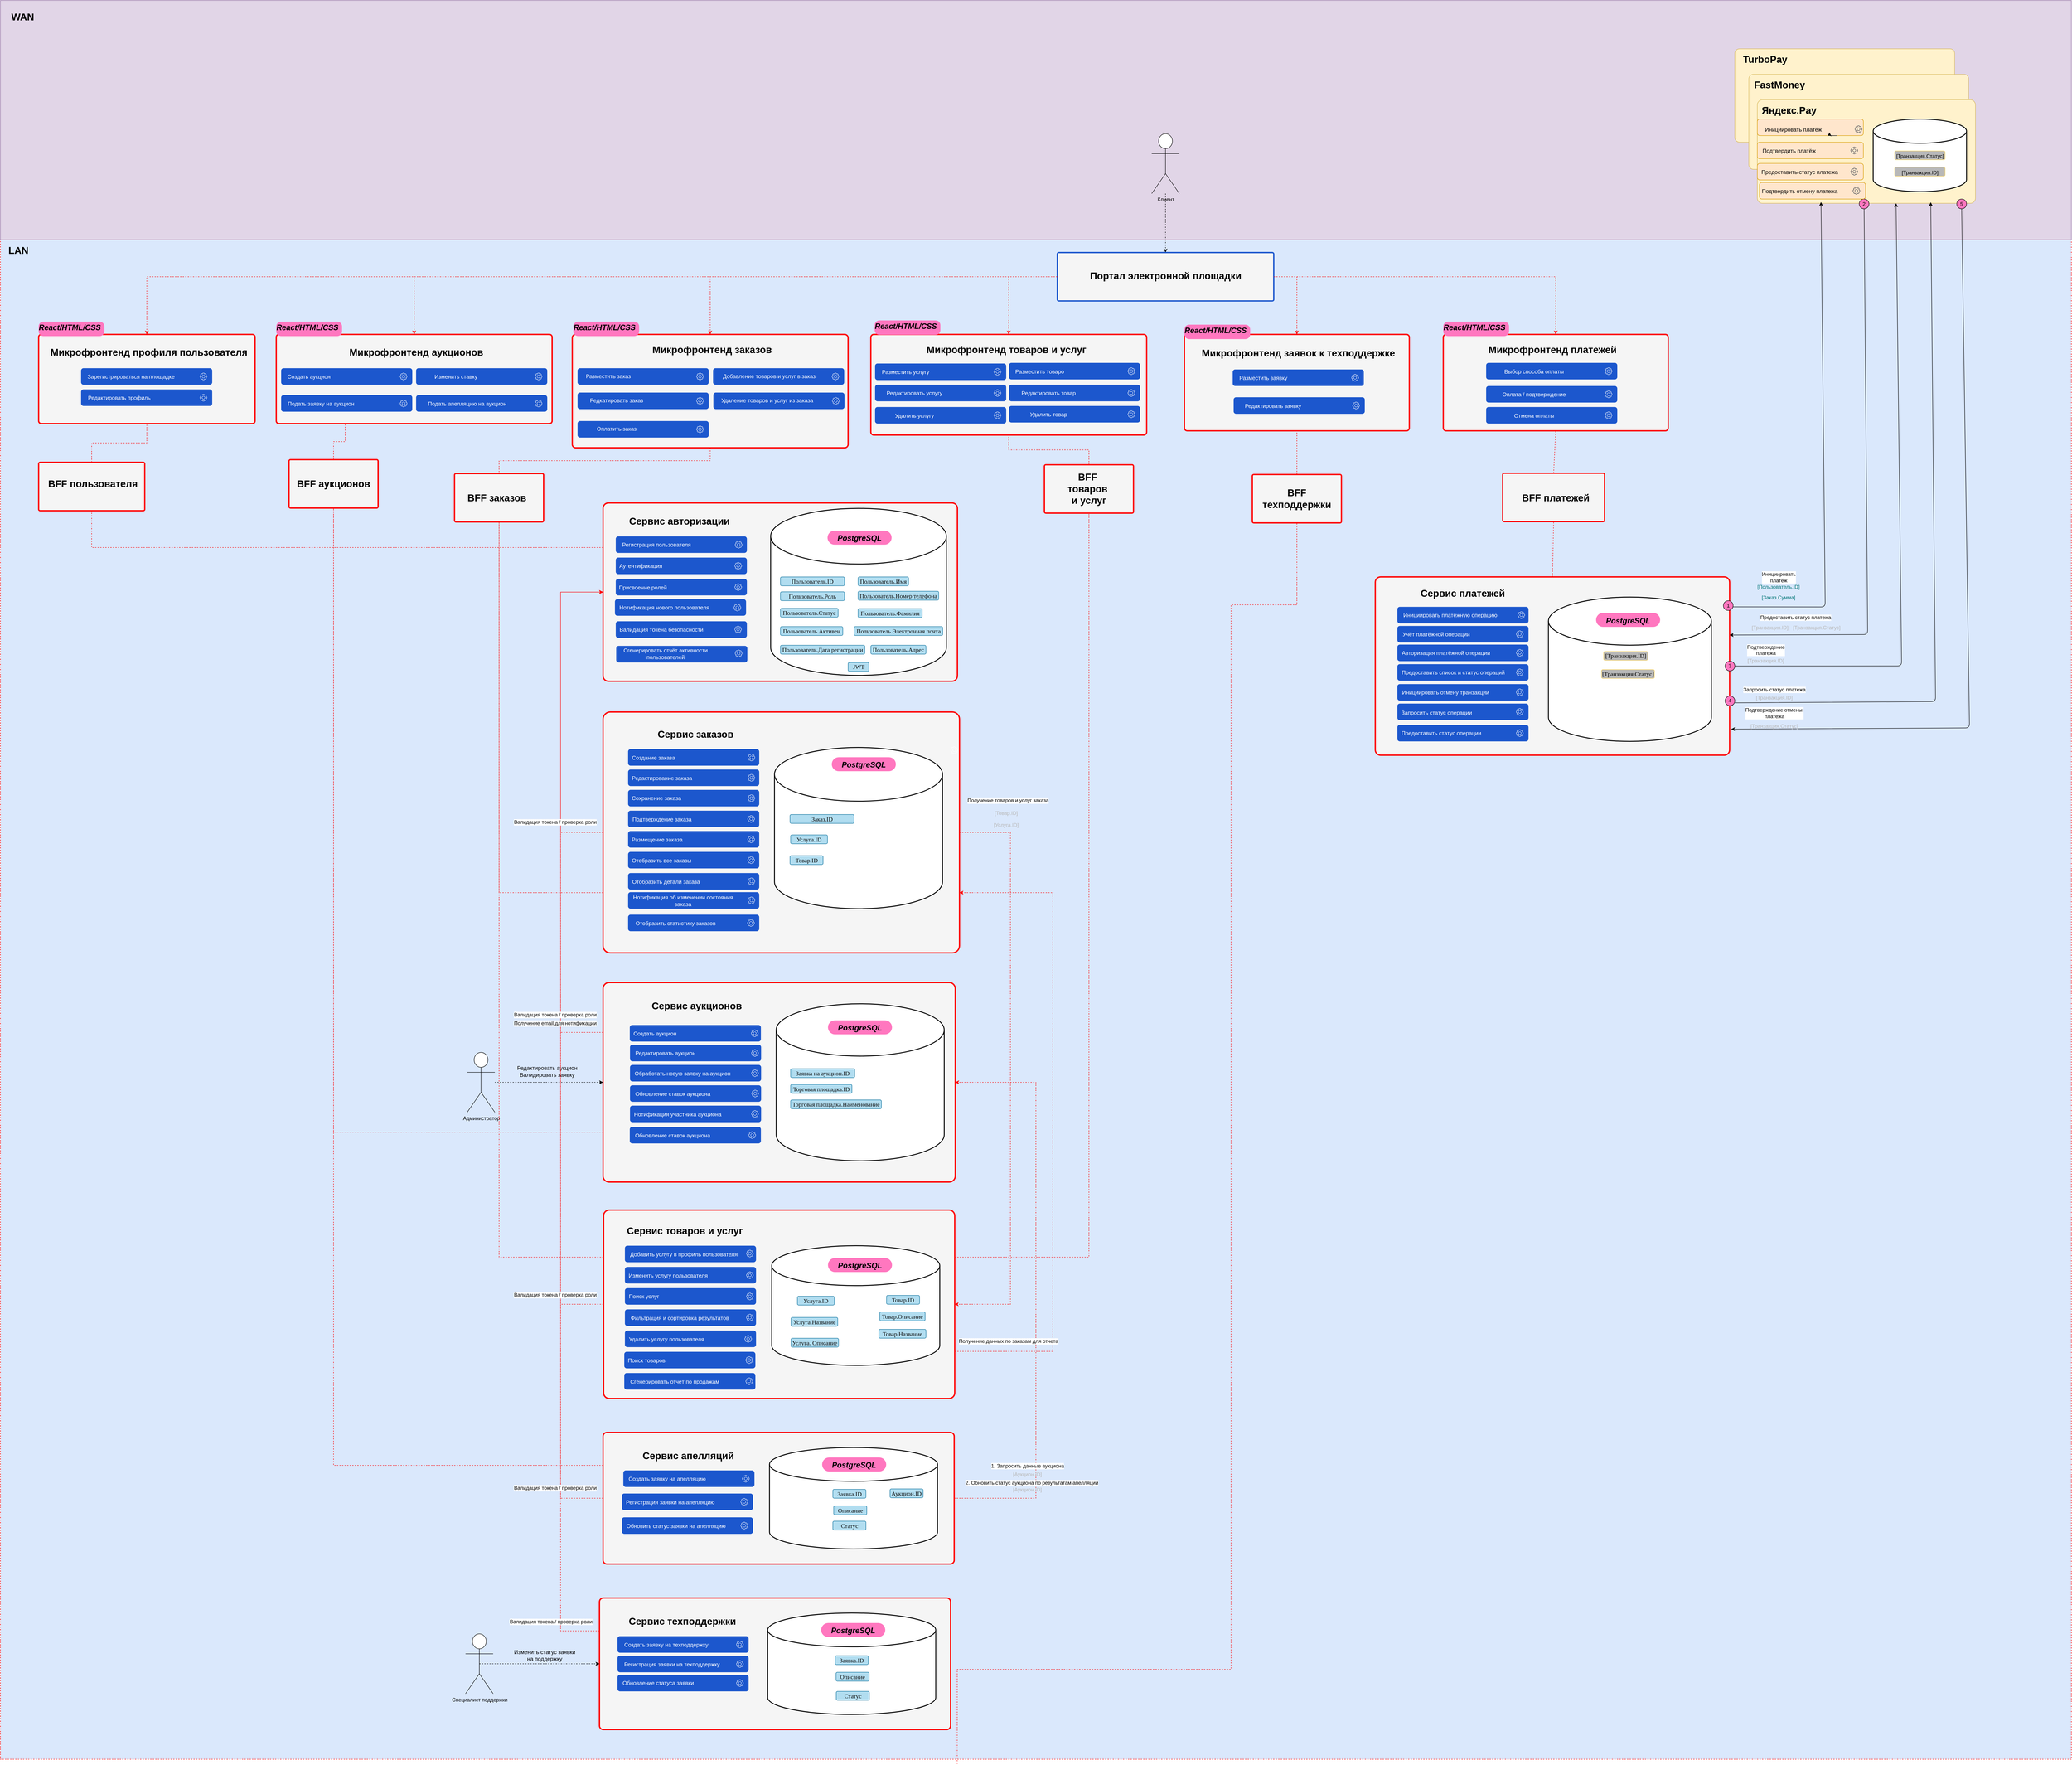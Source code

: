 <mxfile version="24.7.16">
  <diagram name="Страница — 1" id="aDy-Z5g99mqzNiQlMeaX">
    <mxGraphModel dx="4007" dy="3019" grid="1" gridSize="10" guides="1" tooltips="1" connect="1" arrows="1" fold="1" page="1" pageScale="1" pageWidth="827" pageHeight="1169" math="0" shadow="0">
      <root>
        <mxCell id="0" />
        <mxCell id="1" parent="0" />
        <mxCell id="HoffcgZSnLoW3a7lnZrR-1" value="" style="rounded=0;whiteSpace=wrap;html=1;fillColor=#dae8fc;strokeColor=#FF0000;dashed=1;" parent="1" vertex="1">
          <mxGeometry x="-320" y="-350" width="4880" height="3580" as="geometry" />
        </mxCell>
        <mxCell id="HoffcgZSnLoW3a7lnZrR-2" value="" style="rounded=0;whiteSpace=wrap;html=1;fillColor=#e1d5e7;strokeColor=#9673a6;movable=1;resizable=1;rotatable=1;deletable=1;editable=1;locked=0;connectable=1;" parent="1" vertex="1">
          <mxGeometry x="-320" y="-914" width="4880" height="564" as="geometry" />
        </mxCell>
        <mxCell id="HoffcgZSnLoW3a7lnZrR-3" value="WAN" style="text;html=1;align=center;verticalAlign=middle;whiteSpace=wrap;rounded=1;shadow=0;fontSize=23;fontStyle=1" parent="1" vertex="1">
          <mxGeometry x="-310.5" y="-900" width="85" height="49" as="geometry" />
        </mxCell>
        <mxCell id="HoffcgZSnLoW3a7lnZrR-4" value="LAN" style="text;html=1;align=center;verticalAlign=middle;whiteSpace=wrap;rounded=1;shadow=0;fontSize=23;fontStyle=1" parent="1" vertex="1">
          <mxGeometry x="-320" y="-350" width="85" height="49" as="geometry" />
        </mxCell>
        <mxCell id="HoffcgZSnLoW3a7lnZrR-30" value="" style="group" parent="1" vertex="1" connectable="0">
          <mxGeometry x="2056.5" y="64.62" width="309" height="39" as="geometry" />
        </mxCell>
        <mxCell id="HoffcgZSnLoW3a7lnZrR-31" value="" style="group" parent="HoffcgZSnLoW3a7lnZrR-30" vertex="1" connectable="0">
          <mxGeometry width="309" height="39" as="geometry" />
        </mxCell>
        <mxCell id="HoffcgZSnLoW3a7lnZrR-33" value="" style="sketch=0;outlineConnect=0;fontColor=#FFFFFF;gradientColor=none;fillColor=#FFFFFF;strokeColor=none;dashed=0;verticalLabelPosition=bottom;verticalAlign=top;align=center;html=1;fontSize=12;fontStyle=0;aspect=fixed;pointerEvents=1;shape=mxgraph.aws4.gear;rounded=1;" parent="HoffcgZSnLoW3a7lnZrR-31" vertex="1">
          <mxGeometry x="280" y="11" width="17" height="17" as="geometry" />
        </mxCell>
        <mxCell id="HoffcgZSnLoW3a7lnZrR-45" value="" style="group" parent="1" vertex="1" connectable="0">
          <mxGeometry x="2980.5" y="60" width="309" height="39" as="geometry" />
        </mxCell>
        <mxCell id="HoffcgZSnLoW3a7lnZrR-46" value="" style="group" parent="HoffcgZSnLoW3a7lnZrR-45" vertex="1" connectable="0">
          <mxGeometry width="309" height="39" as="geometry" />
        </mxCell>
        <mxCell id="HoffcgZSnLoW3a7lnZrR-48" value="" style="sketch=0;outlineConnect=0;fontColor=#FFFFFF;gradientColor=none;fillColor=#FFFFFF;strokeColor=none;dashed=0;verticalLabelPosition=bottom;verticalAlign=top;align=center;html=1;fontSize=12;fontStyle=0;aspect=fixed;pointerEvents=1;shape=mxgraph.aws4.gear;rounded=1;" parent="HoffcgZSnLoW3a7lnZrR-46" vertex="1">
          <mxGeometry x="280" y="11" width="17" height="17" as="geometry" />
        </mxCell>
        <mxCell id="HoffcgZSnLoW3a7lnZrR-64" value="" style="rounded=1;whiteSpace=wrap;html=1;arcSize=3;fillColor=#f5f5f5;strokeColor=#FF0000;strokeWidth=3;align=center;verticalAlign=middle;fontFamily=Helvetica;fontSize=12;fontColor=#333333;resizable=1;" parent="1" vertex="1">
          <mxGeometry x="1100" y="270" width="835" height="420" as="geometry" />
        </mxCell>
        <mxCell id="HoffcgZSnLoW3a7lnZrR-65" value="Сервис авторизации" style="text;html=1;align=center;verticalAlign=middle;whiteSpace=wrap;rounded=1;shadow=0;fontSize=23;fontStyle=1" parent="1" vertex="1">
          <mxGeometry x="1090" y="288.25" width="380" height="50" as="geometry" />
        </mxCell>
        <mxCell id="HoffcgZSnLoW3a7lnZrR-67" value="" style="rounded=1;whiteSpace=wrap;html=1;arcSize=3;fillColor=#f5f5f5;strokeColor=#FF0000;strokeWidth=3;align=center;verticalAlign=middle;fontFamily=Helvetica;fontSize=12;fontColor=#333333;resizable=1;" parent="1" vertex="1">
          <mxGeometry x="1100" y="762.5" width="840" height="567.5" as="geometry" />
        </mxCell>
        <mxCell id="HoffcgZSnLoW3a7lnZrR-68" value="" style="rounded=1;whiteSpace=wrap;html=1;arcSize=3;fillColor=#f5f5f5;strokeColor=#FF0000;strokeWidth=3;align=center;verticalAlign=middle;fontFamily=Helvetica;fontSize=12;fontColor=#333333;resizable=1;" parent="1" vertex="1">
          <mxGeometry x="1101.25" y="1936" width="827.5" height="444" as="geometry" />
        </mxCell>
        <mxCell id="HoffcgZSnLoW3a7lnZrR-69" value="" style="rounded=1;whiteSpace=wrap;html=1;arcSize=3;fillColor=#f5f5f5;strokeColor=#FF0000;strokeWidth=3;align=center;verticalAlign=middle;fontFamily=Helvetica;fontSize=12;fontColor=#333333;resizable=1;" parent="1" vertex="1">
          <mxGeometry x="1100" y="1400" width="830" height="470" as="geometry" />
        </mxCell>
        <mxCell id="HoffcgZSnLoW3a7lnZrR-119" value="" style="rounded=1;whiteSpace=wrap;html=1;gradientColor=none;fillColor=#1C57CD;strokeColor=none;movable=1;resizable=1;rotatable=1;deletable=1;editable=1;locked=0;connectable=1;" parent="1" vertex="1">
          <mxGeometry x="1130" y="348.75" width="309" height="39" as="geometry" />
        </mxCell>
        <mxCell id="HoffcgZSnLoW3a7lnZrR-120" value="Регистрация пользователя" style="text;html=1;align=center;verticalAlign=middle;whiteSpace=wrap;rounded=1;fontSize=13;fontColor=#FFFFFF;strokeColor=none;movable=1;resizable=1;rotatable=1;deletable=1;editable=1;locked=0;connectable=1;" parent="1" vertex="1">
          <mxGeometry x="1140" y="353.25" width="172" height="30" as="geometry" />
        </mxCell>
        <mxCell id="HoffcgZSnLoW3a7lnZrR-121" value="" style="group" parent="1" vertex="1" connectable="0">
          <mxGeometry x="1130" y="398.75" width="309" height="39" as="geometry" />
        </mxCell>
        <mxCell id="HoffcgZSnLoW3a7lnZrR-122" value="" style="rounded=1;whiteSpace=wrap;html=1;fillColor=#1C57CD;strokeColor=none;" parent="HoffcgZSnLoW3a7lnZrR-121" vertex="1">
          <mxGeometry width="309" height="39" as="geometry" />
        </mxCell>
        <mxCell id="HoffcgZSnLoW3a7lnZrR-123" value="" style="sketch=0;outlineConnect=0;fontColor=#232F3E;gradientColor=none;fillColor=default;strokeColor=none;dashed=0;verticalLabelPosition=bottom;verticalAlign=top;align=center;html=1;fontSize=12;fontStyle=0;aspect=fixed;pointerEvents=1;shape=mxgraph.aws4.gear;rounded=1;" parent="HoffcgZSnLoW3a7lnZrR-121" vertex="1">
          <mxGeometry x="280" y="11" width="17" height="17" as="geometry" />
        </mxCell>
        <mxCell id="HoffcgZSnLoW3a7lnZrR-124" value="Аутентификация" style="text;html=1;align=center;verticalAlign=middle;whiteSpace=wrap;rounded=1;fontSize=13;fontColor=#FFFFFF;strokeColor=none;" parent="HoffcgZSnLoW3a7lnZrR-121" vertex="1">
          <mxGeometry x="2" y="4.5" width="114" height="30" as="geometry" />
        </mxCell>
        <mxCell id="HoffcgZSnLoW3a7lnZrR-125" value="" style="group" parent="1" vertex="1" connectable="0">
          <mxGeometry x="1130" y="448.75" width="309" height="39" as="geometry" />
        </mxCell>
        <mxCell id="HoffcgZSnLoW3a7lnZrR-126" value="" style="rounded=1;whiteSpace=wrap;html=1;fillColor=#1C57CD;strokeColor=none;" parent="HoffcgZSnLoW3a7lnZrR-125" vertex="1">
          <mxGeometry width="309" height="39" as="geometry" />
        </mxCell>
        <mxCell id="HoffcgZSnLoW3a7lnZrR-127" value="" style="sketch=0;outlineConnect=0;fontColor=#232F3E;gradientColor=none;fillColor=default;strokeColor=none;dashed=0;verticalLabelPosition=bottom;verticalAlign=top;align=center;html=1;fontSize=12;fontStyle=0;aspect=fixed;pointerEvents=1;shape=mxgraph.aws4.gear;rounded=1;" parent="HoffcgZSnLoW3a7lnZrR-125" vertex="1">
          <mxGeometry x="280" y="11" width="17" height="17" as="geometry" />
        </mxCell>
        <mxCell id="HoffcgZSnLoW3a7lnZrR-128" value="Присвоение ролей" style="text;html=1;align=center;verticalAlign=middle;whiteSpace=wrap;rounded=1;fontSize=13;fontColor=#FFFFFF;strokeColor=none;" parent="HoffcgZSnLoW3a7lnZrR-125" vertex="1">
          <mxGeometry x="3" y="5" width="122" height="30" as="geometry" />
        </mxCell>
        <mxCell id="HoffcgZSnLoW3a7lnZrR-129" value="" style="group" parent="1" vertex="1" connectable="0">
          <mxGeometry x="1128" y="496.75" width="309" height="39" as="geometry" />
        </mxCell>
        <mxCell id="HoffcgZSnLoW3a7lnZrR-130" value="" style="rounded=1;whiteSpace=wrap;html=1;fillColor=#1C57CD;strokeColor=none;" parent="HoffcgZSnLoW3a7lnZrR-129" vertex="1">
          <mxGeometry width="309" height="39" as="geometry" />
        </mxCell>
        <mxCell id="HoffcgZSnLoW3a7lnZrR-131" value="" style="sketch=0;outlineConnect=0;fontColor=#232F3E;gradientColor=none;fillColor=default;strokeColor=none;dashed=0;verticalLabelPosition=bottom;verticalAlign=top;align=center;html=1;fontSize=12;fontStyle=0;aspect=fixed;pointerEvents=1;shape=mxgraph.aws4.gear;rounded=1;" parent="HoffcgZSnLoW3a7lnZrR-129" vertex="1">
          <mxGeometry x="280" y="11" width="17" height="17" as="geometry" />
        </mxCell>
        <mxCell id="HoffcgZSnLoW3a7lnZrR-132" value="Нотификация нового пользователя" style="text;html=1;align=center;verticalAlign=middle;whiteSpace=wrap;rounded=1;fontSize=13;fontColor=#FFFFFF;strokeColor=none;" parent="HoffcgZSnLoW3a7lnZrR-129" vertex="1">
          <mxGeometry x="3" y="4.5" width="227" height="30" as="geometry" />
        </mxCell>
        <mxCell id="HoffcgZSnLoW3a7lnZrR-133" value="" style="group" parent="1" vertex="1" connectable="0">
          <mxGeometry x="1130" y="548.75" width="309" height="39" as="geometry" />
        </mxCell>
        <mxCell id="HoffcgZSnLoW3a7lnZrR-134" value="" style="rounded=1;whiteSpace=wrap;html=1;fillColor=#1C57CD;strokeColor=none;" parent="HoffcgZSnLoW3a7lnZrR-133" vertex="1">
          <mxGeometry width="309" height="39" as="geometry" />
        </mxCell>
        <mxCell id="HoffcgZSnLoW3a7lnZrR-135" value="" style="sketch=0;outlineConnect=0;fontColor=#232F3E;gradientColor=none;fillColor=default;strokeColor=none;dashed=0;verticalLabelPosition=bottom;verticalAlign=top;align=center;html=1;fontSize=12;fontStyle=0;aspect=fixed;pointerEvents=1;shape=mxgraph.aws4.gear;rounded=1;" parent="HoffcgZSnLoW3a7lnZrR-133" vertex="1">
          <mxGeometry x="280" y="11" width="16.467" height="16.467" as="geometry" />
        </mxCell>
        <mxCell id="HoffcgZSnLoW3a7lnZrR-136" value="Валидация токена безопасности" style="text;html=1;align=center;verticalAlign=middle;whiteSpace=wrap;rounded=1;fontSize=13;fontColor=#FFFFFF;strokeColor=none;" parent="HoffcgZSnLoW3a7lnZrR-133" vertex="1">
          <mxGeometry x="3" y="4.5" width="209" height="30" as="geometry" />
        </mxCell>
        <mxCell id="HoffcgZSnLoW3a7lnZrR-137" value="" style="sketch=0;outlineConnect=0;fontColor=#232F3E;gradientColor=none;fillColor=default;strokeColor=none;dashed=0;verticalLabelPosition=bottom;verticalAlign=top;align=center;html=1;fontSize=12;fontStyle=0;aspect=fixed;pointerEvents=1;shape=mxgraph.aws4.gear;rounded=1;" parent="1" vertex="1">
          <mxGeometry x="1411" y="359.75" width="17" height="17" as="geometry" />
        </mxCell>
        <mxCell id="HoffcgZSnLoW3a7lnZrR-141" value="" style="group" parent="1" vertex="1" connectable="0">
          <mxGeometry x="1159" y="850" width="309" height="39" as="geometry" />
        </mxCell>
        <mxCell id="HoffcgZSnLoW3a7lnZrR-142" value="" style="rounded=1;whiteSpace=wrap;html=1;fillColor=#1C57CD;strokeColor=none;" parent="HoffcgZSnLoW3a7lnZrR-141" vertex="1">
          <mxGeometry width="309" height="39" as="geometry" />
        </mxCell>
        <mxCell id="HoffcgZSnLoW3a7lnZrR-143" value="" style="sketch=0;outlineConnect=0;fontColor=#232F3E;gradientColor=none;fillColor=default;strokeColor=none;dashed=0;verticalLabelPosition=bottom;verticalAlign=top;align=center;html=1;fontSize=12;fontStyle=0;aspect=fixed;pointerEvents=1;shape=mxgraph.aws4.gear;rounded=1;" parent="HoffcgZSnLoW3a7lnZrR-141" vertex="1">
          <mxGeometry x="282" y="11" width="17" height="17" as="geometry" />
        </mxCell>
        <mxCell id="HoffcgZSnLoW3a7lnZrR-144" value="Создание заказа" style="text;html=1;align=center;verticalAlign=middle;whiteSpace=wrap;rounded=1;fontSize=13;fontColor=#FFFFFF;strokeColor=none;" parent="HoffcgZSnLoW3a7lnZrR-141" vertex="1">
          <mxGeometry x="5" y="4.5" width="110" height="30" as="geometry" />
        </mxCell>
        <mxCell id="HoffcgZSnLoW3a7lnZrR-145" value="" style="group" parent="1" vertex="1" connectable="0">
          <mxGeometry x="1159" y="898" width="309" height="39" as="geometry" />
        </mxCell>
        <mxCell id="HoffcgZSnLoW3a7lnZrR-146" value="" style="rounded=1;whiteSpace=wrap;html=1;fillColor=#1C57CD;strokeColor=none;" parent="HoffcgZSnLoW3a7lnZrR-145" vertex="1">
          <mxGeometry width="309" height="39" as="geometry" />
        </mxCell>
        <mxCell id="HoffcgZSnLoW3a7lnZrR-147" value="" style="sketch=0;outlineConnect=0;fontColor=#232F3E;gradientColor=none;fillColor=default;strokeColor=none;dashed=0;verticalLabelPosition=bottom;verticalAlign=top;align=center;html=1;fontSize=12;fontStyle=0;aspect=fixed;pointerEvents=1;shape=mxgraph.aws4.gear;rounded=1;" parent="HoffcgZSnLoW3a7lnZrR-145" vertex="1">
          <mxGeometry x="282" y="11" width="17" height="17" as="geometry" />
        </mxCell>
        <mxCell id="HoffcgZSnLoW3a7lnZrR-148" value="Редактирование заказа" style="text;html=1;align=center;verticalAlign=middle;whiteSpace=wrap;rounded=1;fontSize=13;fontColor=#FFFFFF;strokeColor=none;" parent="HoffcgZSnLoW3a7lnZrR-145" vertex="1">
          <mxGeometry x="3" y="4.5" width="154" height="30" as="geometry" />
        </mxCell>
        <mxCell id="HoffcgZSnLoW3a7lnZrR-149" value="" style="group" parent="1" vertex="1" connectable="0">
          <mxGeometry x="1159" y="946" width="309" height="39" as="geometry" />
        </mxCell>
        <mxCell id="HoffcgZSnLoW3a7lnZrR-150" value="" style="rounded=1;whiteSpace=wrap;html=1;fillColor=#1C57CD;strokeColor=none;" parent="HoffcgZSnLoW3a7lnZrR-149" vertex="1">
          <mxGeometry width="309" height="39" as="geometry" />
        </mxCell>
        <mxCell id="HoffcgZSnLoW3a7lnZrR-151" value="" style="sketch=0;outlineConnect=0;fontColor=#232F3E;gradientColor=none;fillColor=default;strokeColor=none;dashed=0;verticalLabelPosition=bottom;verticalAlign=top;align=center;html=1;fontSize=12;fontStyle=0;aspect=fixed;pointerEvents=1;shape=mxgraph.aws4.gear;rounded=1;" parent="HoffcgZSnLoW3a7lnZrR-149" vertex="1">
          <mxGeometry x="282" y="11" width="17" height="17" as="geometry" />
        </mxCell>
        <mxCell id="HoffcgZSnLoW3a7lnZrR-152" value="Сохранение заказа" style="text;html=1;align=center;verticalAlign=middle;whiteSpace=wrap;rounded=1;fontSize=13;fontColor=#FFFFFF;strokeColor=none;" parent="HoffcgZSnLoW3a7lnZrR-149" vertex="1">
          <mxGeometry x="4" y="4" width="126" height="30" as="geometry" />
        </mxCell>
        <mxCell id="HoffcgZSnLoW3a7lnZrR-153" value="" style="group" parent="1" vertex="1" connectable="0">
          <mxGeometry x="1159" y="995" width="309" height="39" as="geometry" />
        </mxCell>
        <mxCell id="HoffcgZSnLoW3a7lnZrR-154" value="" style="rounded=1;whiteSpace=wrap;html=1;fillColor=#1C57CD;strokeColor=none;" parent="HoffcgZSnLoW3a7lnZrR-153" vertex="1">
          <mxGeometry width="309" height="39" as="geometry" />
        </mxCell>
        <mxCell id="HoffcgZSnLoW3a7lnZrR-155" value="" style="sketch=0;outlineConnect=0;fontColor=#232F3E;gradientColor=none;fillColor=default;strokeColor=none;dashed=0;verticalLabelPosition=bottom;verticalAlign=top;align=center;html=1;fontSize=12;fontStyle=0;aspect=fixed;pointerEvents=1;shape=mxgraph.aws4.gear;rounded=1;" parent="HoffcgZSnLoW3a7lnZrR-153" vertex="1">
          <mxGeometry x="281.5" y="11" width="17" height="17" as="geometry" />
        </mxCell>
        <mxCell id="HoffcgZSnLoW3a7lnZrR-156" value="Подтверждение заказа" style="text;html=1;align=center;verticalAlign=middle;whiteSpace=wrap;rounded=1;fontSize=13;fontColor=#FFFFFF;strokeColor=none;" parent="HoffcgZSnLoW3a7lnZrR-153" vertex="1">
          <mxGeometry x="4" y="4.5" width="152" height="30" as="geometry" />
        </mxCell>
        <mxCell id="HoffcgZSnLoW3a7lnZrR-157" value="" style="group" parent="1" vertex="1" connectable="0">
          <mxGeometry x="1159" y="1043" width="309" height="39" as="geometry" />
        </mxCell>
        <mxCell id="HoffcgZSnLoW3a7lnZrR-158" value="" style="rounded=1;whiteSpace=wrap;html=1;fillColor=#1C57CD;strokeColor=none;" parent="HoffcgZSnLoW3a7lnZrR-157" vertex="1">
          <mxGeometry width="309" height="39" as="geometry" />
        </mxCell>
        <mxCell id="HoffcgZSnLoW3a7lnZrR-159" value="" style="sketch=0;outlineConnect=0;fontColor=#232F3E;gradientColor=none;fillColor=default;strokeColor=none;dashed=0;verticalLabelPosition=bottom;verticalAlign=top;align=center;html=1;fontSize=12;fontStyle=0;aspect=fixed;pointerEvents=1;shape=mxgraph.aws4.gear;rounded=1;" parent="HoffcgZSnLoW3a7lnZrR-157" vertex="1">
          <mxGeometry x="281.5" y="11" width="17" height="17" as="geometry" />
        </mxCell>
        <mxCell id="HoffcgZSnLoW3a7lnZrR-160" value="Размещение заказа" style="text;html=1;align=center;verticalAlign=middle;whiteSpace=wrap;rounded=1;fontSize=13;fontColor=#FFFFFF;strokeColor=none;" parent="HoffcgZSnLoW3a7lnZrR-157" vertex="1">
          <mxGeometry x="3" y="4.5" width="130.5" height="30" as="geometry" />
        </mxCell>
        <mxCell id="HoffcgZSnLoW3a7lnZrR-161" value="" style="group" parent="1" vertex="1" connectable="0">
          <mxGeometry x="1159" y="1092" width="309" height="39" as="geometry" />
        </mxCell>
        <mxCell id="HoffcgZSnLoW3a7lnZrR-162" value="" style="rounded=1;whiteSpace=wrap;html=1;fillColor=#1C57CD;strokeColor=none;" parent="HoffcgZSnLoW3a7lnZrR-161" vertex="1">
          <mxGeometry width="309" height="39" as="geometry" />
        </mxCell>
        <mxCell id="HoffcgZSnLoW3a7lnZrR-163" value="" style="sketch=0;outlineConnect=0;fontColor=#232F3E;gradientColor=none;fillColor=default;strokeColor=none;dashed=0;verticalLabelPosition=bottom;verticalAlign=top;align=center;html=1;fontSize=12;fontStyle=0;aspect=fixed;pointerEvents=1;shape=mxgraph.aws4.gear;rounded=1;" parent="HoffcgZSnLoW3a7lnZrR-161" vertex="1">
          <mxGeometry x="281.5" y="11" width="17" height="17" as="geometry" />
        </mxCell>
        <mxCell id="HoffcgZSnLoW3a7lnZrR-164" value="Отобразить все заказы" style="text;html=1;align=center;verticalAlign=middle;whiteSpace=wrap;rounded=1;fontSize=13;fontColor=#FFFFFF;strokeColor=none;" parent="HoffcgZSnLoW3a7lnZrR-161" vertex="1">
          <mxGeometry x="3" y="4.5" width="152" height="30" as="geometry" />
        </mxCell>
        <mxCell id="HoffcgZSnLoW3a7lnZrR-165" value="" style="group" parent="1" vertex="1" connectable="0">
          <mxGeometry x="1159" y="1142" width="309" height="39" as="geometry" />
        </mxCell>
        <mxCell id="HoffcgZSnLoW3a7lnZrR-166" value="" style="rounded=1;whiteSpace=wrap;html=1;fillColor=#1C57CD;strokeColor=none;" parent="HoffcgZSnLoW3a7lnZrR-165" vertex="1">
          <mxGeometry width="309" height="39" as="geometry" />
        </mxCell>
        <mxCell id="HoffcgZSnLoW3a7lnZrR-167" value="" style="sketch=0;outlineConnect=0;fontColor=#232F3E;gradientColor=none;fillColor=default;strokeColor=none;dashed=0;verticalLabelPosition=bottom;verticalAlign=top;align=center;html=1;fontSize=12;fontStyle=0;aspect=fixed;pointerEvents=1;shape=mxgraph.aws4.gear;rounded=1;" parent="HoffcgZSnLoW3a7lnZrR-165" vertex="1">
          <mxGeometry x="282" y="11" width="17" height="17" as="geometry" />
        </mxCell>
        <mxCell id="HoffcgZSnLoW3a7lnZrR-168" value="Отобразить детали заказа" style="text;html=1;align=center;verticalAlign=middle;whiteSpace=wrap;rounded=1;fontSize=13;fontColor=#FFFFFF;strokeColor=none;" parent="HoffcgZSnLoW3a7lnZrR-165" vertex="1">
          <mxGeometry x="5" y="5" width="169" height="30" as="geometry" />
        </mxCell>
        <mxCell id="HoffcgZSnLoW3a7lnZrR-169" value="" style="group" parent="1" vertex="1" connectable="0">
          <mxGeometry x="1159" y="1187" width="309" height="39" as="geometry" />
        </mxCell>
        <mxCell id="HoffcgZSnLoW3a7lnZrR-170" value="" style="rounded=1;whiteSpace=wrap;html=1;fillColor=#1C57CD;strokeColor=none;" parent="HoffcgZSnLoW3a7lnZrR-169" vertex="1">
          <mxGeometry width="309" height="39" as="geometry" />
        </mxCell>
        <mxCell id="HoffcgZSnLoW3a7lnZrR-171" value="" style="sketch=0;outlineConnect=0;fontColor=#232F3E;gradientColor=none;fillColor=default;strokeColor=none;dashed=0;verticalLabelPosition=bottom;verticalAlign=top;align=center;html=1;fontSize=12;fontStyle=0;aspect=fixed;pointerEvents=1;shape=mxgraph.aws4.gear;rounded=1;" parent="HoffcgZSnLoW3a7lnZrR-169" vertex="1">
          <mxGeometry x="282" y="11" width="17" height="17" as="geometry" />
        </mxCell>
        <mxCell id="HoffcgZSnLoW3a7lnZrR-172" value="Нотификация об изменении состояния заказа" style="text;html=1;align=center;verticalAlign=middle;whiteSpace=wrap;rounded=1;fontSize=13;fontColor=#FFFFFF;strokeColor=none;" parent="HoffcgZSnLoW3a7lnZrR-169" vertex="1">
          <mxGeometry x="6" y="4.5" width="247" height="30" as="geometry" />
        </mxCell>
        <mxCell id="HoffcgZSnLoW3a7lnZrR-173" value="Сервис заказов" style="text;html=1;align=center;verticalAlign=middle;whiteSpace=wrap;rounded=1;shadow=0;fontSize=23;fontStyle=1" parent="1" vertex="1">
          <mxGeometry x="1128" y="790" width="380" height="50" as="geometry" />
        </mxCell>
        <mxCell id="HoffcgZSnLoW3a7lnZrR-174" value="Сервис товаров и услуг" style="text;html=1;align=center;verticalAlign=middle;whiteSpace=wrap;rounded=1;shadow=0;fontSize=23;fontStyle=1" parent="1" vertex="1">
          <mxGeometry x="1102.5" y="1960" width="380" height="50" as="geometry" />
        </mxCell>
        <mxCell id="HoffcgZSnLoW3a7lnZrR-175" value="Сервис аукционов" style="text;html=1;align=center;verticalAlign=middle;whiteSpace=wrap;rounded=1;shadow=0;fontSize=23;fontStyle=1" parent="1" vertex="1">
          <mxGeometry x="1131" y="1430" width="380" height="50" as="geometry" />
        </mxCell>
        <mxCell id="HoffcgZSnLoW3a7lnZrR-177" value="" style="group" parent="1" vertex="1" connectable="0">
          <mxGeometry x="1163.5" y="1546.5" width="309" height="39" as="geometry" />
        </mxCell>
        <mxCell id="HoffcgZSnLoW3a7lnZrR-178" value="" style="rounded=1;whiteSpace=wrap;html=1;fillColor=#1C57CD;strokeColor=none;" parent="HoffcgZSnLoW3a7lnZrR-177" vertex="1">
          <mxGeometry width="309" height="39" as="geometry" />
        </mxCell>
        <mxCell id="HoffcgZSnLoW3a7lnZrR-179" value="" style="sketch=0;outlineConnect=0;fontColor=#232F3E;gradientColor=none;fillColor=#FFFFFF;strokeColor=none;dashed=0;verticalLabelPosition=bottom;verticalAlign=top;align=center;html=1;fontSize=12;fontStyle=0;aspect=fixed;pointerEvents=1;shape=mxgraph.aws4.gear;rounded=1;" parent="HoffcgZSnLoW3a7lnZrR-177" vertex="1">
          <mxGeometry x="286" y="11" width="17" height="17" as="geometry" />
        </mxCell>
        <mxCell id="HoffcgZSnLoW3a7lnZrR-180" value="Редактировать аукцион" style="text;html=1;align=center;verticalAlign=middle;whiteSpace=wrap;rounded=1;fontSize=13;fontColor=#FFFFFF;strokeColor=none;" parent="HoffcgZSnLoW3a7lnZrR-177" vertex="1">
          <mxGeometry x="3" y="4.5" width="160" height="30" as="geometry" />
        </mxCell>
        <mxCell id="HoffcgZSnLoW3a7lnZrR-181" value="" style="group" parent="1" vertex="1" connectable="0">
          <mxGeometry x="1163.5" y="1594" width="309" height="39" as="geometry" />
        </mxCell>
        <mxCell id="HoffcgZSnLoW3a7lnZrR-182" value="" style="rounded=1;whiteSpace=wrap;html=1;fillColor=#1C57CD;strokeColor=none;" parent="HoffcgZSnLoW3a7lnZrR-181" vertex="1">
          <mxGeometry width="309" height="39" as="geometry" />
        </mxCell>
        <mxCell id="HoffcgZSnLoW3a7lnZrR-183" value="" style="sketch=0;outlineConnect=0;fontColor=#232F3E;gradientColor=none;fillColor=#FFFFFF;strokeColor=none;dashed=0;verticalLabelPosition=bottom;verticalAlign=top;align=center;html=1;fontSize=12;fontStyle=0;aspect=fixed;pointerEvents=1;shape=mxgraph.aws4.gear;rounded=1;" parent="HoffcgZSnLoW3a7lnZrR-181" vertex="1">
          <mxGeometry x="286" y="11" width="17" height="17" as="geometry" />
        </mxCell>
        <mxCell id="HoffcgZSnLoW3a7lnZrR-184" value="Обработать новую заявку на аукцион" style="text;html=1;align=center;verticalAlign=middle;whiteSpace=wrap;rounded=1;fontSize=13;fontColor=#FFFFFF;strokeColor=none;" parent="HoffcgZSnLoW3a7lnZrR-181" vertex="1">
          <mxGeometry x="3" y="4.5" width="241" height="30" as="geometry" />
        </mxCell>
        <mxCell id="HoffcgZSnLoW3a7lnZrR-185" value="" style="group" parent="1" vertex="1" connectable="0">
          <mxGeometry x="2980.5" y="512" width="309" height="1164.5" as="geometry" />
        </mxCell>
        <mxCell id="HoffcgZSnLoW3a7lnZrR-186" value="" style="rounded=1;whiteSpace=wrap;html=1;fillColor=#1C57CD;strokeColor=none;" parent="HoffcgZSnLoW3a7lnZrR-185" vertex="1">
          <mxGeometry x="-1817" y="1130" width="309" height="39" as="geometry" />
        </mxCell>
        <mxCell id="HoffcgZSnLoW3a7lnZrR-188" value="Обновление ставок аукциона" style="text;html=1;align=center;verticalAlign=middle;whiteSpace=wrap;rounded=1;fontSize=13;fontColor=#FFFFFF;strokeColor=none;" parent="HoffcgZSnLoW3a7lnZrR-185" vertex="1">
          <mxGeometry x="-1810.5" y="1134.5" width="189" height="30" as="geometry" />
        </mxCell>
        <mxCell id="HoffcgZSnLoW3a7lnZrR-198" value="" style="sketch=0;outlineConnect=0;fontColor=#232F3E;gradientColor=none;fillColor=#FFFFFF;strokeColor=none;dashed=0;verticalLabelPosition=bottom;verticalAlign=top;align=center;html=1;fontSize=12;fontStyle=0;aspect=fixed;pointerEvents=1;shape=mxgraph.aws4.gear;rounded=1;" parent="HoffcgZSnLoW3a7lnZrR-185" vertex="1">
          <mxGeometry x="-1530.5" y="1141" width="17" height="17" as="geometry" />
        </mxCell>
        <mxCell id="HoffcgZSnLoW3a7lnZrR-189" value="" style="group" parent="1" vertex="1" connectable="0">
          <mxGeometry x="1163.5" y="1690" width="309" height="39" as="geometry" />
        </mxCell>
        <mxCell id="HoffcgZSnLoW3a7lnZrR-190" value="" style="rounded=1;whiteSpace=wrap;html=1;fillColor=#1C57CD;strokeColor=none;" parent="HoffcgZSnLoW3a7lnZrR-189" vertex="1">
          <mxGeometry width="309" height="39" as="geometry" />
        </mxCell>
        <mxCell id="HoffcgZSnLoW3a7lnZrR-191" value="" style="sketch=0;outlineConnect=0;fontColor=#232F3E;gradientColor=none;fillColor=#FFFFFF;strokeColor=none;dashed=0;verticalLabelPosition=bottom;verticalAlign=top;align=center;html=1;fontSize=12;fontStyle=0;aspect=fixed;pointerEvents=1;shape=mxgraph.aws4.gear;rounded=1;" parent="HoffcgZSnLoW3a7lnZrR-189" vertex="1">
          <mxGeometry x="286" y="11" width="17" height="17" as="geometry" />
        </mxCell>
        <mxCell id="HoffcgZSnLoW3a7lnZrR-192" value="Нотификация участника аукциона" style="text;html=1;align=center;verticalAlign=middle;whiteSpace=wrap;rounded=1;fontSize=13;fontColor=#FFFFFF;strokeColor=none;" parent="HoffcgZSnLoW3a7lnZrR-189" vertex="1">
          <mxGeometry x="3" y="4.5" width="218" height="30" as="geometry" />
        </mxCell>
        <mxCell id="HoffcgZSnLoW3a7lnZrR-199" value="" style="group" parent="1" vertex="1" connectable="0">
          <mxGeometry x="1163" y="1500" width="309" height="39" as="geometry" />
        </mxCell>
        <mxCell id="HoffcgZSnLoW3a7lnZrR-200" value="" style="rounded=1;whiteSpace=wrap;html=1;fillColor=#1C57CD;strokeColor=none;" parent="HoffcgZSnLoW3a7lnZrR-199" vertex="1">
          <mxGeometry width="309" height="39" as="geometry" />
        </mxCell>
        <mxCell id="HoffcgZSnLoW3a7lnZrR-201" value="" style="sketch=0;outlineConnect=0;fontColor=#232F3E;gradientColor=none;fillColor=#FFFFFF;strokeColor=none;dashed=0;verticalLabelPosition=bottom;verticalAlign=top;align=center;html=1;fontSize=12;fontStyle=0;aspect=fixed;pointerEvents=1;shape=mxgraph.aws4.gear;rounded=1;" parent="HoffcgZSnLoW3a7lnZrR-199" vertex="1">
          <mxGeometry x="286" y="11" width="17" height="17" as="geometry" />
        </mxCell>
        <mxCell id="HoffcgZSnLoW3a7lnZrR-202" value="Создать аукцион" style="text;html=1;align=center;verticalAlign=middle;whiteSpace=wrap;rounded=1;fontSize=13;fontColor=#FFFFFF;strokeColor=none;" parent="HoffcgZSnLoW3a7lnZrR-199" vertex="1">
          <mxGeometry x="3" y="4.5" width="113" height="30" as="geometry" />
        </mxCell>
        <mxCell id="HoffcgZSnLoW3a7lnZrR-203" value="" style="strokeWidth=2;html=1;shape=mxgraph.flowchart.database;whiteSpace=wrap;rounded=1;movable=1;resizable=1;rotatable=1;deletable=1;editable=1;locked=0;connectable=1;" parent="1" vertex="1">
          <mxGeometry x="1495" y="282.75" width="414" height="393.5" as="geometry" />
        </mxCell>
        <mxCell id="HoffcgZSnLoW3a7lnZrR-206" value="" style="strokeWidth=2;html=1;shape=mxgraph.flowchart.database;whiteSpace=wrap;rounded=1;movable=1;resizable=1;rotatable=1;deletable=1;editable=1;locked=0;connectable=1;" parent="1" vertex="1">
          <mxGeometry x="1504" y="846" width="396" height="380" as="geometry" />
        </mxCell>
        <mxCell id="HoffcgZSnLoW3a7lnZrR-207" value="" style="strokeWidth=2;html=1;shape=mxgraph.flowchart.database;whiteSpace=wrap;rounded=1;movable=1;resizable=1;rotatable=1;deletable=1;editable=1;locked=0;connectable=1;" parent="1" vertex="1">
          <mxGeometry x="1508" y="1450" width="396" height="370" as="geometry" />
        </mxCell>
        <mxCell id="HoffcgZSnLoW3a7lnZrR-208" value="" style="strokeWidth=2;html=1;shape=mxgraph.flowchart.database;whiteSpace=wrap;rounded=1;movable=1;resizable=1;rotatable=1;deletable=1;editable=1;locked=0;connectable=1;" parent="1" vertex="1">
          <mxGeometry x="1497.5" y="2020" width="396" height="282" as="geometry" />
        </mxCell>
        <mxCell id="HoffcgZSnLoW3a7lnZrR-214" value="" style="group" parent="1" vertex="1" connectable="0">
          <mxGeometry x="1163" y="1740" width="309" height="39" as="geometry" />
        </mxCell>
        <mxCell id="HoffcgZSnLoW3a7lnZrR-215" value="" style="rounded=1;whiteSpace=wrap;html=1;fillColor=#1C57CD;strokeColor=none;" parent="HoffcgZSnLoW3a7lnZrR-214" vertex="1">
          <mxGeometry width="309" height="39" as="geometry" />
        </mxCell>
        <mxCell id="HoffcgZSnLoW3a7lnZrR-216" value="" style="sketch=0;outlineConnect=0;fontColor=#232F3E;gradientColor=none;fillColor=#FFFFFF;strokeColor=none;dashed=0;verticalLabelPosition=bottom;verticalAlign=top;align=center;html=1;fontSize=12;fontStyle=0;aspect=fixed;pointerEvents=1;shape=mxgraph.aws4.gear;rounded=1;" parent="HoffcgZSnLoW3a7lnZrR-214" vertex="1">
          <mxGeometry x="280" y="11" width="17" height="17" as="geometry" />
        </mxCell>
        <mxCell id="HoffcgZSnLoW3a7lnZrR-217" value="Обновление ставок аукциона" style="text;html=1;align=center;verticalAlign=middle;whiteSpace=wrap;rounded=1;fontSize=13;fontColor=#FFFFFF;strokeColor=none;" parent="HoffcgZSnLoW3a7lnZrR-214" vertex="1">
          <mxGeometry y="4.5" width="202" height="30" as="geometry" />
        </mxCell>
        <mxCell id="HoffcgZSnLoW3a7lnZrR-288" value="" style="group" parent="1" vertex="1" connectable="0">
          <mxGeometry x="1151.5" y="2020" width="309" height="39" as="geometry" />
        </mxCell>
        <mxCell id="HoffcgZSnLoW3a7lnZrR-289" value="" style="rounded=1;whiteSpace=wrap;html=1;fillColor=#1C57CD;strokeColor=none;" parent="HoffcgZSnLoW3a7lnZrR-288" vertex="1">
          <mxGeometry width="309" height="39" as="geometry" />
        </mxCell>
        <mxCell id="HoffcgZSnLoW3a7lnZrR-290" value="" style="sketch=0;outlineConnect=0;fontColor=#232F3E;gradientColor=none;fillColor=#FFFFFF;strokeColor=none;dashed=0;verticalLabelPosition=bottom;verticalAlign=top;align=center;html=1;fontSize=12;fontStyle=0;aspect=fixed;pointerEvents=1;shape=mxgraph.aws4.gear;rounded=1;" parent="HoffcgZSnLoW3a7lnZrR-288" vertex="1">
          <mxGeometry x="286" y="10" width="17" height="17" as="geometry" />
        </mxCell>
        <mxCell id="HoffcgZSnLoW3a7lnZrR-291" value="Добавить услугу в профиль пользователя" style="text;html=1;align=center;verticalAlign=middle;whiteSpace=wrap;rounded=1;fontSize=13;fontColor=#FFFFFF;strokeColor=none;" parent="HoffcgZSnLoW3a7lnZrR-288" vertex="1">
          <mxGeometry x="2" y="5" width="273" height="30" as="geometry" />
        </mxCell>
        <mxCell id="HoffcgZSnLoW3a7lnZrR-292" value="" style="group" parent="1" vertex="1" connectable="0">
          <mxGeometry x="1151.5" y="2070" width="309" height="39" as="geometry" />
        </mxCell>
        <mxCell id="HoffcgZSnLoW3a7lnZrR-293" value="" style="rounded=1;whiteSpace=wrap;html=1;fillColor=#1C57CD;strokeColor=none;" parent="HoffcgZSnLoW3a7lnZrR-292" vertex="1">
          <mxGeometry width="309" height="39" as="geometry" />
        </mxCell>
        <mxCell id="HoffcgZSnLoW3a7lnZrR-294" value="" style="sketch=0;outlineConnect=0;fontColor=#232F3E;gradientColor=none;fillColor=#FFFFFF;strokeColor=none;dashed=0;verticalLabelPosition=bottom;verticalAlign=top;align=center;html=1;fontSize=12;fontStyle=0;aspect=fixed;pointerEvents=1;shape=mxgraph.aws4.gear;rounded=1;" parent="HoffcgZSnLoW3a7lnZrR-292" vertex="1">
          <mxGeometry x="286" y="11" width="17" height="17" as="geometry" />
        </mxCell>
        <mxCell id="HoffcgZSnLoW3a7lnZrR-295" value="Изменить услугу пользователя" style="text;html=1;align=center;verticalAlign=middle;whiteSpace=wrap;rounded=1;fontSize=13;fontColor=#FFFFFF;strokeColor=none;" parent="HoffcgZSnLoW3a7lnZrR-292" vertex="1">
          <mxGeometry x="4" y="4.5" width="195" height="30" as="geometry" />
        </mxCell>
        <mxCell id="HoffcgZSnLoW3a7lnZrR-296" value="" style="group" parent="1" vertex="1" connectable="0">
          <mxGeometry x="1151.5" y="2120" width="309" height="39" as="geometry" />
        </mxCell>
        <mxCell id="HoffcgZSnLoW3a7lnZrR-297" value="" style="rounded=1;whiteSpace=wrap;html=1;fillColor=#1C57CD;strokeColor=none;" parent="HoffcgZSnLoW3a7lnZrR-296" vertex="1">
          <mxGeometry width="309" height="39" as="geometry" />
        </mxCell>
        <mxCell id="HoffcgZSnLoW3a7lnZrR-298" value="" style="sketch=0;outlineConnect=0;fontColor=#232F3E;gradientColor=none;fillColor=#FFFFFF;strokeColor=none;dashed=0;verticalLabelPosition=bottom;verticalAlign=top;align=center;html=1;fontSize=12;fontStyle=0;aspect=fixed;pointerEvents=1;shape=mxgraph.aws4.gear;rounded=1;" parent="HoffcgZSnLoW3a7lnZrR-296" vertex="1">
          <mxGeometry x="286" y="11" width="17" height="17" as="geometry" />
        </mxCell>
        <mxCell id="HoffcgZSnLoW3a7lnZrR-299" value="Поиск услуг" style="text;html=1;align=center;verticalAlign=middle;whiteSpace=wrap;rounded=1;fontSize=13;fontColor=#FFFFFF;strokeColor=none;" parent="HoffcgZSnLoW3a7lnZrR-296" vertex="1">
          <mxGeometry x="4" y="4" width="81" height="30" as="geometry" />
        </mxCell>
        <mxCell id="HoffcgZSnLoW3a7lnZrR-300" value="" style="group" parent="1" vertex="1" connectable="0">
          <mxGeometry x="1151.5" y="2170" width="309" height="39" as="geometry" />
        </mxCell>
        <mxCell id="HoffcgZSnLoW3a7lnZrR-301" value="" style="rounded=1;whiteSpace=wrap;html=1;fillColor=#1C57CD;strokeColor=none;" parent="HoffcgZSnLoW3a7lnZrR-300" vertex="1">
          <mxGeometry width="309" height="39" as="geometry" />
        </mxCell>
        <mxCell id="HoffcgZSnLoW3a7lnZrR-302" value="" style="sketch=0;outlineConnect=0;fontColor=#232F3E;gradientColor=none;fillColor=#FFFFFF;strokeColor=none;dashed=0;verticalLabelPosition=bottom;verticalAlign=top;align=center;html=1;fontSize=12;fontStyle=0;aspect=fixed;pointerEvents=1;shape=mxgraph.aws4.gear;rounded=1;" parent="HoffcgZSnLoW3a7lnZrR-300" vertex="1">
          <mxGeometry x="286" y="11" width="17" height="17" as="geometry" />
        </mxCell>
        <mxCell id="HoffcgZSnLoW3a7lnZrR-303" value="Фильтрация и сортировка результатов" style="text;html=1;align=center;verticalAlign=middle;whiteSpace=wrap;rounded=1;fontSize=13;fontColor=#FFFFFF;strokeColor=none;" parent="HoffcgZSnLoW3a7lnZrR-300" vertex="1">
          <mxGeometry x="5" y="4.5" width="248" height="30" as="geometry" />
        </mxCell>
        <mxCell id="HoffcgZSnLoW3a7lnZrR-336" value="" style="group" parent="1" vertex="1" connectable="0">
          <mxGeometry x="1151.5" y="2220" width="309" height="39" as="geometry" />
        </mxCell>
        <mxCell id="HoffcgZSnLoW3a7lnZrR-337" value="" style="rounded=1;whiteSpace=wrap;html=1;fillColor=#1C57CD;strokeColor=none;" parent="HoffcgZSnLoW3a7lnZrR-336" vertex="1">
          <mxGeometry width="309" height="39" as="geometry" />
        </mxCell>
        <mxCell id="HoffcgZSnLoW3a7lnZrR-338" value="" style="sketch=0;outlineConnect=0;fontColor=#232F3E;gradientColor=none;fillColor=default;strokeColor=none;dashed=0;verticalLabelPosition=bottom;verticalAlign=top;align=center;html=1;fontSize=12;fontStyle=0;aspect=fixed;pointerEvents=1;shape=mxgraph.aws4.gear;rounded=1;" parent="HoffcgZSnLoW3a7lnZrR-336" vertex="1">
          <mxGeometry x="282" y="11" width="17" height="17" as="geometry" />
        </mxCell>
        <mxCell id="HoffcgZSnLoW3a7lnZrR-339" value="Удалить услугу пользователя" style="text;html=1;align=center;verticalAlign=middle;whiteSpace=wrap;rounded=1;fontSize=13;fontColor=#FFFFFF;strokeColor=none;" parent="HoffcgZSnLoW3a7lnZrR-336" vertex="1">
          <mxGeometry x="3" y="4.5" width="189" height="30" as="geometry" />
        </mxCell>
        <mxCell id="QvUzHxqeun3Oa65MMFZK-11" value="&lt;p style=&quot;margin: 0px 0px 0px 13px; text-indent: -13px; font-variant-numeric: normal; font-variant-east-asian: normal; font-variant-alternates: normal; font-kerning: auto; font-optical-sizing: auto; font-feature-settings: normal; font-variation-settings: normal; font-variant-position: normal; font-stretch: normal; font-size: 14px; line-height: normal; color: rgb(14, 14, 14); text-align: start;&quot; class=&quot;p1&quot;&gt;&lt;font face=&quot;Times New Roman&quot;&gt;Пользователь.Роль&lt;/font&gt;&lt;/p&gt;" style="rounded=1;whiteSpace=wrap;html=1;fillColor=#b1ddf0;strokeColor=#10739e;" vertex="1" parent="1">
          <mxGeometry x="1518" y="479.25" width="151" height="21" as="geometry" />
        </mxCell>
        <mxCell id="QvUzHxqeun3Oa65MMFZK-12" value="&lt;p style=&quot;margin: 0px 0px 0px 13px; text-indent: -13px; font-variant-numeric: normal; font-variant-east-asian: normal; font-variant-alternates: normal; font-kerning: auto; font-optical-sizing: auto; font-feature-settings: normal; font-variation-settings: normal; font-variant-position: normal; font-stretch: normal; font-size: 14px; line-height: normal; color: rgb(14, 14, 14); text-align: start;&quot; class=&quot;p1&quot;&gt;&lt;font face=&quot;Times New Roman&quot;&gt;Пользователь.ID&lt;/font&gt;&lt;/p&gt;" style="rounded=1;whiteSpace=wrap;html=1;fillColor=#b1ddf0;strokeColor=#10739e;" vertex="1" parent="1">
          <mxGeometry x="1518" y="444.25" width="151" height="21" as="geometry" />
        </mxCell>
        <mxCell id="QvUzHxqeun3Oa65MMFZK-13" value="&lt;p style=&quot;margin: 0px 0px 0px 13px; text-indent: -13px; font-variant-numeric: normal; font-variant-east-asian: normal; font-variant-alternates: normal; font-kerning: auto; font-optical-sizing: auto; font-feature-settings: normal; font-variation-settings: normal; font-variant-position: normal; font-stretch: normal; font-size: 14px; line-height: normal; color: rgb(14, 14, 14); text-align: start;&quot; class=&quot;p1&quot;&gt;&lt;font face=&quot;Times New Roman&quot;&gt;Пользователь.Имя&lt;/font&gt;&lt;/p&gt;" style="rounded=1;whiteSpace=wrap;html=1;fillColor=#b1ddf0;strokeColor=#10739e;" vertex="1" parent="1">
          <mxGeometry x="1701" y="444.25" width="119" height="21" as="geometry" />
        </mxCell>
        <mxCell id="QvUzHxqeun3Oa65MMFZK-14" value="&lt;p style=&quot;margin: 0px 0px 0px 13px; text-indent: -13px; font-variant-numeric: normal; font-variant-east-asian: normal; font-variant-alternates: normal; font-kerning: auto; font-optical-sizing: auto; font-feature-settings: normal; font-variation-settings: normal; font-variant-position: normal; font-stretch: normal; font-size: 14px; line-height: normal; color: rgb(14, 14, 14); text-align: start;&quot; class=&quot;p1&quot;&gt;&lt;font face=&quot;Times New Roman&quot;&gt;Пользователь.Фамилия&lt;/font&gt;&lt;/p&gt;" style="rounded=1;whiteSpace=wrap;html=1;fillColor=#b1ddf0;strokeColor=#10739e;" vertex="1" parent="1">
          <mxGeometry x="1701" y="519" width="151" height="21" as="geometry" />
        </mxCell>
        <mxCell id="QvUzHxqeun3Oa65MMFZK-15" value="&lt;p style=&quot;margin: 0px 0px 0px 13px; text-indent: -13px; font-variant-numeric: normal; font-variant-east-asian: normal; font-variant-alternates: normal; font-kerning: auto; font-optical-sizing: auto; font-feature-settings: normal; font-variation-settings: normal; font-variant-position: normal; font-stretch: normal; font-size: 14px; line-height: normal; color: rgb(14, 14, 14); text-align: start;&quot; class=&quot;p1&quot;&gt;&lt;font face=&quot;Times New Roman&quot;&gt;Пользователь.Адрес&lt;/font&gt;&lt;/p&gt;" style="rounded=1;whiteSpace=wrap;html=1;fillColor=#b1ddf0;strokeColor=#10739e;" vertex="1" parent="1">
          <mxGeometry x="1731" y="605.25" width="130" height="21" as="geometry" />
        </mxCell>
        <mxCell id="QvUzHxqeun3Oa65MMFZK-16" value="&lt;p style=&quot;margin: 0px 0px 0px 13px; text-indent: -13px; font-variant-numeric: normal; font-variant-east-asian: normal; font-variant-alternates: normal; font-kerning: auto; font-optical-sizing: auto; font-feature-settings: normal; font-variation-settings: normal; font-variant-position: normal; font-stretch: normal; font-size: 14px; line-height: normal; color: rgb(14, 14, 14); text-align: start;&quot; class=&quot;p1&quot;&gt;&lt;font face=&quot;Times New Roman&quot;&gt;Пользователь.Дата регистрации&lt;/font&gt;&lt;/p&gt;" style="rounded=1;whiteSpace=wrap;html=1;fillColor=#b1ddf0;strokeColor=#10739e;" vertex="1" parent="1">
          <mxGeometry x="1518" y="605.25" width="199" height="21" as="geometry" />
        </mxCell>
        <mxCell id="QvUzHxqeun3Oa65MMFZK-17" value="&lt;p style=&quot;margin: 0px 0px 0px 13px; text-indent: -13px; font-variant-numeric: normal; font-variant-east-asian: normal; font-variant-alternates: normal; font-kerning: auto; font-optical-sizing: auto; font-feature-settings: normal; font-variation-settings: normal; font-variant-position: normal; font-stretch: normal; font-size: 14px; line-height: normal; color: rgb(14, 14, 14); text-align: start;&quot; class=&quot;p1&quot;&gt;&lt;font face=&quot;Times New Roman&quot;&gt;Пользователь.Статус&lt;/font&gt;&lt;/p&gt;" style="rounded=1;whiteSpace=wrap;html=1;fillColor=#b1ddf0;strokeColor=#10739e;" vertex="1" parent="1">
          <mxGeometry x="1518" y="518.25" width="136" height="21" as="geometry" />
        </mxCell>
        <mxCell id="QvUzHxqeun3Oa65MMFZK-18" value="&lt;p style=&quot;margin: 0px 0px 0px 13px; text-indent: -13px; font-variant-numeric: normal; font-variant-east-asian: normal; font-variant-alternates: normal; font-kerning: auto; font-optical-sizing: auto; font-feature-settings: normal; font-variation-settings: normal; font-variant-position: normal; font-stretch: normal; font-size: 14px; line-height: normal; color: rgb(14, 14, 14); text-align: start;&quot; class=&quot;p1&quot;&gt;&lt;font face=&quot;Times New Roman&quot;&gt;Пользователь.Электронная почта&lt;/font&gt;&lt;/p&gt;" style="rounded=1;whiteSpace=wrap;html=1;fillColor=#b1ddf0;strokeColor=#10739e;" vertex="1" parent="1">
          <mxGeometry x="1691.5" y="561.25" width="209" height="21" as="geometry" />
        </mxCell>
        <mxCell id="QvUzHxqeun3Oa65MMFZK-19" value="&lt;p style=&quot;margin: 0px 0px 0px 13px; text-indent: -13px; font-variant-numeric: normal; font-variant-east-asian: normal; font-variant-alternates: normal; font-kerning: auto; font-optical-sizing: auto; font-feature-settings: normal; font-variation-settings: normal; font-variant-position: normal; font-stretch: normal; font-size: 14px; line-height: normal; color: rgb(14, 14, 14); text-align: start;&quot; class=&quot;p1&quot;&gt;&lt;font face=&quot;Times New Roman&quot;&gt;Пользователь.Номер телефона&lt;/font&gt;&lt;/p&gt;" style="rounded=1;whiteSpace=wrap;html=1;fillColor=#b1ddf0;strokeColor=#10739e;" vertex="1" parent="1">
          <mxGeometry x="1701" y="478" width="190" height="21" as="geometry" />
        </mxCell>
        <mxCell id="QvUzHxqeun3Oa65MMFZK-20" value="&lt;p style=&quot;margin: 0px 0px 0px 13px; text-indent: -13px; font-variant-numeric: normal; font-variant-east-asian: normal; font-variant-alternates: normal; font-kerning: auto; font-optical-sizing: auto; font-feature-settings: normal; font-variation-settings: normal; font-variant-position: normal; font-stretch: normal; font-size: 14px; line-height: normal; color: rgb(14, 14, 14); text-align: start;&quot; class=&quot;p1&quot;&gt;&lt;font face=&quot;Times New Roman&quot;&gt;Пользователь.Активен&lt;/font&gt;&lt;/p&gt;" style="rounded=1;whiteSpace=wrap;html=1;fillColor=#b1ddf0;strokeColor=#10739e;" vertex="1" parent="1">
          <mxGeometry x="1518" y="561.25" width="147" height="21" as="geometry" />
        </mxCell>
        <mxCell id="QvUzHxqeun3Oa65MMFZK-25" value="" style="group" vertex="1" connectable="0" parent="1">
          <mxGeometry x="1629" y="326.25" width="151" height="49" as="geometry" />
        </mxCell>
        <mxCell id="QvUzHxqeun3Oa65MMFZK-26" value="&lt;p style=&quot;margin: 0px 0px 0px 13px; text-indent: -13px; font-variant-numeric: normal; font-variant-east-asian: normal; font-variant-alternates: normal; font-kerning: auto; font-optical-sizing: auto; font-feature-settings: normal; font-variation-settings: normal; font-variant-position: normal; font-stretch: normal; font-size: 14px; line-height: normal; color: rgb(14, 14, 14); text-align: start;&quot; class=&quot;p1&quot;&gt;&lt;br&gt;&lt;/p&gt;" style="rounded=1;whiteSpace=wrap;html=1;fillColor=#FF77BF;strokeColor=none;arcSize=50;" vertex="1" parent="QvUzHxqeun3Oa65MMFZK-25">
          <mxGeometry y="9" width="151" height="33" as="geometry" />
        </mxCell>
        <mxCell id="QvUzHxqeun3Oa65MMFZK-27" value="&lt;font style=&quot;font-size: 18px;&quot;&gt;&lt;i&gt;PostgreSQL&lt;/i&gt;&lt;/font&gt;" style="text;html=1;align=center;verticalAlign=middle;whiteSpace=wrap;rounded=1;shadow=0;fontSize=23;fontStyle=1" vertex="1" parent="QvUzHxqeun3Oa65MMFZK-25">
          <mxGeometry x="31" width="89" height="49" as="geometry" />
        </mxCell>
        <mxCell id="QvUzHxqeun3Oa65MMFZK-28" value="" style="rounded=1;whiteSpace=wrap;html=1;fillColor=#1C57CD;strokeColor=none;" vertex="1" parent="1">
          <mxGeometry x="1131" y="606.75" width="309" height="39" as="geometry" />
        </mxCell>
        <mxCell id="QvUzHxqeun3Oa65MMFZK-29" value="" style="sketch=0;outlineConnect=0;fontColor=#232F3E;gradientColor=none;fillColor=#FFFFFF;strokeColor=none;dashed=0;verticalLabelPosition=bottom;verticalAlign=top;align=center;html=1;fontSize=12;fontStyle=0;aspect=fixed;pointerEvents=1;shape=mxgraph.aws4.gear;rounded=1;" vertex="1" parent="1">
          <mxGeometry x="1411" y="616" width="17" height="17" as="geometry" />
        </mxCell>
        <mxCell id="QvUzHxqeun3Oa65MMFZK-30" value="Сгенерировать отчёт активности пользователей" style="text;html=1;align=center;verticalAlign=middle;whiteSpace=wrap;rounded=1;fontSize=13;fontColor=#FFFFFF;strokeColor=none;" vertex="1" parent="1">
          <mxGeometry x="1140" y="610" width="215" height="30" as="geometry" />
        </mxCell>
        <mxCell id="QvUzHxqeun3Oa65MMFZK-33" value="&lt;p style=&quot;margin: 0px 0px 0px 13px; text-indent: -13px; font-variant-numeric: normal; font-variant-east-asian: normal; font-variant-alternates: normal; font-kerning: auto; font-optical-sizing: auto; font-feature-settings: normal; font-variation-settings: normal; font-variant-position: normal; font-stretch: normal; line-height: normal; color: rgb(14, 14, 14); text-align: start;&quot; class=&quot;p1&quot;&gt;&lt;font face=&quot;Times New Roman&quot;&gt;&lt;span style=&quot;font-size: 14px;&quot;&gt;JWT&lt;/span&gt;&lt;/font&gt;&lt;/p&gt;" style="rounded=1;whiteSpace=wrap;html=1;fillColor=#b1ddf0;strokeColor=#10739e;" vertex="1" parent="1">
          <mxGeometry x="1677.5" y="645.75" width="49" height="21" as="geometry" />
        </mxCell>
        <mxCell id="QvUzHxqeun3Oa65MMFZK-72" value="" style="rounded=1;whiteSpace=wrap;html=1;arcSize=3;fillColor=#f5f5f5;strokeColor=#FF0000;strokeWidth=3;align=center;verticalAlign=middle;fontFamily=Helvetica;fontSize=12;fontColor=#333333;resizable=1;" vertex="1" parent="1">
          <mxGeometry x="1027.5" y="-127" width="650" height="267" as="geometry" />
        </mxCell>
        <mxCell id="QvUzHxqeun3Oa65MMFZK-73" value="Микрофронтенд заказов" style="text;html=1;align=center;verticalAlign=middle;whiteSpace=wrap;rounded=1;shadow=0;fontSize=23;fontStyle=1" vertex="1" parent="1">
          <mxGeometry x="1167" y="-116" width="380" height="49" as="geometry" />
        </mxCell>
        <mxCell id="QvUzHxqeun3Oa65MMFZK-74" value="Клиент" style="shape=umlActor;verticalLabelPosition=bottom;verticalAlign=top;html=1;outlineConnect=0;rounded=1;" vertex="1" parent="1">
          <mxGeometry x="2393" y="-600" width="65" height="141" as="geometry" />
        </mxCell>
        <mxCell id="QvUzHxqeun3Oa65MMFZK-75" value="" style="endArrow=classic;html=1;rounded=1;dashed=1;entryX=0.5;entryY=0;entryDx=0;entryDy=0;fontSize=12;" edge="1" parent="1" source="QvUzHxqeun3Oa65MMFZK-74" target="NNLeT2Yta33HFW1Qnimd-301">
          <mxGeometry width="50" height="50" relative="1" as="geometry">
            <mxPoint x="2425" y="-393" as="sourcePoint" />
            <mxPoint x="2426.26" y="-129.481" as="targetPoint" />
            <Array as="points" />
          </mxGeometry>
        </mxCell>
        <mxCell id="QvUzHxqeun3Oa65MMFZK-86" value="" style="group" vertex="1" connectable="0" parent="1">
          <mxGeometry x="1040" y="-47.5" width="309" height="39" as="geometry" />
        </mxCell>
        <mxCell id="QvUzHxqeun3Oa65MMFZK-87" value="" style="group" vertex="1" connectable="0" parent="QvUzHxqeun3Oa65MMFZK-86">
          <mxGeometry width="309" height="39" as="geometry" />
        </mxCell>
        <mxCell id="QvUzHxqeun3Oa65MMFZK-88" value="" style="rounded=1;whiteSpace=wrap;html=1;fillColor=#1C57CD;strokeColor=none;" vertex="1" parent="QvUzHxqeun3Oa65MMFZK-87">
          <mxGeometry width="309" height="39" as="geometry" />
        </mxCell>
        <mxCell id="QvUzHxqeun3Oa65MMFZK-89" value="" style="sketch=0;outlineConnect=0;fontColor=#FFFFFF;gradientColor=none;fillColor=#FFFFFF;strokeColor=none;dashed=0;verticalLabelPosition=bottom;verticalAlign=top;align=center;html=1;fontSize=12;fontStyle=0;aspect=fixed;pointerEvents=1;shape=mxgraph.aws4.gear;rounded=1;" vertex="1" parent="QvUzHxqeun3Oa65MMFZK-87">
          <mxGeometry x="280" y="11" width="17" height="17" as="geometry" />
        </mxCell>
        <mxCell id="QvUzHxqeun3Oa65MMFZK-90" value="Разместить заказ" style="text;html=1;align=center;verticalAlign=middle;whiteSpace=wrap;rounded=1;fontSize=13;fontColor=#FFFFFF;" vertex="1" parent="QvUzHxqeun3Oa65MMFZK-87">
          <mxGeometry x="14" y="3" width="117" height="30" as="geometry" />
        </mxCell>
        <mxCell id="QvUzHxqeun3Oa65MMFZK-106" value="" style="group" vertex="1" connectable="0" parent="1">
          <mxGeometry x="1639" y="860" width="151" height="49" as="geometry" />
        </mxCell>
        <mxCell id="QvUzHxqeun3Oa65MMFZK-107" value="&lt;p style=&quot;margin: 0px 0px 0px 13px; text-indent: -13px; font-variant-numeric: normal; font-variant-east-asian: normal; font-variant-alternates: normal; font-kerning: auto; font-optical-sizing: auto; font-feature-settings: normal; font-variation-settings: normal; font-variant-position: normal; font-stretch: normal; font-size: 14px; line-height: normal; color: rgb(14, 14, 14); text-align: start;&quot; class=&quot;p1&quot;&gt;&lt;br&gt;&lt;/p&gt;" style="rounded=1;whiteSpace=wrap;html=1;fillColor=#FF77BF;strokeColor=none;arcSize=50;" vertex="1" parent="QvUzHxqeun3Oa65MMFZK-106">
          <mxGeometry y="9" width="151" height="33" as="geometry" />
        </mxCell>
        <mxCell id="QvUzHxqeun3Oa65MMFZK-108" value="&lt;font style=&quot;font-size: 18px;&quot;&gt;&lt;i&gt;PostgreSQL&lt;/i&gt;&lt;/font&gt;" style="text;html=1;align=center;verticalAlign=middle;whiteSpace=wrap;rounded=1;shadow=0;fontSize=23;fontStyle=1" vertex="1" parent="QvUzHxqeun3Oa65MMFZK-106">
          <mxGeometry x="31" width="89" height="49" as="geometry" />
        </mxCell>
        <mxCell id="QvUzHxqeun3Oa65MMFZK-112" value="" style="rounded=1;whiteSpace=wrap;html=1;fillColor=#1C57CD;strokeColor=none;" vertex="1" parent="1">
          <mxGeometry x="1159" y="1240" width="309" height="39" as="geometry" />
        </mxCell>
        <mxCell id="QvUzHxqeun3Oa65MMFZK-113" value="" style="sketch=0;outlineConnect=0;fontColor=#232F3E;gradientColor=none;fillColor=#FFFFFF;strokeColor=none;dashed=0;verticalLabelPosition=bottom;verticalAlign=top;align=center;html=1;fontSize=12;fontStyle=0;aspect=fixed;pointerEvents=1;shape=mxgraph.aws4.gear;rounded=1;" vertex="1" parent="1">
          <mxGeometry x="1919" y="844" width="17" height="17" as="geometry" />
        </mxCell>
        <mxCell id="QvUzHxqeun3Oa65MMFZK-114" value="Отобразить статистику заказов" style="text;html=1;align=center;verticalAlign=middle;whiteSpace=wrap;rounded=1;fontSize=13;fontColor=#FFFFFF;strokeColor=none;" vertex="1" parent="1">
          <mxGeometry x="1170" y="1244.5" width="202" height="30" as="geometry" />
        </mxCell>
        <mxCell id="QvUzHxqeun3Oa65MMFZK-115" value="" style="sketch=0;outlineConnect=0;fontColor=#232F3E;gradientColor=none;fillColor=default;strokeColor=none;dashed=0;verticalLabelPosition=bottom;verticalAlign=top;align=center;html=1;fontSize=12;fontStyle=0;aspect=fixed;pointerEvents=1;shape=mxgraph.aws4.gear;rounded=1;" vertex="1" parent="1">
          <mxGeometry x="1440" y="1251" width="17" height="17" as="geometry" />
        </mxCell>
        <mxCell id="QvUzHxqeun3Oa65MMFZK-116" value="&lt;p style=&quot;margin: 0px 0px 0px 13px; text-indent: -13px; font-variant-numeric: normal; font-variant-east-asian: normal; font-variant-alternates: normal; font-kerning: auto; font-optical-sizing: auto; font-feature-settings: normal; font-variation-settings: normal; font-variant-position: normal; font-stretch: normal; font-size: 14px; line-height: normal; color: rgb(14, 14, 14); text-align: start;&quot; class=&quot;p1&quot;&gt;&lt;font face=&quot;Times New Roman&quot;&gt;Заказ.ID&lt;/font&gt;&lt;/p&gt;" style="rounded=1;whiteSpace=wrap;html=1;fillColor=#b1ddf0;strokeColor=#10739e;" vertex="1" parent="1">
          <mxGeometry x="1540.5" y="1004" width="151" height="21" as="geometry" />
        </mxCell>
        <mxCell id="QvUzHxqeun3Oa65MMFZK-123" value="" style="group" vertex="1" connectable="0" parent="1">
          <mxGeometry x="1630" y="1480" width="151" height="49" as="geometry" />
        </mxCell>
        <mxCell id="QvUzHxqeun3Oa65MMFZK-124" value="&lt;p style=&quot;margin: 0px 0px 0px 13px; text-indent: -13px; font-variant-numeric: normal; font-variant-east-asian: normal; font-variant-alternates: normal; font-kerning: auto; font-optical-sizing: auto; font-feature-settings: normal; font-variation-settings: normal; font-variant-position: normal; font-stretch: normal; font-size: 14px; line-height: normal; color: rgb(14, 14, 14); text-align: start;&quot; class=&quot;p1&quot;&gt;&lt;br&gt;&lt;/p&gt;" style="rounded=1;whiteSpace=wrap;html=1;fillColor=#FF77BF;strokeColor=none;arcSize=50;" vertex="1" parent="QvUzHxqeun3Oa65MMFZK-123">
          <mxGeometry y="9" width="151" height="33" as="geometry" />
        </mxCell>
        <mxCell id="QvUzHxqeun3Oa65MMFZK-125" value="&lt;font style=&quot;font-size: 18px;&quot;&gt;&lt;i&gt;PostgreSQL&lt;/i&gt;&lt;/font&gt;" style="text;html=1;align=center;verticalAlign=middle;whiteSpace=wrap;rounded=1;shadow=0;fontSize=23;fontStyle=1" vertex="1" parent="QvUzHxqeun3Oa65MMFZK-123">
          <mxGeometry x="31" width="89" height="49" as="geometry" />
        </mxCell>
        <mxCell id="QvUzHxqeun3Oa65MMFZK-129" style="edgeStyle=orthogonalEdgeStyle;rounded=0;orthogonalLoop=1;jettySize=auto;html=1;dashed=1;" edge="1" parent="1" source="QvUzHxqeun3Oa65MMFZK-126" target="HoffcgZSnLoW3a7lnZrR-69">
          <mxGeometry relative="1" as="geometry" />
        </mxCell>
        <mxCell id="QvUzHxqeun3Oa65MMFZK-126" value="Администратор" style="shape=umlActor;verticalLabelPosition=bottom;verticalAlign=top;html=1;outlineConnect=0;rounded=1;" vertex="1" parent="1">
          <mxGeometry x="780" y="1564.5" width="65" height="141" as="geometry" />
        </mxCell>
        <mxCell id="QvUzHxqeun3Oa65MMFZK-127" value="Редактировать аукцион&lt;div&gt;Валидировать заявку&lt;/div&gt;" style="text;html=1;align=center;verticalAlign=middle;whiteSpace=wrap;rounded=1;fontSize=13;" vertex="1" parent="1">
          <mxGeometry x="847" y="1594" width="243" height="30" as="geometry" />
        </mxCell>
        <mxCell id="QvUzHxqeun3Oa65MMFZK-131" value="&lt;p style=&quot;margin: 0px 0px 0px 13px; text-indent: -13px; font-variant-numeric: normal; font-variant-east-asian: normal; font-variant-alternates: normal; font-kerning: auto; font-optical-sizing: auto; font-feature-settings: normal; font-variation-settings: normal; font-variant-position: normal; font-stretch: normal; font-size: 14px; line-height: normal; color: rgb(14, 14, 14); text-align: start;&quot; class=&quot;p1&quot;&gt;&lt;font face=&quot;Times New Roman&quot;&gt;Заявка на аукцион.ID&lt;/font&gt;&lt;/p&gt;" style="rounded=1;whiteSpace=wrap;html=1;fillColor=#b1ddf0;strokeColor=#10739e;" vertex="1" parent="1">
          <mxGeometry x="1542" y="1603" width="151" height="21" as="geometry" />
        </mxCell>
        <mxCell id="QvUzHxqeun3Oa65MMFZK-132" value="&lt;p style=&quot;margin: 0px 0px 0px 13px; text-indent: -13px; font-variant-numeric: normal; font-variant-east-asian: normal; font-variant-alternates: normal; font-kerning: auto; font-optical-sizing: auto; font-feature-settings: normal; font-variation-settings: normal; font-variant-position: normal; font-stretch: normal; font-size: 14px; line-height: normal; color: rgb(14, 14, 14); text-align: start;&quot; class=&quot;p1&quot;&gt;&lt;font face=&quot;Times New Roman&quot;&gt;Торговая площадка.ID&lt;/font&gt;&lt;/p&gt;" style="rounded=1;whiteSpace=wrap;html=1;fillColor=#b1ddf0;strokeColor=#10739e;" vertex="1" parent="1">
          <mxGeometry x="1542" y="1640" width="144.5" height="21" as="geometry" />
        </mxCell>
        <mxCell id="QvUzHxqeun3Oa65MMFZK-133" value="&lt;p style=&quot;margin: 0px 0px 0px 13px; text-indent: -13px; font-variant-numeric: normal; font-variant-east-asian: normal; font-variant-alternates: normal; font-kerning: auto; font-optical-sizing: auto; font-feature-settings: normal; font-variation-settings: normal; font-variant-position: normal; font-stretch: normal; font-size: 14px; line-height: normal; color: rgb(14, 14, 14); text-align: start;&quot; class=&quot;p1&quot;&gt;&lt;font face=&quot;Times New Roman&quot;&gt;Торговая площадка.Наименование&lt;/font&gt;&lt;/p&gt;" style="rounded=1;whiteSpace=wrap;html=1;fillColor=#b1ddf0;strokeColor=#10739e;" vertex="1" parent="1">
          <mxGeometry x="1542" y="1676.5" width="214" height="21" as="geometry" />
        </mxCell>
        <mxCell id="QvUzHxqeun3Oa65MMFZK-161" value="" style="group" vertex="1" connectable="0" parent="1">
          <mxGeometry x="1630" y="2040" width="151" height="49" as="geometry" />
        </mxCell>
        <mxCell id="QvUzHxqeun3Oa65MMFZK-162" value="&lt;p style=&quot;margin: 0px 0px 0px 13px; text-indent: -13px; font-variant-numeric: normal; font-variant-east-asian: normal; font-variant-alternates: normal; font-kerning: auto; font-optical-sizing: auto; font-feature-settings: normal; font-variation-settings: normal; font-variant-position: normal; font-stretch: normal; font-size: 14px; line-height: normal; color: rgb(14, 14, 14); text-align: start;&quot; class=&quot;p1&quot;&gt;&lt;br&gt;&lt;/p&gt;" style="rounded=1;whiteSpace=wrap;html=1;fillColor=#FF77BF;strokeColor=none;arcSize=50;" vertex="1" parent="QvUzHxqeun3Oa65MMFZK-161">
          <mxGeometry y="9" width="151" height="33" as="geometry" />
        </mxCell>
        <mxCell id="QvUzHxqeun3Oa65MMFZK-163" value="&lt;font style=&quot;font-size: 18px;&quot;&gt;&lt;i&gt;PostgreSQL&lt;/i&gt;&lt;/font&gt;" style="text;html=1;align=center;verticalAlign=middle;whiteSpace=wrap;rounded=1;shadow=0;fontSize=23;fontStyle=1" vertex="1" parent="QvUzHxqeun3Oa65MMFZK-161">
          <mxGeometry x="31" width="89" height="49" as="geometry" />
        </mxCell>
        <mxCell id="QvUzHxqeun3Oa65MMFZK-164" value="&lt;p style=&quot;margin: 0px 0px 0px 13px; text-indent: -13px; font-variant-numeric: normal; font-variant-east-asian: normal; font-variant-alternates: normal; font-kerning: auto; font-optical-sizing: auto; font-feature-settings: normal; font-variation-settings: normal; font-variant-position: normal; font-stretch: normal; font-size: 14px; line-height: normal; color: rgb(14, 14, 14); text-align: start;&quot; class=&quot;p1&quot;&gt;&lt;font face=&quot;Times New Roman&quot;&gt;Услуга.ID&lt;/font&gt;&lt;/p&gt;" style="rounded=1;whiteSpace=wrap;html=1;fillColor=#b1ddf0;strokeColor=#10739e;" vertex="1" parent="1">
          <mxGeometry x="1558" y="2139" width="87" height="21" as="geometry" />
        </mxCell>
        <mxCell id="QvUzHxqeun3Oa65MMFZK-165" value="&lt;p style=&quot;margin: 0px 0px 0px 13px; text-indent: -13px; font-variant-numeric: normal; font-variant-east-asian: normal; font-variant-alternates: normal; font-kerning: auto; font-optical-sizing: auto; font-feature-settings: normal; font-variation-settings: normal; font-variant-position: normal; font-stretch: normal; font-size: 14px; line-height: normal; color: rgb(14, 14, 14); text-align: start;&quot; class=&quot;p1&quot;&gt;&lt;font face=&quot;Times New Roman&quot;&gt;Услуга.Название&lt;/font&gt;&lt;/p&gt;" style="rounded=1;whiteSpace=wrap;html=1;fillColor=#b1ddf0;strokeColor=#10739e;" vertex="1" parent="1">
          <mxGeometry x="1543" y="2189" width="110" height="21" as="geometry" />
        </mxCell>
        <mxCell id="QvUzHxqeun3Oa65MMFZK-166" value="&lt;p style=&quot;margin: 0px 0px 0px 13px; text-indent: -13px; font-variant-numeric: normal; font-variant-east-asian: normal; font-variant-alternates: normal; font-kerning: auto; font-optical-sizing: auto; font-feature-settings: normal; font-variation-settings: normal; font-variant-position: normal; font-stretch: normal; font-size: 14px; line-height: normal; color: rgb(14, 14, 14); text-align: start;&quot; class=&quot;p1&quot;&gt;&lt;font face=&quot;Times New Roman&quot;&gt;Услуга. Описание&lt;/font&gt;&lt;/p&gt;" style="rounded=1;whiteSpace=wrap;html=1;fillColor=#b1ddf0;strokeColor=#10739e;" vertex="1" parent="1">
          <mxGeometry x="1543" y="2238" width="112" height="21" as="geometry" />
        </mxCell>
        <mxCell id="QvUzHxqeun3Oa65MMFZK-176" value="" style="group" vertex="1" connectable="0" parent="1">
          <mxGeometry x="1150" y="2270" width="309" height="39" as="geometry" />
        </mxCell>
        <mxCell id="QvUzHxqeun3Oa65MMFZK-177" value="" style="rounded=1;whiteSpace=wrap;html=1;fillColor=#1C57CD;strokeColor=none;" vertex="1" parent="QvUzHxqeun3Oa65MMFZK-176">
          <mxGeometry width="309" height="39" as="geometry" />
        </mxCell>
        <mxCell id="QvUzHxqeun3Oa65MMFZK-178" value="" style="sketch=0;outlineConnect=0;fontColor=#232F3E;gradientColor=none;fillColor=#FFFFFF;strokeColor=none;dashed=0;verticalLabelPosition=bottom;verticalAlign=top;align=center;html=1;fontSize=12;fontStyle=0;aspect=fixed;pointerEvents=1;shape=mxgraph.aws4.gear;rounded=1;" vertex="1" parent="QvUzHxqeun3Oa65MMFZK-176">
          <mxGeometry x="286" y="11" width="17" height="17" as="geometry" />
        </mxCell>
        <mxCell id="QvUzHxqeun3Oa65MMFZK-179" value="Поиск товаров" style="text;html=1;align=center;verticalAlign=middle;whiteSpace=wrap;rounded=1;fontSize=13;fontColor=#FFFFFF;strokeColor=none;" vertex="1" parent="QvUzHxqeun3Oa65MMFZK-176">
          <mxGeometry x="3" y="4.5" width="99" height="30" as="geometry" />
        </mxCell>
        <mxCell id="QvUzHxqeun3Oa65MMFZK-184" value="" style="group" vertex="1" connectable="0" parent="1">
          <mxGeometry x="1150" y="2320" width="309" height="39" as="geometry" />
        </mxCell>
        <mxCell id="QvUzHxqeun3Oa65MMFZK-185" value="" style="rounded=1;whiteSpace=wrap;html=1;fillColor=#1C57CD;strokeColor=none;" vertex="1" parent="QvUzHxqeun3Oa65MMFZK-184">
          <mxGeometry width="309" height="39" as="geometry" />
        </mxCell>
        <mxCell id="QvUzHxqeun3Oa65MMFZK-186" value="" style="sketch=0;outlineConnect=0;fontColor=#232F3E;gradientColor=none;fillColor=#FFFFFF;strokeColor=none;dashed=0;verticalLabelPosition=bottom;verticalAlign=top;align=center;html=1;fontSize=12;fontStyle=0;aspect=fixed;pointerEvents=1;shape=mxgraph.aws4.gear;rounded=1;" vertex="1" parent="QvUzHxqeun3Oa65MMFZK-184">
          <mxGeometry x="286" y="11" width="17" height="17" as="geometry" />
        </mxCell>
        <mxCell id="QvUzHxqeun3Oa65MMFZK-187" value="Сгенерировать отчёт по продажам" style="text;html=1;align=center;verticalAlign=middle;whiteSpace=wrap;rounded=1;fontSize=13;fontColor=#FFFFFF;strokeColor=none;" vertex="1" parent="QvUzHxqeun3Oa65MMFZK-184">
          <mxGeometry x="6" y="4.5" width="226" height="30" as="geometry" />
        </mxCell>
        <mxCell id="QvUzHxqeun3Oa65MMFZK-194" value="&lt;p style=&quot;margin: 0px 0px 0px 13px; text-indent: -13px; font-variant-numeric: normal; font-variant-east-asian: normal; font-variant-alternates: normal; font-kerning: auto; font-optical-sizing: auto; font-feature-settings: normal; font-variation-settings: normal; font-variant-position: normal; font-stretch: normal; font-size: 14px; line-height: normal; color: rgb(14, 14, 14); text-align: start;&quot; class=&quot;p1&quot;&gt;&lt;font face=&quot;Times New Roman&quot;&gt;Товар.ID&lt;/font&gt;&lt;/p&gt;" style="rounded=1;whiteSpace=wrap;html=1;fillColor=#b1ddf0;strokeColor=#10739e;" vertex="1" parent="1">
          <mxGeometry x="1768" y="2137" width="78" height="21" as="geometry" />
        </mxCell>
        <mxCell id="QvUzHxqeun3Oa65MMFZK-195" value="&lt;p style=&quot;margin: 0px 0px 0px 13px; text-indent: -13px; font-variant-numeric: normal; font-variant-east-asian: normal; font-variant-alternates: normal; font-kerning: auto; font-optical-sizing: auto; font-feature-settings: normal; font-variation-settings: normal; font-variant-position: normal; font-stretch: normal; font-size: 14px; line-height: normal; color: rgb(14, 14, 14); text-align: start;&quot; class=&quot;p1&quot;&gt;&lt;font face=&quot;Times New Roman&quot;&gt;Товар.Название&lt;/font&gt;&lt;/p&gt;" style="rounded=1;whiteSpace=wrap;html=1;fillColor=#b1ddf0;strokeColor=#10739e;" vertex="1" parent="1">
          <mxGeometry x="1750" y="2217" width="111" height="21" as="geometry" />
        </mxCell>
        <mxCell id="QvUzHxqeun3Oa65MMFZK-196" value="&lt;p style=&quot;margin: 0px 0px 0px 13px; text-indent: -13px; font-variant-numeric: normal; font-variant-east-asian: normal; font-variant-alternates: normal; font-kerning: auto; font-optical-sizing: auto; font-feature-settings: normal; font-variation-settings: normal; font-variant-position: normal; font-stretch: normal; font-size: 14px; line-height: normal; color: rgb(14, 14, 14); text-align: start;&quot; class=&quot;p1&quot;&gt;&lt;font face=&quot;Times New Roman&quot;&gt;Товар.Описание&lt;/font&gt;&lt;/p&gt;" style="rounded=1;whiteSpace=wrap;html=1;fillColor=#b1ddf0;strokeColor=#10739e;" vertex="1" parent="1">
          <mxGeometry x="1752" y="2176" width="107" height="21" as="geometry" />
        </mxCell>
        <mxCell id="QvUzHxqeun3Oa65MMFZK-200" value="" style="rounded=1;whiteSpace=wrap;html=1;arcSize=3;fillColor=#f5f5f5;strokeColor=#FF0000;strokeWidth=3;align=center;verticalAlign=middle;fontFamily=Helvetica;fontSize=12;fontColor=#333333;resizable=1;" vertex="1" parent="1">
          <mxGeometry x="1100" y="2460" width="827.5" height="310" as="geometry" />
        </mxCell>
        <mxCell id="QvUzHxqeun3Oa65MMFZK-201" value="Сервис апелля&lt;span style=&quot;background-color: initial;&quot;&gt;ций&lt;/span&gt;" style="text;html=1;align=center;verticalAlign=middle;whiteSpace=wrap;rounded=1;shadow=0;fontSize=23;fontStyle=1" vertex="1" parent="1">
          <mxGeometry x="1111.25" y="2490" width="380" height="50" as="geometry" />
        </mxCell>
        <mxCell id="QvUzHxqeun3Oa65MMFZK-202" value="" style="strokeWidth=2;html=1;shape=mxgraph.flowchart.database;whiteSpace=wrap;rounded=1;movable=1;resizable=1;rotatable=1;deletable=1;editable=1;locked=0;connectable=1;" vertex="1" parent="1">
          <mxGeometry x="1492.25" y="2495.5" width="396" height="239" as="geometry" />
        </mxCell>
        <mxCell id="QvUzHxqeun3Oa65MMFZK-204" value="" style="group" vertex="1" connectable="0" parent="1">
          <mxGeometry x="1144.25" y="2660" width="309" height="39" as="geometry" />
        </mxCell>
        <mxCell id="QvUzHxqeun3Oa65MMFZK-205" value="" style="rounded=1;whiteSpace=wrap;html=1;fillColor=#1C57CD;strokeColor=none;" vertex="1" parent="QvUzHxqeun3Oa65MMFZK-204">
          <mxGeometry width="309" height="39" as="geometry" />
        </mxCell>
        <mxCell id="QvUzHxqeun3Oa65MMFZK-206" value="" style="sketch=0;outlineConnect=0;fontColor=#232F3E;gradientColor=none;fillColor=#FFFFFF;strokeColor=none;dashed=0;verticalLabelPosition=bottom;verticalAlign=top;align=center;html=1;fontSize=12;fontStyle=0;aspect=fixed;pointerEvents=1;shape=mxgraph.aws4.gear;rounded=1;" vertex="1" parent="QvUzHxqeun3Oa65MMFZK-204">
          <mxGeometry x="280" y="11" width="17" height="17" as="geometry" />
        </mxCell>
        <mxCell id="QvUzHxqeun3Oa65MMFZK-207" value="Обновить статус заявки на апелляцию" style="text;html=1;align=center;verticalAlign=middle;whiteSpace=wrap;rounded=1;fontSize=13;fontColor=#FFFFFF;strokeColor=none;" vertex="1" parent="QvUzHxqeun3Oa65MMFZK-204">
          <mxGeometry x="3" y="4.5" width="250" height="30" as="geometry" />
        </mxCell>
        <mxCell id="QvUzHxqeun3Oa65MMFZK-208" value="" style="group" vertex="1" connectable="0" parent="1">
          <mxGeometry x="1144.25" y="2604" width="309" height="39" as="geometry" />
        </mxCell>
        <mxCell id="QvUzHxqeun3Oa65MMFZK-209" value="" style="rounded=1;whiteSpace=wrap;html=1;fillColor=#1C57CD;strokeColor=none;" vertex="1" parent="QvUzHxqeun3Oa65MMFZK-208">
          <mxGeometry width="309" height="39" as="geometry" />
        </mxCell>
        <mxCell id="QvUzHxqeun3Oa65MMFZK-210" value="" style="sketch=0;outlineConnect=0;fontColor=#232F3E;gradientColor=none;fillColor=#FFFFFF;strokeColor=none;dashed=0;verticalLabelPosition=bottom;verticalAlign=top;align=center;html=1;fontSize=12;fontStyle=0;aspect=fixed;pointerEvents=1;shape=mxgraph.aws4.gear;rounded=1;" vertex="1" parent="QvUzHxqeun3Oa65MMFZK-208">
          <mxGeometry x="280" y="11" width="17" height="17" as="geometry" />
        </mxCell>
        <mxCell id="QvUzHxqeun3Oa65MMFZK-211" value="Регистрация заявки на апелляцию" style="text;html=1;align=center;verticalAlign=middle;whiteSpace=wrap;rounded=1;fontSize=13;fontColor=#FFFFFF;strokeColor=none;" vertex="1" parent="QvUzHxqeun3Oa65MMFZK-208">
          <mxGeometry x="1" y="4.5" width="227" height="30" as="geometry" />
        </mxCell>
        <mxCell id="QvUzHxqeun3Oa65MMFZK-212" value="" style="group" vertex="1" connectable="0" parent="1">
          <mxGeometry x="1147.75" y="2549.5" width="309" height="39" as="geometry" />
        </mxCell>
        <mxCell id="QvUzHxqeun3Oa65MMFZK-213" value="" style="rounded=1;whiteSpace=wrap;html=1;fillColor=#1C57CD;strokeColor=none;" vertex="1" parent="QvUzHxqeun3Oa65MMFZK-212">
          <mxGeometry width="309" height="39" as="geometry" />
        </mxCell>
        <mxCell id="QvUzHxqeun3Oa65MMFZK-214" value="" style="sketch=0;outlineConnect=0;fontColor=#232F3E;gradientColor=none;fillColor=#FFFFFF;strokeColor=none;dashed=0;verticalLabelPosition=bottom;verticalAlign=top;align=center;html=1;fontSize=12;fontStyle=0;aspect=fixed;pointerEvents=1;shape=mxgraph.aws4.gear;rounded=1;" vertex="1" parent="QvUzHxqeun3Oa65MMFZK-212">
          <mxGeometry x="280" y="11" width="17" height="17" as="geometry" />
        </mxCell>
        <mxCell id="QvUzHxqeun3Oa65MMFZK-215" value="Создать заявку на апелляцию&amp;nbsp;" style="text;html=1;align=center;verticalAlign=middle;whiteSpace=wrap;rounded=1;fontSize=13;fontColor=#FFFFFF;strokeColor=none;" vertex="1" parent="QvUzHxqeun3Oa65MMFZK-212">
          <mxGeometry x="4" y="4.5" width="202" height="30" as="geometry" />
        </mxCell>
        <mxCell id="QvUzHxqeun3Oa65MMFZK-220" value="" style="group" vertex="1" connectable="0" parent="1">
          <mxGeometry x="1616.25" y="2510" width="151" height="49" as="geometry" />
        </mxCell>
        <mxCell id="QvUzHxqeun3Oa65MMFZK-221" value="&lt;p style=&quot;margin: 0px 0px 0px 13px; text-indent: -13px; font-variant-numeric: normal; font-variant-east-asian: normal; font-variant-alternates: normal; font-kerning: auto; font-optical-sizing: auto; font-feature-settings: normal; font-variation-settings: normal; font-variant-position: normal; font-stretch: normal; font-size: 14px; line-height: normal; color: rgb(14, 14, 14); text-align: start;&quot; class=&quot;p1&quot;&gt;&lt;br&gt;&lt;/p&gt;" style="rounded=1;whiteSpace=wrap;html=1;fillColor=#FF77BF;strokeColor=none;arcSize=50;" vertex="1" parent="QvUzHxqeun3Oa65MMFZK-220">
          <mxGeometry y="9" width="151" height="33" as="geometry" />
        </mxCell>
        <mxCell id="QvUzHxqeun3Oa65MMFZK-222" value="&lt;font style=&quot;font-size: 18px;&quot;&gt;&lt;i&gt;PostgreSQL&lt;/i&gt;&lt;/font&gt;" style="text;html=1;align=center;verticalAlign=middle;whiteSpace=wrap;rounded=1;shadow=0;fontSize=23;fontStyle=1" vertex="1" parent="QvUzHxqeun3Oa65MMFZK-220">
          <mxGeometry x="31" width="89" height="49" as="geometry" />
        </mxCell>
        <mxCell id="QvUzHxqeun3Oa65MMFZK-223" value="" style="rounded=1;whiteSpace=wrap;html=1;arcSize=3;fillColor=#f5f5f5;strokeColor=#FF0000;strokeWidth=3;align=center;verticalAlign=middle;fontFamily=Helvetica;fontSize=12;fontColor=#333333;resizable=1;" vertex="1" parent="1">
          <mxGeometry x="1091.5" y="2850" width="827.5" height="310" as="geometry" />
        </mxCell>
        <mxCell id="QvUzHxqeun3Oa65MMFZK-224" value="Сервис техподдержки" style="text;html=1;align=center;verticalAlign=middle;whiteSpace=wrap;rounded=1;shadow=0;fontSize=23;fontStyle=1" vertex="1" parent="1">
          <mxGeometry x="1096.5" y="2880" width="380" height="50" as="geometry" />
        </mxCell>
        <mxCell id="QvUzHxqeun3Oa65MMFZK-225" value="" style="strokeWidth=2;html=1;shape=mxgraph.flowchart.database;whiteSpace=wrap;rounded=1;movable=1;resizable=1;rotatable=1;deletable=1;editable=1;locked=0;connectable=1;" vertex="1" parent="1">
          <mxGeometry x="1488" y="2885.5" width="396" height="239" as="geometry" />
        </mxCell>
        <mxCell id="QvUzHxqeun3Oa65MMFZK-226" value="" style="group" vertex="1" connectable="0" parent="1">
          <mxGeometry x="1134" y="3031" width="309" height="39" as="geometry" />
        </mxCell>
        <mxCell id="QvUzHxqeun3Oa65MMFZK-227" value="" style="rounded=1;whiteSpace=wrap;html=1;fillColor=#1C57CD;strokeColor=none;" vertex="1" parent="QvUzHxqeun3Oa65MMFZK-226">
          <mxGeometry width="309" height="39" as="geometry" />
        </mxCell>
        <mxCell id="QvUzHxqeun3Oa65MMFZK-228" value="" style="sketch=0;outlineConnect=0;fontColor=#232F3E;gradientColor=none;fillColor=#FFFFFF;strokeColor=none;dashed=0;verticalLabelPosition=bottom;verticalAlign=top;align=center;html=1;fontSize=12;fontStyle=0;aspect=fixed;pointerEvents=1;shape=mxgraph.aws4.gear;rounded=1;" vertex="1" parent="QvUzHxqeun3Oa65MMFZK-226">
          <mxGeometry x="280" y="11" width="17" height="17" as="geometry" />
        </mxCell>
        <mxCell id="QvUzHxqeun3Oa65MMFZK-229" value="Обновление статуса заявки" style="text;html=1;align=center;verticalAlign=middle;whiteSpace=wrap;rounded=1;fontSize=13;fontColor=#FFFFFF;strokeColor=none;" vertex="1" parent="QvUzHxqeun3Oa65MMFZK-226">
          <mxGeometry x="8" y="4" width="176" height="30" as="geometry" />
        </mxCell>
        <mxCell id="QvUzHxqeun3Oa65MMFZK-230" value="" style="group" vertex="1" connectable="0" parent="1">
          <mxGeometry x="1134" y="2986" width="309" height="39" as="geometry" />
        </mxCell>
        <mxCell id="QvUzHxqeun3Oa65MMFZK-231" value="" style="rounded=1;whiteSpace=wrap;html=1;fillColor=#1C57CD;strokeColor=none;" vertex="1" parent="QvUzHxqeun3Oa65MMFZK-230">
          <mxGeometry width="309" height="39" as="geometry" />
        </mxCell>
        <mxCell id="QvUzHxqeun3Oa65MMFZK-232" value="" style="sketch=0;outlineConnect=0;fontColor=#232F3E;gradientColor=none;fillColor=#FFFFFF;strokeColor=none;dashed=0;verticalLabelPosition=bottom;verticalAlign=top;align=center;html=1;fontSize=12;fontStyle=0;aspect=fixed;pointerEvents=1;shape=mxgraph.aws4.gear;rounded=1;" vertex="1" parent="QvUzHxqeun3Oa65MMFZK-230">
          <mxGeometry x="280" y="11" width="17" height="17" as="geometry" />
        </mxCell>
        <mxCell id="QvUzHxqeun3Oa65MMFZK-233" value="Регистрация заявки на техподдержку" style="text;html=1;align=center;verticalAlign=middle;whiteSpace=wrap;rounded=1;fontSize=13;fontColor=#FFFFFF;strokeColor=none;" vertex="1" parent="QvUzHxqeun3Oa65MMFZK-230">
          <mxGeometry x="4" y="4.5" width="249" height="30" as="geometry" />
        </mxCell>
        <mxCell id="QvUzHxqeun3Oa65MMFZK-234" value="" style="group" vertex="1" connectable="0" parent="1">
          <mxGeometry x="1134" y="2940" width="309" height="39" as="geometry" />
        </mxCell>
        <mxCell id="QvUzHxqeun3Oa65MMFZK-235" value="" style="rounded=1;whiteSpace=wrap;html=1;fillColor=#1C57CD;strokeColor=none;" vertex="1" parent="QvUzHxqeun3Oa65MMFZK-234">
          <mxGeometry width="309" height="39" as="geometry" />
        </mxCell>
        <mxCell id="QvUzHxqeun3Oa65MMFZK-236" value="" style="sketch=0;outlineConnect=0;fontColor=#232F3E;gradientColor=none;fillColor=#FFFFFF;strokeColor=none;dashed=0;verticalLabelPosition=bottom;verticalAlign=top;align=center;html=1;fontSize=12;fontStyle=0;aspect=fixed;pointerEvents=1;shape=mxgraph.aws4.gear;rounded=1;" vertex="1" parent="QvUzHxqeun3Oa65MMFZK-234">
          <mxGeometry x="280" y="11" width="17" height="17" as="geometry" />
        </mxCell>
        <mxCell id="QvUzHxqeun3Oa65MMFZK-237" value="Создать заявку на техподдержку" style="text;html=1;align=center;verticalAlign=middle;whiteSpace=wrap;rounded=1;fontSize=13;fontColor=#FFFFFF;strokeColor=none;" vertex="1" parent="QvUzHxqeun3Oa65MMFZK-234">
          <mxGeometry y="4.5" width="230" height="30" as="geometry" />
        </mxCell>
        <mxCell id="QvUzHxqeun3Oa65MMFZK-242" value="" style="group" vertex="1" connectable="0" parent="1">
          <mxGeometry x="1614" y="2900" width="151" height="49" as="geometry" />
        </mxCell>
        <mxCell id="QvUzHxqeun3Oa65MMFZK-243" value="&lt;p style=&quot;margin: 0px 0px 0px 13px; text-indent: -13px; font-variant-numeric: normal; font-variant-east-asian: normal; font-variant-alternates: normal; font-kerning: auto; font-optical-sizing: auto; font-feature-settings: normal; font-variation-settings: normal; font-variant-position: normal; font-stretch: normal; font-size: 14px; line-height: normal; color: rgb(14, 14, 14); text-align: start;&quot; class=&quot;p1&quot;&gt;&lt;br&gt;&lt;/p&gt;" style="rounded=1;whiteSpace=wrap;html=1;fillColor=#FF77BF;strokeColor=none;arcSize=50;" vertex="1" parent="QvUzHxqeun3Oa65MMFZK-242">
          <mxGeometry y="9" width="151" height="33" as="geometry" />
        </mxCell>
        <mxCell id="QvUzHxqeun3Oa65MMFZK-244" value="&lt;font style=&quot;font-size: 18px;&quot;&gt;&lt;i&gt;PostgreSQL&lt;/i&gt;&lt;/font&gt;" style="text;html=1;align=center;verticalAlign=middle;whiteSpace=wrap;rounded=1;shadow=0;fontSize=23;fontStyle=1" vertex="1" parent="QvUzHxqeun3Oa65MMFZK-242">
          <mxGeometry x="31" width="89" height="49" as="geometry" />
        </mxCell>
        <mxCell id="QvUzHxqeun3Oa65MMFZK-248" style="edgeStyle=orthogonalEdgeStyle;rounded=0;orthogonalLoop=1;jettySize=auto;html=1;exitX=0.5;exitY=0.5;exitDx=0;exitDy=0;exitPerimeter=0;entryX=0;entryY=0.5;entryDx=0;entryDy=0;dashed=1;" edge="1" parent="1" source="QvUzHxqeun3Oa65MMFZK-245" target="QvUzHxqeun3Oa65MMFZK-223">
          <mxGeometry relative="1" as="geometry" />
        </mxCell>
        <mxCell id="QvUzHxqeun3Oa65MMFZK-245" value="Специалист поддержки" style="shape=umlActor;verticalLabelPosition=bottom;verticalAlign=top;html=1;outlineConnect=0;rounded=1;" vertex="1" parent="1">
          <mxGeometry x="776" y="2934.5" width="65" height="141" as="geometry" />
        </mxCell>
        <mxCell id="QvUzHxqeun3Oa65MMFZK-246" value="&lt;div&gt;Изменить статус заявки&lt;/div&gt;&lt;div&gt;на поддержку&lt;/div&gt;" style="text;html=1;align=center;verticalAlign=middle;whiteSpace=wrap;rounded=1;fontSize=13;" vertex="1" parent="1">
          <mxGeometry x="841" y="2970" width="243" height="30" as="geometry" />
        </mxCell>
        <mxCell id="NNLeT2Yta33HFW1Qnimd-1" value="" style="group" vertex="1" connectable="0" parent="1">
          <mxGeometry x="3750" y="-800" width="535" height="220" as="geometry" />
        </mxCell>
        <mxCell id="NNLeT2Yta33HFW1Qnimd-2" value="" style="rounded=1;whiteSpace=wrap;html=1;arcSize=5;fillColor=#fff2cc;strokeColor=#d6b656;" vertex="1" parent="NNLeT2Yta33HFW1Qnimd-1">
          <mxGeometry x="17" width="518" height="220" as="geometry" />
        </mxCell>
        <mxCell id="NNLeT2Yta33HFW1Qnimd-3" value="TurboPay" style="text;html=1;align=center;verticalAlign=middle;whiteSpace=wrap;rounded=1;shadow=0;fontSize=23;fontStyle=1" vertex="1" parent="NNLeT2Yta33HFW1Qnimd-1">
          <mxGeometry width="177" height="49" as="geometry" />
        </mxCell>
        <mxCell id="NNLeT2Yta33HFW1Qnimd-4" value="" style="group" vertex="1" connectable="0" parent="1">
          <mxGeometry x="3800" y="-740" width="534" height="773.55" as="geometry" />
        </mxCell>
        <mxCell id="NNLeT2Yta33HFW1Qnimd-5" value="" style="rounded=1;whiteSpace=wrap;html=1;arcSize=5;fillColor=#fff2cc;strokeColor=#d6b656;" vertex="1" parent="NNLeT2Yta33HFW1Qnimd-4">
          <mxGeometry width="518" height="224" as="geometry" />
        </mxCell>
        <mxCell id="NNLeT2Yta33HFW1Qnimd-6" value="FastMoney" style="text;html=1;align=center;verticalAlign=middle;whiteSpace=wrap;rounded=1;shadow=0;fontSize=23;fontStyle=1" vertex="1" parent="NNLeT2Yta33HFW1Qnimd-4">
          <mxGeometry x="2" width="141" height="49" as="geometry" />
        </mxCell>
        <mxCell id="NNLeT2Yta33HFW1Qnimd-7" value="" style="group" vertex="1" connectable="0" parent="NNLeT2Yta33HFW1Qnimd-4">
          <mxGeometry x="20" y="60" width="514" height="713.55" as="geometry" />
        </mxCell>
        <mxCell id="NNLeT2Yta33HFW1Qnimd-8" value="" style="rounded=1;whiteSpace=wrap;html=1;arcSize=5;fillColor=#fff2cc;strokeColor=#d6b656;" vertex="1" parent="NNLeT2Yta33HFW1Qnimd-7">
          <mxGeometry width="514" height="244" as="geometry" />
        </mxCell>
        <mxCell id="NNLeT2Yta33HFW1Qnimd-9" value="Яндекс.Pay" style="text;html=1;align=center;verticalAlign=middle;whiteSpace=wrap;rounded=1;shadow=0;fontSize=23;fontStyle=1" vertex="1" parent="NNLeT2Yta33HFW1Qnimd-7">
          <mxGeometry width="150" height="49" as="geometry" />
        </mxCell>
        <mxCell id="NNLeT2Yta33HFW1Qnimd-17" value="" style="group" vertex="1" connectable="0" parent="NNLeT2Yta33HFW1Qnimd-7">
          <mxGeometry x="-10" y="100" width="260" height="39" as="geometry" />
        </mxCell>
        <mxCell id="NNLeT2Yta33HFW1Qnimd-18" value="" style="rounded=1;whiteSpace=wrap;html=1;fillColor=#ffe6cc;strokeColor=#d79b00;" vertex="1" parent="NNLeT2Yta33HFW1Qnimd-17">
          <mxGeometry x="10" width="250" height="39" as="geometry" />
        </mxCell>
        <mxCell id="NNLeT2Yta33HFW1Qnimd-19" value="" style="sketch=0;outlineConnect=0;fontColor=#232F3E;gradientColor=none;fillColor=#232F3D;strokeColor=none;dashed=0;verticalLabelPosition=bottom;verticalAlign=top;align=center;html=1;fontSize=12;fontStyle=0;aspect=fixed;pointerEvents=1;shape=mxgraph.aws4.gear;rounded=1;" vertex="1" parent="NNLeT2Yta33HFW1Qnimd-17">
          <mxGeometry x="230" y="11" width="17" height="17" as="geometry" />
        </mxCell>
        <mxCell id="NNLeT2Yta33HFW1Qnimd-20" value="Подтвердить платёж" style="text;html=1;align=center;verticalAlign=middle;whiteSpace=wrap;rounded=1;fontSize=13;" vertex="1" parent="NNLeT2Yta33HFW1Qnimd-17">
          <mxGeometry y="4.5" width="170" height="30" as="geometry" />
        </mxCell>
        <mxCell id="NNLeT2Yta33HFW1Qnimd-21" value="" style="group" vertex="1" connectable="0" parent="NNLeT2Yta33HFW1Qnimd-7">
          <mxGeometry y="150" width="250" height="39" as="geometry" />
        </mxCell>
        <mxCell id="NNLeT2Yta33HFW1Qnimd-22" value="" style="rounded=1;whiteSpace=wrap;html=1;fillColor=#ffe6cc;strokeColor=#d79b00;" vertex="1" parent="NNLeT2Yta33HFW1Qnimd-21">
          <mxGeometry width="250" height="39" as="geometry" />
        </mxCell>
        <mxCell id="NNLeT2Yta33HFW1Qnimd-23" value="" style="sketch=0;outlineConnect=0;fontColor=#232F3E;gradientColor=none;fillColor=#232F3D;strokeColor=none;dashed=0;verticalLabelPosition=bottom;verticalAlign=top;align=center;html=1;fontSize=12;fontStyle=0;aspect=fixed;pointerEvents=1;shape=mxgraph.aws4.gear;rounded=1;" vertex="1" parent="NNLeT2Yta33HFW1Qnimd-21">
          <mxGeometry x="220" y="11" width="17" height="17" as="geometry" />
        </mxCell>
        <mxCell id="NNLeT2Yta33HFW1Qnimd-24" value="Предоставить статус платежа" style="text;html=1;align=center;verticalAlign=middle;whiteSpace=wrap;rounded=1;fontSize=13;" vertex="1" parent="NNLeT2Yta33HFW1Qnimd-21">
          <mxGeometry y="4.5" width="200" height="30" as="geometry" />
        </mxCell>
        <mxCell id="NNLeT2Yta33HFW1Qnimd-90" value="2" style="ellipse;whiteSpace=wrap;html=1;aspect=fixed;rounded=1;fillColor=#FF77BF;" vertex="1" parent="NNLeT2Yta33HFW1Qnimd-7">
          <mxGeometry x="240.13" y="234" width="23" height="23" as="geometry" />
        </mxCell>
        <mxCell id="NNLeT2Yta33HFW1Qnimd-25" value="" style="group" vertex="1" connectable="0" parent="NNLeT2Yta33HFW1Qnimd-7">
          <mxGeometry x="-5" y="195" width="260" height="39" as="geometry" />
        </mxCell>
        <mxCell id="NNLeT2Yta33HFW1Qnimd-26" value="" style="rounded=1;whiteSpace=wrap;html=1;fillColor=#ffe6cc;strokeColor=#d79b00;" vertex="1" parent="NNLeT2Yta33HFW1Qnimd-25">
          <mxGeometry x="10" width="250" height="39" as="geometry" />
        </mxCell>
        <mxCell id="NNLeT2Yta33HFW1Qnimd-27" value="" style="sketch=0;outlineConnect=0;fontColor=#232F3E;gradientColor=none;fillColor=#232F3D;strokeColor=none;dashed=0;verticalLabelPosition=bottom;verticalAlign=top;align=center;html=1;fontSize=12;fontStyle=0;aspect=fixed;pointerEvents=1;shape=mxgraph.aws4.gear;rounded=1;" vertex="1" parent="NNLeT2Yta33HFW1Qnimd-25">
          <mxGeometry x="230" y="11" width="17" height="17" as="geometry" />
        </mxCell>
        <mxCell id="NNLeT2Yta33HFW1Qnimd-28" value="Подтвердить отмену платежа" style="text;html=1;align=center;verticalAlign=middle;whiteSpace=wrap;rounded=1;fontSize=13;" vertex="1" parent="NNLeT2Yta33HFW1Qnimd-25">
          <mxGeometry y="4.5" width="210" height="30" as="geometry" />
        </mxCell>
        <mxCell id="NNLeT2Yta33HFW1Qnimd-104" value="5" style="ellipse;whiteSpace=wrap;html=1;aspect=fixed;rounded=1;fillColor=#FF77BF;" vertex="1" parent="NNLeT2Yta33HFW1Qnimd-7">
          <mxGeometry x="470" y="234" width="23" height="23" as="geometry" />
        </mxCell>
        <mxCell id="NNLeT2Yta33HFW1Qnimd-14" value="" style="rounded=1;whiteSpace=wrap;html=1;fillColor=#ffe6cc;strokeColor=#d79b00;" vertex="1" parent="NNLeT2Yta33HFW1Qnimd-7">
          <mxGeometry y="45.5" width="250" height="39" as="geometry" />
        </mxCell>
        <mxCell id="NNLeT2Yta33HFW1Qnimd-10" value="" style="strokeWidth=2;html=1;shape=mxgraph.flowchart.database;whiteSpace=wrap;rounded=1;movable=1;resizable=1;rotatable=1;deletable=1;editable=1;locked=0;connectable=1;" vertex="1" parent="NNLeT2Yta33HFW1Qnimd-7">
          <mxGeometry x="273" y="45.5" width="220" height="171" as="geometry" />
        </mxCell>
        <mxCell id="NNLeT2Yta33HFW1Qnimd-11" value="&lt;p style=&quot;margin: 0px 0px 0px 13px; text-indent: -13px; font-variant-numeric: normal; font-variant-east-asian: normal; font-variant-alternates: normal; font-kerning: auto; font-optical-sizing: auto; font-feature-settings: normal; font-variation-settings: normal; font-variant-position: normal; font-stretch: normal; font-size: 14px; line-height: normal; text-align: start;&quot; class=&quot;p1&quot;&gt;&lt;span style=&quot;font-size: 12px; text-align: center; text-indent: 0px;&quot;&gt;[Транзакция.Статус]&lt;/span&gt;&lt;br&gt;&lt;/p&gt;" style="rounded=1;whiteSpace=wrap;html=1;fillColor=#B8B8B8;strokeColor=#FFD966;" vertex="1" parent="NNLeT2Yta33HFW1Qnimd-7">
          <mxGeometry x="323.5" y="120.5" width="119" height="21" as="geometry" />
        </mxCell>
        <mxCell id="NNLeT2Yta33HFW1Qnimd-12" value="&lt;p style=&quot;margin: 0px 0px 0px 13px; text-indent: -13px; font-variant-numeric: normal; font-variant-east-asian: normal; font-variant-alternates: normal; font-kerning: auto; font-optical-sizing: auto; font-feature-settings: normal; font-variation-settings: normal; font-variant-position: normal; font-stretch: normal; font-size: 14px; line-height: normal; text-align: start;&quot; class=&quot;p1&quot;&gt;&lt;span style=&quot;font-size: 12px; text-align: center; text-indent: 0px;&quot;&gt;[Транзакция.ID]&lt;/span&gt;&lt;br&gt;&lt;/p&gt;" style="rounded=1;whiteSpace=wrap;html=1;fillColor=#B8B8B8;strokeColor=#FFD966;" vertex="1" parent="NNLeT2Yta33HFW1Qnimd-7">
          <mxGeometry x="323.5" y="159" width="119" height="21" as="geometry" />
        </mxCell>
        <mxCell id="NNLeT2Yta33HFW1Qnimd-13" value="" style="group" vertex="1" connectable="0" parent="1">
          <mxGeometry x="3820" y="-630" width="260" height="39" as="geometry" />
        </mxCell>
        <mxCell id="NNLeT2Yta33HFW1Qnimd-15" value="" style="sketch=0;outlineConnect=0;fontColor=#232F3E;gradientColor=none;fillColor=#232F3D;strokeColor=none;dashed=0;verticalLabelPosition=bottom;verticalAlign=top;align=center;html=1;fontSize=12;fontStyle=0;aspect=fixed;pointerEvents=1;shape=mxgraph.aws4.gear;rounded=1;" vertex="1" parent="NNLeT2Yta33HFW1Qnimd-13">
          <mxGeometry x="230" y="11" width="17" height="17" as="geometry" />
        </mxCell>
        <mxCell id="NNLeT2Yta33HFW1Qnimd-16" value="Инициировать платёж" style="text;html=1;align=center;verticalAlign=middle;whiteSpace=wrap;rounded=1;fontSize=13;" vertex="1" parent="NNLeT2Yta33HFW1Qnimd-13">
          <mxGeometry y="4.5" width="170" height="30" as="geometry" />
        </mxCell>
        <mxCell id="NNLeT2Yta33HFW1Qnimd-29" value="" style="rounded=1;whiteSpace=wrap;html=1;arcSize=3;fillColor=#f5f5f5;strokeColor=#FF0000;strokeWidth=3;align=center;verticalAlign=middle;fontFamily=Helvetica;fontSize=12;fontColor=#333333;resizable=1;" vertex="1" parent="1">
          <mxGeometry x="2919.75" y="444.25" width="835" height="420" as="geometry" />
        </mxCell>
        <mxCell id="NNLeT2Yta33HFW1Qnimd-30" value="Сервис платежей" style="text;html=1;align=center;verticalAlign=middle;whiteSpace=wrap;rounded=1;shadow=0;fontSize=23;fontStyle=1" vertex="1" parent="1">
          <mxGeometry x="2936.25" y="457.5" width="380" height="50" as="geometry" />
        </mxCell>
        <mxCell id="NNLeT2Yta33HFW1Qnimd-31" value="" style="strokeWidth=2;html=1;shape=mxgraph.flowchart.database;whiteSpace=wrap;rounded=1;movable=1;resizable=1;rotatable=1;deletable=1;editable=1;locked=0;connectable=1;" vertex="1" parent="1">
          <mxGeometry x="3327.75" y="491.75" width="384" height="340" as="geometry" />
        </mxCell>
        <mxCell id="NNLeT2Yta33HFW1Qnimd-32" value="" style="group" vertex="1" connectable="0" parent="1">
          <mxGeometry x="2971.75" y="792.75" width="309" height="39" as="geometry" />
        </mxCell>
        <mxCell id="NNLeT2Yta33HFW1Qnimd-33" value="" style="rounded=1;whiteSpace=wrap;html=1;fillColor=#1C57CD;strokeColor=none;" vertex="1" parent="NNLeT2Yta33HFW1Qnimd-32">
          <mxGeometry width="309" height="39" as="geometry" />
        </mxCell>
        <mxCell id="NNLeT2Yta33HFW1Qnimd-34" value="" style="sketch=0;outlineConnect=0;fontColor=#232F3E;gradientColor=none;fillColor=#FFFFFF;strokeColor=none;dashed=0;verticalLabelPosition=bottom;verticalAlign=top;align=center;html=1;fontSize=12;fontStyle=0;aspect=fixed;pointerEvents=1;shape=mxgraph.aws4.gear;rounded=1;" vertex="1" parent="NNLeT2Yta33HFW1Qnimd-32">
          <mxGeometry x="280" y="11" width="17" height="17" as="geometry" />
        </mxCell>
        <mxCell id="NNLeT2Yta33HFW1Qnimd-35" value="Предоставить статус операции" style="text;html=1;align=center;verticalAlign=middle;whiteSpace=wrap;rounded=1;fontSize=13;fontColor=#FFFFFF;strokeColor=none;" vertex="1" parent="NNLeT2Yta33HFW1Qnimd-32">
          <mxGeometry y="4.5" width="207" height="30" as="geometry" />
        </mxCell>
        <mxCell id="NNLeT2Yta33HFW1Qnimd-36" value="" style="group" vertex="1" connectable="0" parent="1">
          <mxGeometry x="2971.75" y="742.75" width="309" height="39" as="geometry" />
        </mxCell>
        <mxCell id="NNLeT2Yta33HFW1Qnimd-37" value="" style="rounded=1;whiteSpace=wrap;html=1;fillColor=#1C57CD;strokeColor=none;" vertex="1" parent="NNLeT2Yta33HFW1Qnimd-36">
          <mxGeometry width="309" height="39" as="geometry" />
        </mxCell>
        <mxCell id="NNLeT2Yta33HFW1Qnimd-38" value="" style="sketch=0;outlineConnect=0;fontColor=#232F3E;gradientColor=none;fillColor=#FFFFFF;strokeColor=none;dashed=0;verticalLabelPosition=bottom;verticalAlign=top;align=center;html=1;fontSize=12;fontStyle=0;aspect=fixed;pointerEvents=1;shape=mxgraph.aws4.gear;rounded=1;" vertex="1" parent="NNLeT2Yta33HFW1Qnimd-36">
          <mxGeometry x="280" y="11" width="17" height="17" as="geometry" />
        </mxCell>
        <mxCell id="NNLeT2Yta33HFW1Qnimd-39" value="Запросить статус операции" style="text;html=1;align=center;verticalAlign=middle;whiteSpace=wrap;rounded=1;fontSize=13;fontColor=#FFFFFF;strokeColor=none;" vertex="1" parent="NNLeT2Yta33HFW1Qnimd-36">
          <mxGeometry x="3" y="6" width="179" height="30" as="geometry" />
        </mxCell>
        <mxCell id="NNLeT2Yta33HFW1Qnimd-40" value="" style="group" vertex="1" connectable="0" parent="1">
          <mxGeometry x="2971.75" y="696.75" width="309" height="39" as="geometry" />
        </mxCell>
        <mxCell id="NNLeT2Yta33HFW1Qnimd-41" value="" style="rounded=1;whiteSpace=wrap;html=1;fillColor=#1C57CD;strokeColor=none;" vertex="1" parent="NNLeT2Yta33HFW1Qnimd-40">
          <mxGeometry width="309" height="39" as="geometry" />
        </mxCell>
        <mxCell id="NNLeT2Yta33HFW1Qnimd-42" value="" style="sketch=0;outlineConnect=0;fontColor=#232F3E;gradientColor=none;fillColor=#FFFFFF;strokeColor=none;dashed=0;verticalLabelPosition=bottom;verticalAlign=top;align=center;html=1;fontSize=12;fontStyle=0;aspect=fixed;pointerEvents=1;shape=mxgraph.aws4.gear;rounded=1;" vertex="1" parent="NNLeT2Yta33HFW1Qnimd-40">
          <mxGeometry x="280" y="11" width="17" height="17" as="geometry" />
        </mxCell>
        <mxCell id="NNLeT2Yta33HFW1Qnimd-43" value="Инициировать отмену транзакции" style="text;html=1;align=center;verticalAlign=middle;whiteSpace=wrap;rounded=1;fontSize=13;fontColor=#FFFFFF;strokeColor=none;" vertex="1" parent="NNLeT2Yta33HFW1Qnimd-40">
          <mxGeometry x="2" y="4" width="223" height="30" as="geometry" />
        </mxCell>
        <mxCell id="NNLeT2Yta33HFW1Qnimd-44" value="" style="group" vertex="1" connectable="0" parent="1">
          <mxGeometry x="2971.75" y="649.75" width="309" height="39" as="geometry" />
        </mxCell>
        <mxCell id="NNLeT2Yta33HFW1Qnimd-45" value="" style="rounded=1;whiteSpace=wrap;html=1;fillColor=#1C57CD;strokeColor=none;" vertex="1" parent="NNLeT2Yta33HFW1Qnimd-44">
          <mxGeometry width="309" height="39" as="geometry" />
        </mxCell>
        <mxCell id="NNLeT2Yta33HFW1Qnimd-46" value="" style="sketch=0;outlineConnect=0;fontColor=#232F3E;gradientColor=none;fillColor=#FFFFFF;strokeColor=none;dashed=0;verticalLabelPosition=bottom;verticalAlign=top;align=center;html=1;fontSize=12;fontStyle=0;aspect=fixed;pointerEvents=1;shape=mxgraph.aws4.gear;rounded=1;" vertex="1" parent="NNLeT2Yta33HFW1Qnimd-44">
          <mxGeometry x="280" y="11" width="17" height="17" as="geometry" />
        </mxCell>
        <mxCell id="NNLeT2Yta33HFW1Qnimd-47" value="Предоставить список и статус операций" style="text;html=1;align=center;verticalAlign=middle;whiteSpace=wrap;rounded=1;fontSize=13;fontColor=#FFFFFF;strokeColor=none;" vertex="1" parent="NNLeT2Yta33HFW1Qnimd-44">
          <mxGeometry y="4.5" width="263" height="30" as="geometry" />
        </mxCell>
        <mxCell id="NNLeT2Yta33HFW1Qnimd-48" value="" style="group" vertex="1" connectable="0" parent="1">
          <mxGeometry x="2964.75" y="603.75" width="316" height="39" as="geometry" />
        </mxCell>
        <mxCell id="NNLeT2Yta33HFW1Qnimd-49" value="" style="rounded=1;whiteSpace=wrap;html=1;fillColor=#1C57CD;strokeColor=none;" vertex="1" parent="NNLeT2Yta33HFW1Qnimd-48">
          <mxGeometry x="7" width="309" height="39" as="geometry" />
        </mxCell>
        <mxCell id="NNLeT2Yta33HFW1Qnimd-50" value="" style="sketch=0;outlineConnect=0;fontColor=#232F3E;gradientColor=none;fillColor=#FFFFFF;strokeColor=none;dashed=0;verticalLabelPosition=bottom;verticalAlign=top;align=center;html=1;fontSize=12;fontStyle=0;aspect=fixed;pointerEvents=1;shape=mxgraph.aws4.gear;rounded=1;" vertex="1" parent="NNLeT2Yta33HFW1Qnimd-48">
          <mxGeometry x="287" y="11" width="17" height="17" as="geometry" />
        </mxCell>
        <mxCell id="NNLeT2Yta33HFW1Qnimd-51" value="Авторизация платёжной операции" style="text;html=1;align=center;verticalAlign=middle;whiteSpace=wrap;rounded=1;fontSize=13;fontColor=#FFFFFF;strokeColor=none;" vertex="1" parent="NNLeT2Yta33HFW1Qnimd-48">
          <mxGeometry y="4.5" width="243" height="30" as="geometry" />
        </mxCell>
        <mxCell id="NNLeT2Yta33HFW1Qnimd-52" value="" style="group" vertex="1" connectable="0" parent="1">
          <mxGeometry x="2971.75" y="559.75" width="309" height="39" as="geometry" />
        </mxCell>
        <mxCell id="NNLeT2Yta33HFW1Qnimd-53" value="" style="rounded=1;whiteSpace=wrap;html=1;fillColor=#1C57CD;strokeColor=none;" vertex="1" parent="NNLeT2Yta33HFW1Qnimd-52">
          <mxGeometry width="309" height="39" as="geometry" />
        </mxCell>
        <mxCell id="NNLeT2Yta33HFW1Qnimd-54" value="" style="sketch=0;outlineConnect=0;fontColor=#232F3E;gradientColor=none;fillColor=#FFFFFF;strokeColor=none;dashed=0;verticalLabelPosition=bottom;verticalAlign=top;align=center;html=1;fontSize=12;fontStyle=0;aspect=fixed;pointerEvents=1;shape=mxgraph.aws4.gear;rounded=1;" vertex="1" parent="NNLeT2Yta33HFW1Qnimd-52">
          <mxGeometry x="280" y="11" width="17" height="17" as="geometry" />
        </mxCell>
        <mxCell id="NNLeT2Yta33HFW1Qnimd-55" value="Учёт платёжной операции" style="text;html=1;align=center;verticalAlign=middle;whiteSpace=wrap;rounded=1;fontSize=13;fontColor=#FFFFFF;strokeColor=none;" vertex="1" parent="NNLeT2Yta33HFW1Qnimd-52">
          <mxGeometry x="5" y="4.5" width="173" height="30" as="geometry" />
        </mxCell>
        <mxCell id="NNLeT2Yta33HFW1Qnimd-56" value="" style="group" vertex="1" connectable="0" parent="1">
          <mxGeometry x="2975.25" y="514.75" width="309" height="39" as="geometry" />
        </mxCell>
        <mxCell id="NNLeT2Yta33HFW1Qnimd-57" value="" style="rounded=1;whiteSpace=wrap;html=1;fillColor=#1C57CD;strokeColor=none;" vertex="1" parent="NNLeT2Yta33HFW1Qnimd-56">
          <mxGeometry x="-3.5" width="309" height="39" as="geometry" />
        </mxCell>
        <mxCell id="NNLeT2Yta33HFW1Qnimd-58" value="" style="sketch=0;outlineConnect=0;fontColor=#232F3E;gradientColor=none;fillColor=#FFFFFF;strokeColor=none;dashed=0;verticalLabelPosition=bottom;verticalAlign=top;align=center;html=1;fontSize=12;fontStyle=0;aspect=fixed;pointerEvents=1;shape=mxgraph.aws4.gear;rounded=1;" vertex="1" parent="NNLeT2Yta33HFW1Qnimd-56">
          <mxGeometry x="280" y="11" width="17" height="17" as="geometry" />
        </mxCell>
        <mxCell id="NNLeT2Yta33HFW1Qnimd-59" value="Инициировать платёжную операцию" style="text;html=1;align=center;verticalAlign=middle;whiteSpace=wrap;rounded=1;fontSize=13;fontColor=#FFFFFF;strokeColor=none;" vertex="1" parent="NNLeT2Yta33HFW1Qnimd-56">
          <mxGeometry y="4.5" width="243" height="30" as="geometry" />
        </mxCell>
        <mxCell id="NNLeT2Yta33HFW1Qnimd-60" value="" style="group" vertex="1" connectable="0" parent="1">
          <mxGeometry x="3440" y="520" width="151" height="49" as="geometry" />
        </mxCell>
        <mxCell id="NNLeT2Yta33HFW1Qnimd-61" value="&lt;p style=&quot;margin: 0px 0px 0px 13px; text-indent: -13px; font-variant-numeric: normal; font-variant-east-asian: normal; font-variant-alternates: normal; font-kerning: auto; font-optical-sizing: auto; font-feature-settings: normal; font-variation-settings: normal; font-variant-position: normal; font-stretch: normal; font-size: 14px; line-height: normal; color: rgb(14, 14, 14); text-align: start;&quot; class=&quot;p1&quot;&gt;&lt;br&gt;&lt;/p&gt;" style="rounded=1;whiteSpace=wrap;html=1;fillColor=#FF77BF;strokeColor=none;arcSize=50;" vertex="1" parent="NNLeT2Yta33HFW1Qnimd-60">
          <mxGeometry y="9" width="151" height="33" as="geometry" />
        </mxCell>
        <mxCell id="NNLeT2Yta33HFW1Qnimd-62" value="&lt;font style=&quot;font-size: 18px;&quot;&gt;&lt;i&gt;PostgreSQL&lt;/i&gt;&lt;/font&gt;" style="text;html=1;align=center;verticalAlign=middle;whiteSpace=wrap;rounded=1;shadow=0;fontSize=23;fontStyle=1" vertex="1" parent="NNLeT2Yta33HFW1Qnimd-60">
          <mxGeometry x="31" y="1" width="89" height="49" as="geometry" />
        </mxCell>
        <mxCell id="NNLeT2Yta33HFW1Qnimd-63" value="&lt;p style=&quot;margin: 0px 0px 0px 13px; text-indent: -13px; font-variant-numeric: normal; font-variant-east-asian: normal; font-variant-alternates: normal; font-kerning: auto; font-optical-sizing: auto; font-feature-settings: normal; font-variation-settings: normal; font-variant-position: normal; font-stretch: normal; line-height: normal; text-align: start;&quot; class=&quot;p1&quot;&gt;&lt;span style=&quot;text-align: center; text-indent: 0px;&quot;&gt;&lt;font style=&quot;font-size: 14px;&quot; face=&quot;Times New Roman&quot;&gt;[Транзакция.ID]&lt;/font&gt;&lt;/span&gt;&lt;br&gt;&lt;/p&gt;" style="rounded=1;whiteSpace=wrap;html=1;fillColor=#B8B8B8;strokeColor=#FFD966;" vertex="1" parent="1">
          <mxGeometry x="3457.75" y="619.75" width="104" height="21" as="geometry" />
        </mxCell>
        <mxCell id="NNLeT2Yta33HFW1Qnimd-64" value="&lt;p style=&quot;margin: 0px 0px 0px 13px; text-indent: -13px; font-variant-numeric: normal; font-variant-east-asian: normal; font-variant-alternates: normal; font-kerning: auto; font-optical-sizing: auto; font-feature-settings: normal; font-variation-settings: normal; font-variant-position: normal; font-stretch: normal; line-height: normal; text-align: start;&quot; class=&quot;p1&quot;&gt;&lt;span style=&quot;text-align: center; text-indent: 0px;&quot;&gt;&lt;font style=&quot;font-size: 14px;&quot; face=&quot;Times New Roman&quot;&gt;[Транзакция.Статус]&lt;/font&gt;&lt;/span&gt;&lt;br&gt;&lt;/p&gt;" style="rounded=1;whiteSpace=wrap;html=1;fillColor=#B8B8B8;strokeColor=#FFD966;" vertex="1" parent="1">
          <mxGeometry x="3452.75" y="662.5" width="125" height="21" as="geometry" />
        </mxCell>
        <mxCell id="NNLeT2Yta33HFW1Qnimd-69" value="" style="endArrow=classic;html=1;rounded=1;exitX=1.002;exitY=0.168;exitDx=0;exitDy=0;curved=0;entryX=0.292;entryY=0.988;entryDx=0;entryDy=0;entryPerimeter=0;exitPerimeter=0;" edge="1" parent="1" source="NNLeT2Yta33HFW1Qnimd-29" target="NNLeT2Yta33HFW1Qnimd-8">
          <mxGeometry width="50" height="50" relative="1" as="geometry">
            <mxPoint x="3745" y="339.25" as="sourcePoint" />
            <mxPoint x="3970" y="-73.75" as="targetPoint" />
            <Array as="points">
              <mxPoint x="3980" y="515" />
            </Array>
          </mxGeometry>
        </mxCell>
        <mxCell id="NNLeT2Yta33HFW1Qnimd-70" value="&lt;span style=&quot;text-wrap: wrap;&quot;&gt;&lt;font style=&quot;font-size: 12px;&quot;&gt;Инициировать платёж&lt;/font&gt;&lt;/span&gt;" style="edgeLabel;html=1;align=center;verticalAlign=middle;resizable=0;points=[];rounded=1;" vertex="1" connectable="0" parent="NNLeT2Yta33HFW1Qnimd-69">
          <mxGeometry x="0.194" y="1" relative="1" as="geometry">
            <mxPoint x="-104" y="409" as="offset" />
          </mxGeometry>
        </mxCell>
        <mxCell id="NNLeT2Yta33HFW1Qnimd-71" value="&lt;font style=&quot;font-size: 12px;&quot;&gt;[Пользователь.ID]&lt;/font&gt;" style="text;html=1;align=center;verticalAlign=middle;whiteSpace=wrap;rounded=1;fontSize=13;labelBackgroundColor=none;fontColor=#007575;" vertex="1" parent="1">
          <mxGeometry x="3790" y="451.63" width="160" height="30" as="geometry" />
        </mxCell>
        <mxCell id="NNLeT2Yta33HFW1Qnimd-72" value="&lt;font style=&quot;font-size: 12px;&quot;&gt;[Заказ.Сумма]&lt;/font&gt;" style="text;html=1;align=center;verticalAlign=middle;whiteSpace=wrap;rounded=1;fontSize=13;labelBackgroundColor=none;fontColor=#007575;" vertex="1" parent="1">
          <mxGeometry x="3790" y="477.38" width="160" height="30" as="geometry" />
        </mxCell>
        <mxCell id="NNLeT2Yta33HFW1Qnimd-73" value="1" style="ellipse;whiteSpace=wrap;html=1;aspect=fixed;rounded=1;fillColor=#FF77BF;" vertex="1" parent="1">
          <mxGeometry x="3740" y="500.25" width="23" height="23" as="geometry" />
        </mxCell>
        <mxCell id="NNLeT2Yta33HFW1Qnimd-79" value="" style="endArrow=classic;html=1;rounded=1;curved=0;entryX=1;entryY=0.326;entryDx=0;entryDy=0;entryPerimeter=0;exitX=0.5;exitY=1;exitDx=0;exitDy=0;" edge="1" parent="1" source="NNLeT2Yta33HFW1Qnimd-90" target="NNLeT2Yta33HFW1Qnimd-29">
          <mxGeometry width="50" height="50" relative="1" as="geometry">
            <mxPoint x="4069" y="-220" as="sourcePoint" />
            <mxPoint x="3685" y="448.75" as="targetPoint" />
            <Array as="points">
              <mxPoint x="4080" y="580" />
            </Array>
          </mxGeometry>
        </mxCell>
        <mxCell id="NNLeT2Yta33HFW1Qnimd-81" value="&lt;font style=&quot;font-size: 12px;&quot;&gt;[Транзакция.ID]&lt;/font&gt;" style="text;html=1;align=center;verticalAlign=middle;whiteSpace=wrap;rounded=1;fontSize=13;labelBackgroundColor=none;fontColor=#B8B8B8;" vertex="1" parent="1">
          <mxGeometry x="3800" y="548" width="100" height="30" as="geometry" />
        </mxCell>
        <mxCell id="NNLeT2Yta33HFW1Qnimd-82" value="&lt;font style=&quot;font-size: 12px;&quot;&gt;[Транзакция.Статус]&lt;/font&gt;" style="text;html=1;align=center;verticalAlign=middle;whiteSpace=wrap;rounded=1;fontSize=13;labelBackgroundColor=none;fontColor=#B8B8B8;" vertex="1" parent="1">
          <mxGeometry x="3880" y="548" width="160" height="30" as="geometry" />
        </mxCell>
        <mxCell id="NNLeT2Yta33HFW1Qnimd-84" value="&lt;font style=&quot;font-size: 12px;&quot;&gt;Предоставить статус платежа&lt;/font&gt;" style="edgeLabel;html=1;align=center;verticalAlign=middle;resizable=0;points=[];rounded=1;" vertex="1" connectable="0" parent="1">
          <mxGeometry x="3910.0" y="539.25" as="geometry" />
        </mxCell>
        <mxCell id="NNLeT2Yta33HFW1Qnimd-92" value="&lt;p style=&quot;margin: 0px 0px 0px 21px; text-indent: -21px; font-variant-numeric: normal; font-variant-east-asian: normal; font-variant-alternates: normal; font-kerning: auto; font-optical-sizing: auto; font-feature-settings: normal; font-variation-settings: normal; font-variant-position: normal; font-stretch: normal; line-height: normal; color: rgb(14, 14, 14); text-align: start; text-wrap: wrap;&quot; class=&quot;p1&quot;&gt;&lt;font style=&quot;font-size: 12px;&quot; face=&quot;Helvetica&quot;&gt;Подтверждение платежа&lt;/font&gt;&lt;/p&gt;" style="edgeLabel;html=1;align=center;verticalAlign=middle;resizable=0;points=[];rounded=1;" vertex="1" connectable="0" parent="1">
          <mxGeometry x="3840.004" y="616.003" as="geometry" />
        </mxCell>
        <mxCell id="NNLeT2Yta33HFW1Qnimd-93" value="" style="endArrow=classic;html=1;rounded=1;exitX=1;exitY=0.5;exitDx=0;exitDy=0;curved=0;entryX=0.636;entryY=1;entryDx=0;entryDy=0;entryPerimeter=0;" edge="1" parent="1" source="NNLeT2Yta33HFW1Qnimd-29" target="NNLeT2Yta33HFW1Qnimd-8">
          <mxGeometry width="50" height="50" relative="1" as="geometry">
            <mxPoint x="3686.5" y="503" as="sourcePoint" />
            <mxPoint x="4150.5" y="-73" as="targetPoint" />
            <Array as="points">
              <mxPoint x="4160" y="654" />
            </Array>
          </mxGeometry>
        </mxCell>
        <mxCell id="NNLeT2Yta33HFW1Qnimd-95" value="&lt;font style=&quot;font-size: 12px;&quot;&gt;[Транзакция.ID]&lt;/font&gt;" style="text;html=1;align=center;verticalAlign=middle;whiteSpace=wrap;rounded=1;fontSize=13;labelBackgroundColor=none;fontColor=#B8B8B8;" vertex="1" parent="1">
          <mxGeometry x="3790" y="626.25" width="100" height="30" as="geometry" />
        </mxCell>
        <mxCell id="NNLeT2Yta33HFW1Qnimd-96" value="3" style="ellipse;whiteSpace=wrap;html=1;aspect=fixed;rounded=1;fillColor=#ff77bf;" vertex="1" parent="1">
          <mxGeometry x="3744" y="642.75" width="23" height="23" as="geometry" />
        </mxCell>
        <mxCell id="NNLeT2Yta33HFW1Qnimd-97" value="" style="endArrow=classic;html=1;rounded=1;exitX=0.999;exitY=0.699;exitDx=0;exitDy=0;curved=0;entryX=0.795;entryY=0.99;entryDx=0;entryDy=0;entryPerimeter=0;exitPerimeter=0;" edge="1" parent="1" source="NNLeT2Yta33HFW1Qnimd-100" target="NNLeT2Yta33HFW1Qnimd-8">
          <mxGeometry width="50" height="50" relative="1" as="geometry">
            <mxPoint x="3690.5" y="569" as="sourcePoint" />
            <mxPoint x="4230.5" y="-90" as="targetPoint" />
            <Array as="points">
              <mxPoint x="4240" y="738" />
            </Array>
          </mxGeometry>
        </mxCell>
        <mxCell id="NNLeT2Yta33HFW1Qnimd-99" value="&lt;font style=&quot;font-size: 12px;&quot;&gt;[Транзакция.ID]&lt;/font&gt;" style="text;html=1;align=center;verticalAlign=middle;whiteSpace=wrap;rounded=1;fontSize=13;labelBackgroundColor=none;fontColor=#B8B8B8;" vertex="1" parent="1">
          <mxGeometry x="3810" y="712.75" width="100" height="30" as="geometry" />
        </mxCell>
        <mxCell id="NNLeT2Yta33HFW1Qnimd-101" value="" style="endArrow=classic;html=1;rounded=1;curved=0;entryX=1.004;entryY=0.854;entryDx=0;entryDy=0;entryPerimeter=0;exitX=0.5;exitY=1;exitDx=0;exitDy=0;" edge="1" parent="1" source="NNLeT2Yta33HFW1Qnimd-104" target="NNLeT2Yta33HFW1Qnimd-29">
          <mxGeometry width="50" height="50" relative="1" as="geometry">
            <mxPoint x="4310" y="-103.75" as="sourcePoint" />
            <mxPoint x="3685" y="625.25" as="targetPoint" />
            <Array as="points">
              <mxPoint x="4320" y="800" />
            </Array>
          </mxGeometry>
        </mxCell>
        <mxCell id="NNLeT2Yta33HFW1Qnimd-102" value="&lt;font style=&quot;font-size: 12px;&quot;&gt;Подтверждение отмены&amp;nbsp;&lt;/font&gt;&lt;div&gt;&lt;font style=&quot;font-size: 12px;&quot;&gt;платежа&lt;/font&gt;&lt;/div&gt;" style="edgeLabel;html=1;align=center;verticalAlign=middle;resizable=0;points=[];rounded=1;" vertex="1" connectable="0" parent="NNLeT2Yta33HFW1Qnimd-101">
          <mxGeometry x="0.194" y="1" relative="1" as="geometry">
            <mxPoint x="-459" y="122" as="offset" />
          </mxGeometry>
        </mxCell>
        <mxCell id="NNLeT2Yta33HFW1Qnimd-103" value="&lt;font style=&quot;font-size: 12px;&quot;&gt;[Транзакция.Статус]&lt;/font&gt;" style="text;html=1;align=center;verticalAlign=middle;whiteSpace=wrap;rounded=1;fontSize=13;labelBackgroundColor=none;fontColor=#B8B8B8;" vertex="1" parent="1">
          <mxGeometry x="3780" y="780" width="160" height="30" as="geometry" />
        </mxCell>
        <mxCell id="NNLeT2Yta33HFW1Qnimd-114" value="&lt;p style=&quot;margin: 0px 0px 0px 13px; text-indent: -13px; font-variant-numeric: normal; font-variant-east-asian: normal; font-variant-alternates: normal; font-kerning: auto; font-optical-sizing: auto; font-feature-settings: normal; font-variation-settings: normal; font-variant-position: normal; font-stretch: normal; font-size: 14px; line-height: normal; color: rgb(14, 14, 14); text-align: start;&quot; class=&quot;p1&quot;&gt;&lt;font face=&quot;Times New Roman&quot;&gt;Заявка.ID&lt;/font&gt;&lt;/p&gt;" style="rounded=1;whiteSpace=wrap;html=1;fillColor=#b1ddf0;strokeColor=#10739e;" vertex="1" parent="1">
          <mxGeometry x="1647" y="2986" width="78" height="21" as="geometry" />
        </mxCell>
        <mxCell id="NNLeT2Yta33HFW1Qnimd-115" value="&lt;p style=&quot;margin: 0px 0px 0px 13px; text-indent: -13px; font-variant-numeric: normal; font-variant-east-asian: normal; font-variant-alternates: normal; font-kerning: auto; font-optical-sizing: auto; font-feature-settings: normal; font-variation-settings: normal; font-variant-position: normal; font-stretch: normal; font-size: 14px; line-height: normal; color: rgb(14, 14, 14); text-align: start;&quot; class=&quot;p1&quot;&gt;&lt;font face=&quot;Times New Roman&quot;&gt;Статус&lt;/font&gt;&lt;/p&gt;" style="rounded=1;whiteSpace=wrap;html=1;fillColor=#b1ddf0;strokeColor=#10739e;" vertex="1" parent="1">
          <mxGeometry x="1649.5" y="3070" width="78" height="21" as="geometry" />
        </mxCell>
        <mxCell id="NNLeT2Yta33HFW1Qnimd-116" value="&lt;p style=&quot;margin: 0px 0px 0px 13px; text-indent: -13px; font-variant-numeric: normal; font-variant-east-asian: normal; font-variant-alternates: normal; font-kerning: auto; font-optical-sizing: auto; font-feature-settings: normal; font-variation-settings: normal; font-variant-position: normal; font-stretch: normal; font-size: 14px; line-height: normal; color: rgb(14, 14, 14); text-align: start;&quot; class=&quot;p1&quot;&gt;&lt;font face=&quot;Times New Roman&quot;&gt;Описание&lt;/font&gt;&lt;/p&gt;" style="rounded=1;whiteSpace=wrap;html=1;fillColor=#b1ddf0;strokeColor=#10739e;" vertex="1" parent="1">
          <mxGeometry x="1649" y="3025" width="78" height="21" as="geometry" />
        </mxCell>
        <mxCell id="NNLeT2Yta33HFW1Qnimd-118" value="" style="endArrow=classic;html=1;rounded=0;exitX=1;exitY=0.5;exitDx=0;exitDy=0;entryX=1;entryY=0.5;entryDx=0;entryDy=0;edgeStyle=elbowEdgeStyle;strokeColor=#FF0000;dashed=1;" edge="1" parent="1" source="QvUzHxqeun3Oa65MMFZK-200" target="HoffcgZSnLoW3a7lnZrR-69">
          <mxGeometry width="50" height="50" relative="1" as="geometry">
            <mxPoint x="2171.25" y="2893" as="sourcePoint" />
            <mxPoint x="2170" y="1633" as="targetPoint" />
            <Array as="points">
              <mxPoint x="2120" y="2250" />
            </Array>
          </mxGeometry>
        </mxCell>
        <mxCell id="NNLeT2Yta33HFW1Qnimd-119" value="&lt;font style=&quot;font-size: 12px;&quot;&gt;1. Запросить данные аукциона&lt;/font&gt;" style="edgeLabel;html=1;align=center;verticalAlign=middle;resizable=0;points=[];rounded=1;" vertex="1" connectable="0" parent="1">
          <mxGeometry x="2113.0" y="2553.249" as="geometry">
            <mxPoint x="-13" y="-14" as="offset" />
          </mxGeometry>
        </mxCell>
        <mxCell id="NNLeT2Yta33HFW1Qnimd-120" value="&lt;font style=&quot;font-size: 12px;&quot;&gt;[Аукцион.ID]&lt;/font&gt;" style="text;html=1;align=center;verticalAlign=middle;whiteSpace=wrap;rounded=1;fontSize=13;labelBackgroundColor=none;fontColor=#B8B8B8;" vertex="1" parent="1">
          <mxGeometry x="2050" y="2543.25" width="100" height="30" as="geometry" />
        </mxCell>
        <mxCell id="NNLeT2Yta33HFW1Qnimd-126" value="&lt;p style=&quot;margin: 0px 0px 0px 13px; text-indent: -13px; font-variant-numeric: normal; font-variant-east-asian: normal; font-variant-alternates: normal; font-kerning: auto; font-optical-sizing: auto; font-feature-settings: normal; font-variation-settings: normal; font-variant-position: normal; font-stretch: normal; font-size: 14px; line-height: normal; color: rgb(14, 14, 14); text-align: start;&quot; class=&quot;p1&quot;&gt;&lt;font face=&quot;Times New Roman&quot;&gt;Заявка.ID&lt;/font&gt;&lt;/p&gt;" style="rounded=1;whiteSpace=wrap;html=1;fillColor=#b1ddf0;strokeColor=#10739e;" vertex="1" parent="1">
          <mxGeometry x="1641.5" y="2594" width="78" height="21" as="geometry" />
        </mxCell>
        <mxCell id="NNLeT2Yta33HFW1Qnimd-127" value="&lt;p style=&quot;margin: 0px 0px 0px 13px; text-indent: -13px; font-variant-numeric: normal; font-variant-east-asian: normal; font-variant-alternates: normal; font-kerning: auto; font-optical-sizing: auto; font-feature-settings: normal; font-variation-settings: normal; font-variant-position: normal; font-stretch: normal; font-size: 14px; line-height: normal; color: rgb(14, 14, 14); text-align: start;&quot; class=&quot;p1&quot;&gt;&lt;font face=&quot;Times New Roman&quot;&gt;Статус&lt;/font&gt;&lt;/p&gt;" style="rounded=1;whiteSpace=wrap;html=1;fillColor=#b1ddf0;strokeColor=#10739e;" vertex="1" parent="1">
          <mxGeometry x="1641.5" y="2669" width="78" height="21" as="geometry" />
        </mxCell>
        <mxCell id="NNLeT2Yta33HFW1Qnimd-128" value="&lt;p style=&quot;margin: 0px 0px 0px 13px; text-indent: -13px; font-variant-numeric: normal; font-variant-east-asian: normal; font-variant-alternates: normal; font-kerning: auto; font-optical-sizing: auto; font-feature-settings: normal; font-variation-settings: normal; font-variant-position: normal; font-stretch: normal; font-size: 14px; line-height: normal; color: rgb(14, 14, 14); text-align: start;&quot; class=&quot;p1&quot;&gt;&lt;font face=&quot;Times New Roman&quot;&gt;Описание&lt;/font&gt;&lt;/p&gt;" style="rounded=1;whiteSpace=wrap;html=1;fillColor=#b1ddf0;strokeColor=#10739e;" vertex="1" parent="1">
          <mxGeometry x="1643.5" y="2633" width="78" height="21" as="geometry" />
        </mxCell>
        <mxCell id="NNLeT2Yta33HFW1Qnimd-129" value="&lt;p style=&quot;margin: 0px 0px 0px 13px; text-indent: -13px; font-variant-numeric: normal; font-variant-east-asian: normal; font-variant-alternates: normal; font-kerning: auto; font-optical-sizing: auto; font-feature-settings: normal; font-variation-settings: normal; font-variant-position: normal; font-stretch: normal; font-size: 14px; line-height: normal; color: rgb(14, 14, 14); text-align: start;&quot; class=&quot;p1&quot;&gt;&lt;font face=&quot;Times New Roman&quot;&gt;Аукцион.ID&lt;/font&gt;&lt;/p&gt;" style="rounded=1;whiteSpace=wrap;html=1;fillColor=#b1ddf0;strokeColor=#10739e;" vertex="1" parent="1">
          <mxGeometry x="1776.25" y="2593" width="78" height="21" as="geometry" />
        </mxCell>
        <mxCell id="NNLeT2Yta33HFW1Qnimd-131" value="&lt;font style=&quot;font-size: 12px;&quot;&gt;2. Обновить статус аукциона по результатам апелляции&lt;/font&gt;" style="edgeLabel;html=1;align=center;verticalAlign=middle;resizable=0;points=[];rounded=1;" vertex="1" connectable="0" parent="1">
          <mxGeometry x="2123.0" y="2593.249" as="geometry">
            <mxPoint x="-13" y="-14" as="offset" />
          </mxGeometry>
        </mxCell>
        <mxCell id="NNLeT2Yta33HFW1Qnimd-132" value="&lt;font style=&quot;font-size: 12px;&quot;&gt;[Аукцион.ID]&lt;/font&gt;" style="text;html=1;align=center;verticalAlign=middle;whiteSpace=wrap;rounded=1;fontSize=13;labelBackgroundColor=none;fontColor=#B8B8B8;" vertex="1" parent="1">
          <mxGeometry x="2050" y="2578.75" width="100" height="30" as="geometry" />
        </mxCell>
        <mxCell id="NNLeT2Yta33HFW1Qnimd-133" value="" style="endArrow=classic;html=1;rounded=0;exitX=1;exitY=0.5;exitDx=0;exitDy=0;edgeStyle=orthogonalEdgeStyle;entryX=1;entryY=0.5;entryDx=0;entryDy=0;strokeColor=#FF0000;dashed=1;" edge="1" parent="1" source="HoffcgZSnLoW3a7lnZrR-67" target="HoffcgZSnLoW3a7lnZrR-68">
          <mxGeometry width="50" height="50" relative="1" as="geometry">
            <mxPoint x="2221.25" y="1020.87" as="sourcePoint" />
            <mxPoint x="2210" y="2159.86" as="targetPoint" />
            <Array as="points">
              <mxPoint x="2060" y="1046" />
              <mxPoint x="2060" y="2158" />
            </Array>
          </mxGeometry>
        </mxCell>
        <mxCell id="NNLeT2Yta33HFW1Qnimd-134" value="&lt;font style=&quot;font-size: 12px;&quot;&gt;Получение товаров и услуг заказа&lt;/font&gt;" style="edgeLabel;html=1;align=center;verticalAlign=middle;resizable=0;points=[];rounded=1;" vertex="1" connectable="0" parent="1">
          <mxGeometry x="2067.0" y="984.999" as="geometry">
            <mxPoint x="-13" y="-14" as="offset" />
          </mxGeometry>
        </mxCell>
        <mxCell id="NNLeT2Yta33HFW1Qnimd-135" value="&lt;p style=&quot;margin: 0px 0px 0px 13px; text-indent: -13px; font-variant-numeric: normal; font-variant-east-asian: normal; font-variant-alternates: normal; font-kerning: auto; font-optical-sizing: auto; font-feature-settings: normal; font-variation-settings: normal; font-variant-position: normal; font-stretch: normal; font-size: 14px; line-height: normal; color: rgb(14, 14, 14); text-align: start;&quot; class=&quot;p1&quot;&gt;&lt;font face=&quot;Times New Roman&quot;&gt;Услуга.ID&lt;/font&gt;&lt;/p&gt;" style="rounded=1;whiteSpace=wrap;html=1;fillColor=#b1ddf0;strokeColor=#10739e;" vertex="1" parent="1">
          <mxGeometry x="1542" y="1052" width="87" height="21" as="geometry" />
        </mxCell>
        <mxCell id="NNLeT2Yta33HFW1Qnimd-136" value="&lt;p style=&quot;margin: 0px 0px 0px 13px; text-indent: -13px; font-variant-numeric: normal; font-variant-east-asian: normal; font-variant-alternates: normal; font-kerning: auto; font-optical-sizing: auto; font-feature-settings: normal; font-variation-settings: normal; font-variant-position: normal; font-stretch: normal; font-size: 14px; line-height: normal; color: rgb(14, 14, 14); text-align: start;&quot; class=&quot;p1&quot;&gt;&lt;font face=&quot;Times New Roman&quot;&gt;Товар.ID&lt;/font&gt;&lt;/p&gt;" style="rounded=1;whiteSpace=wrap;html=1;fillColor=#b1ddf0;strokeColor=#10739e;" vertex="1" parent="1">
          <mxGeometry x="1540.5" y="1101" width="78" height="21" as="geometry" />
        </mxCell>
        <mxCell id="NNLeT2Yta33HFW1Qnimd-137" value="&lt;font style=&quot;font-size: 12px;&quot;&gt;[Товар.ID]&lt;/font&gt;" style="text;html=1;align=center;verticalAlign=middle;whiteSpace=wrap;rounded=1;fontSize=13;labelBackgroundColor=none;fontColor=#B8B8B8;" vertex="1" parent="1">
          <mxGeometry x="2000" y="985" width="100" height="30" as="geometry" />
        </mxCell>
        <mxCell id="NNLeT2Yta33HFW1Qnimd-138" value="&lt;font style=&quot;font-size: 12px;&quot;&gt;[Услуга.ID]&lt;/font&gt;" style="text;html=1;align=center;verticalAlign=middle;whiteSpace=wrap;rounded=1;fontSize=13;labelBackgroundColor=none;fontColor=#B8B8B8;" vertex="1" parent="1">
          <mxGeometry x="2000" y="1013" width="100" height="30" as="geometry" />
        </mxCell>
        <mxCell id="NNLeT2Yta33HFW1Qnimd-139" value="" style="endArrow=classic;html=1;rounded=0;exitX=1;exitY=0.75;exitDx=0;exitDy=0;edgeStyle=orthogonalEdgeStyle;entryX=1;entryY=0.75;entryDx=0;entryDy=0;strokeColor=#FF0000;dashed=1;" edge="1" parent="1" source="HoffcgZSnLoW3a7lnZrR-68" target="HoffcgZSnLoW3a7lnZrR-67">
          <mxGeometry width="50" height="50" relative="1" as="geometry">
            <mxPoint x="2240" y="2110" as="sourcePoint" />
            <mxPoint x="2290" y="2060" as="targetPoint" />
            <Array as="points">
              <mxPoint x="2160" y="2269" />
              <mxPoint x="2160" y="1188" />
            </Array>
          </mxGeometry>
        </mxCell>
        <mxCell id="NNLeT2Yta33HFW1Qnimd-140" value="&lt;font style=&quot;font-size: 12px;&quot;&gt;Получение данных по заказам для отчета&lt;/font&gt;" style="edgeLabel;html=1;align=center;verticalAlign=middle;resizable=0;points=[];rounded=1;" vertex="1" connectable="0" parent="1">
          <mxGeometry x="2068.0" y="2258.999" as="geometry">
            <mxPoint x="-13" y="-14" as="offset" />
          </mxGeometry>
        </mxCell>
        <mxCell id="NNLeT2Yta33HFW1Qnimd-148" value="" style="endArrow=classic;html=1;rounded=0;entryX=0;entryY=0.5;entryDx=0;entryDy=0;edgeStyle=orthogonalEdgeStyle;exitX=0;exitY=0.25;exitDx=0;exitDy=0;strokeColor=#FF0000;dashed=1;" edge="1" parent="1" source="QvUzHxqeun3Oa65MMFZK-223" target="HoffcgZSnLoW3a7lnZrR-64">
          <mxGeometry width="50" height="50" relative="1" as="geometry">
            <mxPoint x="670" y="490" as="sourcePoint" />
            <mxPoint x="510" y="280" as="targetPoint" />
            <Array as="points">
              <mxPoint x="1000" y="2928" />
              <mxPoint x="1000" y="480" />
            </Array>
          </mxGeometry>
        </mxCell>
        <mxCell id="NNLeT2Yta33HFW1Qnimd-149" value="&lt;font style=&quot;font-size: 12px;&quot;&gt;Валидация токена / проверка роли&lt;/font&gt;" style="edgeLabel;html=1;align=center;verticalAlign=middle;resizable=0;points=[];rounded=1;" vertex="1" connectable="0" parent="1">
          <mxGeometry x="990.0" y="2919.999" as="geometry">
            <mxPoint x="-13" y="-14" as="offset" />
          </mxGeometry>
        </mxCell>
        <mxCell id="NNLeT2Yta33HFW1Qnimd-150" value="" style="endArrow=classic;html=1;rounded=0;exitX=0;exitY=0.5;exitDx=0;exitDy=0;edgeStyle=orthogonalEdgeStyle;entryX=0;entryY=0.5;entryDx=0;entryDy=0;strokeColor=#FF0000;dashed=1;" edge="1" parent="1" source="QvUzHxqeun3Oa65MMFZK-200" target="HoffcgZSnLoW3a7lnZrR-64">
          <mxGeometry width="50" height="50" relative="1" as="geometry">
            <mxPoint x="1170" y="2580" as="sourcePoint" />
            <mxPoint x="1220" y="2530" as="targetPoint" />
            <Array as="points">
              <mxPoint x="1000" y="2615" />
              <mxPoint x="1000" y="480" />
            </Array>
          </mxGeometry>
        </mxCell>
        <mxCell id="NNLeT2Yta33HFW1Qnimd-151" value="&lt;font style=&quot;font-size: 12px;&quot;&gt;Валидация токена / проверка роли&lt;/font&gt;" style="edgeLabel;html=1;align=center;verticalAlign=middle;resizable=0;points=[];rounded=1;" vertex="1" connectable="0" parent="1">
          <mxGeometry x="1000.0" y="2604.499" as="geometry">
            <mxPoint x="-13" y="-14" as="offset" />
          </mxGeometry>
        </mxCell>
        <mxCell id="NNLeT2Yta33HFW1Qnimd-152" value="" style="endArrow=classic;html=1;rounded=0;exitX=0;exitY=0.5;exitDx=0;exitDy=0;edgeStyle=orthogonalEdgeStyle;entryX=0;entryY=0.5;entryDx=0;entryDy=0;dashed=1;strokeColor=#FF0000;" edge="1" parent="1" source="HoffcgZSnLoW3a7lnZrR-68" target="HoffcgZSnLoW3a7lnZrR-64">
          <mxGeometry width="50" height="50" relative="1" as="geometry">
            <mxPoint x="650" y="2210" as="sourcePoint" />
            <mxPoint x="700" y="2160" as="targetPoint" />
            <Array as="points">
              <mxPoint x="1000" y="2158" />
              <mxPoint x="1000" y="480" />
            </Array>
          </mxGeometry>
        </mxCell>
        <mxCell id="NNLeT2Yta33HFW1Qnimd-153" value="&lt;font style=&quot;font-size: 12px;&quot;&gt;Валидация токена / проверка роли&lt;/font&gt;" style="edgeLabel;html=1;align=center;verticalAlign=middle;resizable=0;points=[];rounded=1;" vertex="1" connectable="0" parent="1">
          <mxGeometry x="1000.0" y="2149.499" as="geometry">
            <mxPoint x="-13" y="-14" as="offset" />
          </mxGeometry>
        </mxCell>
        <mxCell id="NNLeT2Yta33HFW1Qnimd-154" value="" style="endArrow=classic;html=1;rounded=0;exitX=0;exitY=0.25;exitDx=0;exitDy=0;entryX=0;entryY=0.5;entryDx=0;entryDy=0;edgeStyle=orthogonalEdgeStyle;strokeColor=#FF0000;dashed=1;" edge="1" parent="1" source="HoffcgZSnLoW3a7lnZrR-69" target="HoffcgZSnLoW3a7lnZrR-64">
          <mxGeometry width="50" height="50" relative="1" as="geometry">
            <mxPoint x="560" y="1590" as="sourcePoint" />
            <mxPoint x="610" y="1540" as="targetPoint" />
            <Array as="points">
              <mxPoint x="1000" y="1517" />
              <mxPoint x="1000" y="480" />
            </Array>
          </mxGeometry>
        </mxCell>
        <mxCell id="NNLeT2Yta33HFW1Qnimd-155" value="&lt;font style=&quot;font-size: 12px;&quot;&gt;Валидация токена / проверка роли&lt;/font&gt;" style="edgeLabel;html=1;align=center;verticalAlign=middle;resizable=0;points=[];rounded=1;" vertex="1" connectable="0" parent="1">
          <mxGeometry x="1000.0" y="1489.999" as="geometry">
            <mxPoint x="-13" y="-14" as="offset" />
          </mxGeometry>
        </mxCell>
        <mxCell id="NNLeT2Yta33HFW1Qnimd-156" value="" style="endArrow=classic;html=1;rounded=0;exitX=0;exitY=0.5;exitDx=0;exitDy=0;entryX=0;entryY=0.5;entryDx=0;entryDy=0;edgeStyle=orthogonalEdgeStyle;strokeColor=#FF0000;dashed=1;" edge="1" parent="1" source="HoffcgZSnLoW3a7lnZrR-67" target="HoffcgZSnLoW3a7lnZrR-64">
          <mxGeometry width="50" height="50" relative="1" as="geometry">
            <mxPoint x="560" y="770" as="sourcePoint" />
            <mxPoint x="610" y="720" as="targetPoint" />
            <Array as="points">
              <mxPoint x="1000" y="1046" />
              <mxPoint x="1000" y="480" />
            </Array>
          </mxGeometry>
        </mxCell>
        <mxCell id="NNLeT2Yta33HFW1Qnimd-157" value="&lt;font style=&quot;font-size: 12px;&quot;&gt;Валидация токена / проверка роли&lt;/font&gt;" style="edgeLabel;html=1;align=center;verticalAlign=middle;resizable=0;points=[];rounded=1;" vertex="1" connectable="0" parent="1">
          <mxGeometry x="1000.0" y="1035.999" as="geometry">
            <mxPoint x="-13" y="-14" as="offset" />
          </mxGeometry>
        </mxCell>
        <mxCell id="NNLeT2Yta33HFW1Qnimd-158" value="&lt;font style=&quot;font-size: 12px;&quot;&gt;Получение email для нотификации&lt;/font&gt;" style="edgeLabel;html=1;align=center;verticalAlign=middle;resizable=0;points=[];rounded=1;" vertex="1" connectable="0" parent="1">
          <mxGeometry x="1000.0" y="1509.999" as="geometry">
            <mxPoint x="-13" y="-14" as="offset" />
          </mxGeometry>
        </mxCell>
        <mxCell id="NNLeT2Yta33HFW1Qnimd-160" value="" style="rounded=1;whiteSpace=wrap;html=1;arcSize=3;fillColor=#f5f5f5;strokeColor=#FF0000;strokeWidth=3;align=center;verticalAlign=middle;fontFamily=Helvetica;fontSize=12;fontColor=#333333;resizable=1;" vertex="1" parent="1">
          <mxGeometry x="330" y="-127" width="650" height="210" as="geometry" />
        </mxCell>
        <mxCell id="NNLeT2Yta33HFW1Qnimd-162" value="" style="group" vertex="1" connectable="0" parent="1">
          <mxGeometry x="341.5" y="-47.5" width="309" height="39" as="geometry" />
        </mxCell>
        <mxCell id="NNLeT2Yta33HFW1Qnimd-163" value="" style="group" vertex="1" connectable="0" parent="NNLeT2Yta33HFW1Qnimd-162">
          <mxGeometry width="309" height="39" as="geometry" />
        </mxCell>
        <mxCell id="NNLeT2Yta33HFW1Qnimd-164" value="" style="rounded=1;whiteSpace=wrap;html=1;fillColor=#1C57CD;strokeColor=none;" vertex="1" parent="NNLeT2Yta33HFW1Qnimd-163">
          <mxGeometry width="309" height="39" as="geometry" />
        </mxCell>
        <mxCell id="NNLeT2Yta33HFW1Qnimd-165" value="" style="sketch=0;outlineConnect=0;fontColor=#FFFFFF;gradientColor=none;fillColor=#FFFFFF;strokeColor=none;dashed=0;verticalLabelPosition=bottom;verticalAlign=top;align=center;html=1;fontSize=12;fontStyle=0;aspect=fixed;pointerEvents=1;shape=mxgraph.aws4.gear;rounded=1;" vertex="1" parent="NNLeT2Yta33HFW1Qnimd-163">
          <mxGeometry x="280" y="11" width="17" height="17" as="geometry" />
        </mxCell>
        <mxCell id="NNLeT2Yta33HFW1Qnimd-166" value="Создать аукцион" style="text;html=1;align=center;verticalAlign=middle;whiteSpace=wrap;rounded=1;fontSize=13;fontColor=#FFFFFF;" vertex="1" parent="NNLeT2Yta33HFW1Qnimd-163">
          <mxGeometry x="10" y="4.5" width="110" height="30" as="geometry" />
        </mxCell>
        <mxCell id="NNLeT2Yta33HFW1Qnimd-167" value="" style="group" vertex="1" connectable="0" parent="1">
          <mxGeometry x="341.5" y="16" width="309" height="39" as="geometry" />
        </mxCell>
        <mxCell id="NNLeT2Yta33HFW1Qnimd-168" value="" style="group" vertex="1" connectable="0" parent="NNLeT2Yta33HFW1Qnimd-167">
          <mxGeometry width="309" height="39" as="geometry" />
        </mxCell>
        <mxCell id="NNLeT2Yta33HFW1Qnimd-169" value="" style="rounded=1;whiteSpace=wrap;html=1;fillColor=#1C57CD;strokeColor=none;" vertex="1" parent="NNLeT2Yta33HFW1Qnimd-168">
          <mxGeometry width="309" height="39" as="geometry" />
        </mxCell>
        <mxCell id="NNLeT2Yta33HFW1Qnimd-170" value="" style="sketch=0;outlineConnect=0;fontColor=#FFFFFF;gradientColor=none;fillColor=#FFFFFF;strokeColor=none;dashed=0;verticalLabelPosition=bottom;verticalAlign=top;align=center;html=1;fontSize=12;fontStyle=0;aspect=fixed;pointerEvents=1;shape=mxgraph.aws4.gear;rounded=1;" vertex="1" parent="NNLeT2Yta33HFW1Qnimd-168">
          <mxGeometry x="280" y="11" width="17" height="17" as="geometry" />
        </mxCell>
        <mxCell id="NNLeT2Yta33HFW1Qnimd-171" value="Подать заявку на аукцион" style="text;html=1;align=center;verticalAlign=middle;whiteSpace=wrap;rounded=1;fontSize=13;fontColor=#FFFFFF;" vertex="1" parent="NNLeT2Yta33HFW1Qnimd-168">
          <mxGeometry x="10" y="4.5" width="167" height="30" as="geometry" />
        </mxCell>
        <mxCell id="NNLeT2Yta33HFW1Qnimd-172" value="" style="group" vertex="1" connectable="0" parent="1">
          <mxGeometry x="659.5" y="16" width="309" height="39" as="geometry" />
        </mxCell>
        <mxCell id="NNLeT2Yta33HFW1Qnimd-173" value="" style="group" vertex="1" connectable="0" parent="NNLeT2Yta33HFW1Qnimd-172">
          <mxGeometry width="309" height="39" as="geometry" />
        </mxCell>
        <mxCell id="NNLeT2Yta33HFW1Qnimd-174" value="" style="rounded=1;whiteSpace=wrap;html=1;fillColor=#1C57CD;strokeColor=none;" vertex="1" parent="NNLeT2Yta33HFW1Qnimd-173">
          <mxGeometry width="309" height="39" as="geometry" />
        </mxCell>
        <mxCell id="NNLeT2Yta33HFW1Qnimd-175" value="" style="sketch=0;outlineConnect=0;fontColor=#FFFFFF;gradientColor=none;fillColor=#FFFFFF;strokeColor=none;dashed=0;verticalLabelPosition=bottom;verticalAlign=top;align=center;html=1;fontSize=12;fontStyle=0;aspect=fixed;pointerEvents=1;shape=mxgraph.aws4.gear;rounded=1;" vertex="1" parent="NNLeT2Yta33HFW1Qnimd-173">
          <mxGeometry x="280" y="11" width="17" height="17" as="geometry" />
        </mxCell>
        <mxCell id="NNLeT2Yta33HFW1Qnimd-176" value="Подать апелляцию на аукцион" style="text;html=1;align=center;verticalAlign=middle;whiteSpace=wrap;rounded=1;fontSize=13;fontColor=#FFFFFF;" vertex="1" parent="NNLeT2Yta33HFW1Qnimd-173">
          <mxGeometry x="10" y="4.5" width="220" height="30" as="geometry" />
        </mxCell>
        <mxCell id="NNLeT2Yta33HFW1Qnimd-177" value="" style="group" vertex="1" connectable="0" parent="1">
          <mxGeometry x="659.5" y="-47.5" width="309" height="39" as="geometry" />
        </mxCell>
        <mxCell id="NNLeT2Yta33HFW1Qnimd-178" value="" style="group" vertex="1" connectable="0" parent="NNLeT2Yta33HFW1Qnimd-177">
          <mxGeometry width="309" height="39" as="geometry" />
        </mxCell>
        <mxCell id="NNLeT2Yta33HFW1Qnimd-179" value="" style="rounded=1;whiteSpace=wrap;html=1;fillColor=#1C57CD;strokeColor=none;" vertex="1" parent="NNLeT2Yta33HFW1Qnimd-178">
          <mxGeometry width="309" height="39" as="geometry" />
        </mxCell>
        <mxCell id="NNLeT2Yta33HFW1Qnimd-180" value="" style="sketch=0;outlineConnect=0;fontColor=#FFFFFF;gradientColor=none;fillColor=#FFFFFF;strokeColor=none;dashed=0;verticalLabelPosition=bottom;verticalAlign=top;align=center;html=1;fontSize=12;fontStyle=0;aspect=fixed;pointerEvents=1;shape=mxgraph.aws4.gear;rounded=1;" vertex="1" parent="NNLeT2Yta33HFW1Qnimd-178">
          <mxGeometry x="280" y="11" width="17" height="17" as="geometry" />
        </mxCell>
        <mxCell id="NNLeT2Yta33HFW1Qnimd-181" value="Изменить ставку" style="text;html=1;align=center;verticalAlign=middle;whiteSpace=wrap;rounded=1;fontSize=13;fontColor=#FFFFFF;" vertex="1" parent="NNLeT2Yta33HFW1Qnimd-178">
          <mxGeometry x="10" y="4.5" width="167" height="30" as="geometry" />
        </mxCell>
        <mxCell id="NNLeT2Yta33HFW1Qnimd-185" value="Микрофронтенд аукционов" style="text;html=1;align=center;verticalAlign=middle;whiteSpace=wrap;rounded=1;shadow=0;fontSize=23;fontStyle=1" vertex="1" parent="1">
          <mxGeometry x="470" y="-110" width="380" height="50" as="geometry" />
        </mxCell>
        <mxCell id="NNLeT2Yta33HFW1Qnimd-186" value="" style="rounded=1;whiteSpace=wrap;html=1;arcSize=3;fillColor=#f5f5f5;strokeColor=#FF0000;strokeWidth=3;align=center;verticalAlign=middle;fontFamily=Helvetica;fontSize=12;fontColor=#333333;resizable=1;" vertex="1" parent="1">
          <mxGeometry x="1731" y="-127" width="650" height="237" as="geometry" />
        </mxCell>
        <mxCell id="NNLeT2Yta33HFW1Qnimd-187" value="Микрофронтенд товаров и услуг" style="text;html=1;align=center;verticalAlign=middle;whiteSpace=wrap;rounded=1;shadow=0;fontSize=23;fontStyle=1" vertex="1" parent="1">
          <mxGeometry x="1837.5" y="-116" width="425" height="49" as="geometry" />
        </mxCell>
        <mxCell id="NNLeT2Yta33HFW1Qnimd-188" value="" style="rounded=1;whiteSpace=wrap;html=1;arcSize=3;fillColor=#f5f5f5;strokeColor=#FF0000;strokeWidth=3;align=center;verticalAlign=middle;fontFamily=Helvetica;fontSize=12;fontColor=#333333;resizable=1;" vertex="1" parent="1">
          <mxGeometry x="2470" y="-127" width="530" height="227" as="geometry" />
        </mxCell>
        <mxCell id="NNLeT2Yta33HFW1Qnimd-189" value="Микрофронтенд заявок к техподдержке" style="text;html=1;align=center;verticalAlign=middle;whiteSpace=wrap;rounded=1;shadow=0;fontSize=23;fontStyle=1" vertex="1" parent="1">
          <mxGeometry x="2481" y="-107.5" width="514.5" height="49" as="geometry" />
        </mxCell>
        <mxCell id="NNLeT2Yta33HFW1Qnimd-191" value="" style="rounded=1;whiteSpace=wrap;html=1;arcSize=3;fillColor=#f5f5f5;strokeColor=#FF0000;strokeWidth=3;align=center;verticalAlign=middle;fontFamily=Helvetica;fontSize=12;fontColor=#333333;resizable=1;" vertex="1" parent="1">
          <mxGeometry x="-230" y="-127" width="510" height="210" as="geometry" />
        </mxCell>
        <mxCell id="NNLeT2Yta33HFW1Qnimd-192" value="Микрофронтенд профиля пользователя" style="text;html=1;align=center;verticalAlign=middle;whiteSpace=wrap;rounded=1;shadow=0;fontSize=23;fontStyle=1" vertex="1" parent="1">
          <mxGeometry x="-220" y="-110" width="500" height="50" as="geometry" />
        </mxCell>
        <mxCell id="NNLeT2Yta33HFW1Qnimd-196" value="" style="group" vertex="1" connectable="0" parent="1">
          <mxGeometry x="-130" y="-47.5" width="309" height="39" as="geometry" />
        </mxCell>
        <mxCell id="NNLeT2Yta33HFW1Qnimd-197" value="" style="group" vertex="1" connectable="0" parent="NNLeT2Yta33HFW1Qnimd-196">
          <mxGeometry width="309" height="39" as="geometry" />
        </mxCell>
        <mxCell id="NNLeT2Yta33HFW1Qnimd-198" value="" style="rounded=1;whiteSpace=wrap;html=1;fillColor=#1C57CD;strokeColor=none;" vertex="1" parent="NNLeT2Yta33HFW1Qnimd-197">
          <mxGeometry width="309" height="39" as="geometry" />
        </mxCell>
        <mxCell id="NNLeT2Yta33HFW1Qnimd-199" value="" style="sketch=0;outlineConnect=0;fontColor=#FFFFFF;gradientColor=none;fillColor=#FFFFFF;strokeColor=none;dashed=0;verticalLabelPosition=bottom;verticalAlign=top;align=center;html=1;fontSize=12;fontStyle=0;aspect=fixed;pointerEvents=1;shape=mxgraph.aws4.gear;rounded=1;" vertex="1" parent="NNLeT2Yta33HFW1Qnimd-197">
          <mxGeometry x="280" y="11" width="17" height="17" as="geometry" />
        </mxCell>
        <mxCell id="NNLeT2Yta33HFW1Qnimd-200" value="Зарегистрироваться на площадке" style="text;html=1;align=center;verticalAlign=middle;whiteSpace=wrap;rounded=1;fontSize=13;fontColor=#FFFFFF;" vertex="1" parent="NNLeT2Yta33HFW1Qnimd-197">
          <mxGeometry x="9" y="4.5" width="218" height="30" as="geometry" />
        </mxCell>
        <mxCell id="NNLeT2Yta33HFW1Qnimd-201" value="" style="group" vertex="1" connectable="0" parent="1">
          <mxGeometry x="-130" y="2.5" width="309" height="39" as="geometry" />
        </mxCell>
        <mxCell id="NNLeT2Yta33HFW1Qnimd-202" value="" style="group" vertex="1" connectable="0" parent="NNLeT2Yta33HFW1Qnimd-201">
          <mxGeometry width="309" height="39" as="geometry" />
        </mxCell>
        <mxCell id="NNLeT2Yta33HFW1Qnimd-203" value="" style="rounded=1;whiteSpace=wrap;html=1;fillColor=#1C57CD;strokeColor=none;" vertex="1" parent="NNLeT2Yta33HFW1Qnimd-202">
          <mxGeometry width="309" height="39" as="geometry" />
        </mxCell>
        <mxCell id="NNLeT2Yta33HFW1Qnimd-204" value="" style="sketch=0;outlineConnect=0;fontColor=#FFFFFF;gradientColor=none;fillColor=#FFFFFF;strokeColor=none;dashed=0;verticalLabelPosition=bottom;verticalAlign=top;align=center;html=1;fontSize=12;fontStyle=0;aspect=fixed;pointerEvents=1;shape=mxgraph.aws4.gear;rounded=1;" vertex="1" parent="NNLeT2Yta33HFW1Qnimd-202">
          <mxGeometry x="280" y="11" width="17" height="17" as="geometry" />
        </mxCell>
        <mxCell id="NNLeT2Yta33HFW1Qnimd-205" value="Редактировать профиль" style="text;html=1;align=center;verticalAlign=middle;whiteSpace=wrap;rounded=1;fontSize=13;fontColor=#FFFFFF;" vertex="1" parent="NNLeT2Yta33HFW1Qnimd-202">
          <mxGeometry x="8" y="4.5" width="164" height="30" as="geometry" />
        </mxCell>
        <mxCell id="NNLeT2Yta33HFW1Qnimd-206" value="" style="group" vertex="1" connectable="0" parent="1">
          <mxGeometry x="1040" y="10" width="309" height="39" as="geometry" />
        </mxCell>
        <mxCell id="NNLeT2Yta33HFW1Qnimd-207" value="" style="rounded=1;whiteSpace=wrap;html=1;fillColor=#1C57CD;strokeColor=none;" vertex="1" parent="NNLeT2Yta33HFW1Qnimd-206">
          <mxGeometry width="309" height="39" as="geometry" />
        </mxCell>
        <mxCell id="NNLeT2Yta33HFW1Qnimd-208" value="" style="sketch=0;outlineConnect=0;fontColor=#FFFFFF;gradientColor=none;fillColor=#FFFFFF;strokeColor=none;dashed=0;verticalLabelPosition=bottom;verticalAlign=top;align=center;html=1;fontSize=12;fontStyle=0;aspect=fixed;pointerEvents=1;shape=mxgraph.aws4.gear;rounded=1;" vertex="1" parent="NNLeT2Yta33HFW1Qnimd-206">
          <mxGeometry x="280" y="11" width="17" height="17" as="geometry" />
        </mxCell>
        <mxCell id="NNLeT2Yta33HFW1Qnimd-209" value="Редкатировать заказ" style="text;html=1;align=center;verticalAlign=middle;whiteSpace=wrap;rounded=1;fontSize=13;fontColor=#FFFFFF;" vertex="1" parent="NNLeT2Yta33HFW1Qnimd-206">
          <mxGeometry x="14" y="3" width="156" height="30" as="geometry" />
        </mxCell>
        <mxCell id="NNLeT2Yta33HFW1Qnimd-210" value="" style="group" vertex="1" connectable="0" parent="1">
          <mxGeometry x="1040" y="77" width="309" height="39" as="geometry" />
        </mxCell>
        <mxCell id="NNLeT2Yta33HFW1Qnimd-211" value="" style="rounded=1;whiteSpace=wrap;html=1;fillColor=#1C57CD;strokeColor=none;" vertex="1" parent="NNLeT2Yta33HFW1Qnimd-210">
          <mxGeometry width="309" height="39" as="geometry" />
        </mxCell>
        <mxCell id="NNLeT2Yta33HFW1Qnimd-212" value="" style="sketch=0;outlineConnect=0;fontColor=#FFFFFF;gradientColor=none;fillColor=#FFFFFF;strokeColor=none;dashed=0;verticalLabelPosition=bottom;verticalAlign=top;align=center;html=1;fontSize=12;fontStyle=0;aspect=fixed;pointerEvents=1;shape=mxgraph.aws4.gear;rounded=1;" vertex="1" parent="NNLeT2Yta33HFW1Qnimd-210">
          <mxGeometry x="280" y="11" width="17" height="17" as="geometry" />
        </mxCell>
        <mxCell id="NNLeT2Yta33HFW1Qnimd-213" value="Оплатить заказ" style="text;html=1;align=center;verticalAlign=middle;whiteSpace=wrap;rounded=1;fontSize=13;fontColor=#FFFFFF;" vertex="1" parent="NNLeT2Yta33HFW1Qnimd-210">
          <mxGeometry x="14" y="3" width="156" height="30" as="geometry" />
        </mxCell>
        <mxCell id="NNLeT2Yta33HFW1Qnimd-214" value="" style="group" vertex="1" connectable="0" parent="1">
          <mxGeometry x="1359.25" y="-47.5" width="309" height="39" as="geometry" />
        </mxCell>
        <mxCell id="NNLeT2Yta33HFW1Qnimd-215" value="" style="rounded=1;whiteSpace=wrap;html=1;fillColor=#1C57CD;strokeColor=none;" vertex="1" parent="NNLeT2Yta33HFW1Qnimd-214">
          <mxGeometry width="309" height="39" as="geometry" />
        </mxCell>
        <mxCell id="NNLeT2Yta33HFW1Qnimd-216" value="" style="sketch=0;outlineConnect=0;fontColor=#FFFFFF;gradientColor=none;fillColor=#FFFFFF;strokeColor=none;dashed=0;verticalLabelPosition=bottom;verticalAlign=top;align=center;html=1;fontSize=12;fontStyle=0;aspect=fixed;pointerEvents=1;shape=mxgraph.aws4.gear;rounded=1;" vertex="1" parent="NNLeT2Yta33HFW1Qnimd-214">
          <mxGeometry x="280" y="11" width="17" height="17" as="geometry" />
        </mxCell>
        <mxCell id="NNLeT2Yta33HFW1Qnimd-217" value="Добавление товаров и услуг в заказ" style="text;html=1;align=center;verticalAlign=middle;whiteSpace=wrap;rounded=1;fontSize=13;fontColor=#FFFFFF;" vertex="1" parent="NNLeT2Yta33HFW1Qnimd-214">
          <mxGeometry x="15" y="3" width="235" height="30" as="geometry" />
        </mxCell>
        <mxCell id="NNLeT2Yta33HFW1Qnimd-218" value="" style="group" vertex="1" connectable="0" parent="1">
          <mxGeometry x="1360" y="10" width="309" height="39" as="geometry" />
        </mxCell>
        <mxCell id="NNLeT2Yta33HFW1Qnimd-219" value="" style="rounded=1;whiteSpace=wrap;html=1;fillColor=#1C57CD;strokeColor=none;" vertex="1" parent="NNLeT2Yta33HFW1Qnimd-218">
          <mxGeometry width="309" height="39" as="geometry" />
        </mxCell>
        <mxCell id="NNLeT2Yta33HFW1Qnimd-220" value="" style="sketch=0;outlineConnect=0;fontColor=#FFFFFF;gradientColor=none;fillColor=#FFFFFF;strokeColor=none;dashed=0;verticalLabelPosition=bottom;verticalAlign=top;align=center;html=1;fontSize=12;fontStyle=0;aspect=fixed;pointerEvents=1;shape=mxgraph.aws4.gear;rounded=1;" vertex="1" parent="NNLeT2Yta33HFW1Qnimd-218">
          <mxGeometry x="280" y="11" width="17" height="17" as="geometry" />
        </mxCell>
        <mxCell id="NNLeT2Yta33HFW1Qnimd-221" value="Удаление товаров и услуг из заказа" style="text;html=1;align=center;verticalAlign=middle;whiteSpace=wrap;rounded=1;fontSize=13;fontColor=#FFFFFF;" vertex="1" parent="NNLeT2Yta33HFW1Qnimd-218">
          <mxGeometry x="14" y="3" width="226" height="30" as="geometry" />
        </mxCell>
        <mxCell id="NNLeT2Yta33HFW1Qnimd-223" value="" style="group" vertex="1" connectable="0" parent="1">
          <mxGeometry x="1741" y="-58.5" width="309" height="39" as="geometry" />
        </mxCell>
        <mxCell id="NNLeT2Yta33HFW1Qnimd-224" value="" style="group" vertex="1" connectable="0" parent="NNLeT2Yta33HFW1Qnimd-223">
          <mxGeometry width="309" height="39" as="geometry" />
        </mxCell>
        <mxCell id="NNLeT2Yta33HFW1Qnimd-225" value="" style="rounded=1;whiteSpace=wrap;html=1;fillColor=#1C57CD;strokeColor=none;" vertex="1" parent="NNLeT2Yta33HFW1Qnimd-224">
          <mxGeometry width="309" height="39" as="geometry" />
        </mxCell>
        <mxCell id="NNLeT2Yta33HFW1Qnimd-226" value="" style="sketch=0;outlineConnect=0;fontColor=#FFFFFF;gradientColor=none;fillColor=#FFFFFF;strokeColor=none;dashed=0;verticalLabelPosition=bottom;verticalAlign=top;align=center;html=1;fontSize=12;fontStyle=0;aspect=fixed;pointerEvents=1;shape=mxgraph.aws4.gear;rounded=1;" vertex="1" parent="NNLeT2Yta33HFW1Qnimd-224">
          <mxGeometry x="280" y="11" width="17" height="17" as="geometry" />
        </mxCell>
        <mxCell id="NNLeT2Yta33HFW1Qnimd-227" value="Разместить услугу" style="text;html=1;align=center;verticalAlign=middle;whiteSpace=wrap;rounded=1;fontSize=13;fontColor=#FFFFFF;" vertex="1" parent="NNLeT2Yta33HFW1Qnimd-224">
          <mxGeometry x="6" y="4.5" width="132" height="30" as="geometry" />
        </mxCell>
        <mxCell id="NNLeT2Yta33HFW1Qnimd-229" value="" style="group" vertex="1" connectable="0" parent="1">
          <mxGeometry x="1741" y="-8.5" width="309" height="39" as="geometry" />
        </mxCell>
        <mxCell id="NNLeT2Yta33HFW1Qnimd-230" value="" style="group" vertex="1" connectable="0" parent="NNLeT2Yta33HFW1Qnimd-229">
          <mxGeometry width="309" height="39" as="geometry" />
        </mxCell>
        <mxCell id="NNLeT2Yta33HFW1Qnimd-231" value="" style="rounded=1;whiteSpace=wrap;html=1;fillColor=#1C57CD;strokeColor=none;" vertex="1" parent="NNLeT2Yta33HFW1Qnimd-230">
          <mxGeometry width="309" height="39" as="geometry" />
        </mxCell>
        <mxCell id="NNLeT2Yta33HFW1Qnimd-232" value="" style="sketch=0;outlineConnect=0;fontColor=#FFFFFF;gradientColor=none;fillColor=#FFFFFF;strokeColor=none;dashed=0;verticalLabelPosition=bottom;verticalAlign=top;align=center;html=1;fontSize=12;fontStyle=0;aspect=fixed;pointerEvents=1;shape=mxgraph.aws4.gear;rounded=1;" vertex="1" parent="NNLeT2Yta33HFW1Qnimd-230">
          <mxGeometry x="280" y="11" width="17" height="17" as="geometry" />
        </mxCell>
        <mxCell id="NNLeT2Yta33HFW1Qnimd-233" value="Редактировать услугу" style="text;html=1;align=center;verticalAlign=middle;whiteSpace=wrap;rounded=1;fontSize=13;fontColor=#FFFFFF;" vertex="1" parent="NNLeT2Yta33HFW1Qnimd-230">
          <mxGeometry x="6" y="4.5" width="174" height="30" as="geometry" />
        </mxCell>
        <mxCell id="NNLeT2Yta33HFW1Qnimd-234" value="" style="group" vertex="1" connectable="0" parent="1">
          <mxGeometry x="2056.5" y="-60" width="309" height="39" as="geometry" />
        </mxCell>
        <mxCell id="NNLeT2Yta33HFW1Qnimd-235" value="" style="group" vertex="1" connectable="0" parent="NNLeT2Yta33HFW1Qnimd-234">
          <mxGeometry width="309" height="39" as="geometry" />
        </mxCell>
        <mxCell id="NNLeT2Yta33HFW1Qnimd-236" value="" style="rounded=1;whiteSpace=wrap;html=1;fillColor=#1C57CD;strokeColor=none;" vertex="1" parent="NNLeT2Yta33HFW1Qnimd-235">
          <mxGeometry width="309" height="39" as="geometry" />
        </mxCell>
        <mxCell id="NNLeT2Yta33HFW1Qnimd-237" value="" style="sketch=0;outlineConnect=0;fontColor=#FFFFFF;gradientColor=none;fillColor=#FFFFFF;strokeColor=none;dashed=0;verticalLabelPosition=bottom;verticalAlign=top;align=center;html=1;fontSize=12;fontStyle=0;aspect=fixed;pointerEvents=1;shape=mxgraph.aws4.gear;rounded=1;" vertex="1" parent="NNLeT2Yta33HFW1Qnimd-235">
          <mxGeometry x="280" y="11" width="17" height="17" as="geometry" />
        </mxCell>
        <mxCell id="NNLeT2Yta33HFW1Qnimd-238" value="Разместить товаро" style="text;html=1;align=center;verticalAlign=middle;whiteSpace=wrap;rounded=1;fontSize=13;fontColor=#FFFFFF;" vertex="1" parent="NNLeT2Yta33HFW1Qnimd-235">
          <mxGeometry x="6" y="4.5" width="132" height="30" as="geometry" />
        </mxCell>
        <mxCell id="NNLeT2Yta33HFW1Qnimd-239" value="" style="group" vertex="1" connectable="0" parent="1">
          <mxGeometry x="2056.5" y="-8.5" width="309" height="39" as="geometry" />
        </mxCell>
        <mxCell id="NNLeT2Yta33HFW1Qnimd-240" value="" style="group" vertex="1" connectable="0" parent="NNLeT2Yta33HFW1Qnimd-239">
          <mxGeometry width="309" height="39" as="geometry" />
        </mxCell>
        <mxCell id="NNLeT2Yta33HFW1Qnimd-241" value="" style="rounded=1;whiteSpace=wrap;html=1;fillColor=#1C57CD;strokeColor=none;" vertex="1" parent="NNLeT2Yta33HFW1Qnimd-240">
          <mxGeometry width="309" height="39" as="geometry" />
        </mxCell>
        <mxCell id="NNLeT2Yta33HFW1Qnimd-242" value="" style="sketch=0;outlineConnect=0;fontColor=#FFFFFF;gradientColor=none;fillColor=#FFFFFF;strokeColor=none;dashed=0;verticalLabelPosition=bottom;verticalAlign=top;align=center;html=1;fontSize=12;fontStyle=0;aspect=fixed;pointerEvents=1;shape=mxgraph.aws4.gear;rounded=1;" vertex="1" parent="NNLeT2Yta33HFW1Qnimd-240">
          <mxGeometry x="280" y="11" width="17" height="17" as="geometry" />
        </mxCell>
        <mxCell id="NNLeT2Yta33HFW1Qnimd-243" value="Редактировать товар" style="text;html=1;align=center;verticalAlign=middle;whiteSpace=wrap;rounded=1;fontSize=13;fontColor=#FFFFFF;" vertex="1" parent="NNLeT2Yta33HFW1Qnimd-240">
          <mxGeometry x="6" y="4.5" width="174" height="30" as="geometry" />
        </mxCell>
        <mxCell id="NNLeT2Yta33HFW1Qnimd-244" value="" style="group" vertex="1" connectable="0" parent="1">
          <mxGeometry x="1741" y="44" width="309" height="39" as="geometry" />
        </mxCell>
        <mxCell id="NNLeT2Yta33HFW1Qnimd-245" value="" style="group" vertex="1" connectable="0" parent="NNLeT2Yta33HFW1Qnimd-244">
          <mxGeometry width="309" height="39" as="geometry" />
        </mxCell>
        <mxCell id="NNLeT2Yta33HFW1Qnimd-246" value="" style="rounded=1;whiteSpace=wrap;html=1;fillColor=#1C57CD;strokeColor=none;" vertex="1" parent="NNLeT2Yta33HFW1Qnimd-245">
          <mxGeometry width="309" height="39" as="geometry" />
        </mxCell>
        <mxCell id="NNLeT2Yta33HFW1Qnimd-247" value="" style="sketch=0;outlineConnect=0;fontColor=#FFFFFF;gradientColor=none;fillColor=#FFFFFF;strokeColor=none;dashed=0;verticalLabelPosition=bottom;verticalAlign=top;align=center;html=1;fontSize=12;fontStyle=0;aspect=fixed;pointerEvents=1;shape=mxgraph.aws4.gear;rounded=1;" vertex="1" parent="NNLeT2Yta33HFW1Qnimd-245">
          <mxGeometry x="280" y="11" width="17" height="17" as="geometry" />
        </mxCell>
        <mxCell id="NNLeT2Yta33HFW1Qnimd-248" value="Удалить услугу" style="text;html=1;align=center;verticalAlign=middle;whiteSpace=wrap;rounded=1;fontSize=13;fontColor=#FFFFFF;" vertex="1" parent="NNLeT2Yta33HFW1Qnimd-245">
          <mxGeometry x="6" y="4.5" width="174" height="30" as="geometry" />
        </mxCell>
        <mxCell id="NNLeT2Yta33HFW1Qnimd-250" value="" style="group" vertex="1" connectable="0" parent="1">
          <mxGeometry x="2056.5" y="41.5" width="309" height="39" as="geometry" />
        </mxCell>
        <mxCell id="NNLeT2Yta33HFW1Qnimd-251" value="" style="group" vertex="1" connectable="0" parent="NNLeT2Yta33HFW1Qnimd-250">
          <mxGeometry width="309" height="39" as="geometry" />
        </mxCell>
        <mxCell id="NNLeT2Yta33HFW1Qnimd-252" value="" style="rounded=1;whiteSpace=wrap;html=1;fillColor=#1C57CD;strokeColor=none;" vertex="1" parent="NNLeT2Yta33HFW1Qnimd-251">
          <mxGeometry width="309" height="39" as="geometry" />
        </mxCell>
        <mxCell id="NNLeT2Yta33HFW1Qnimd-253" value="" style="sketch=0;outlineConnect=0;fontColor=#FFFFFF;gradientColor=none;fillColor=#FFFFFF;strokeColor=none;dashed=0;verticalLabelPosition=bottom;verticalAlign=top;align=center;html=1;fontSize=12;fontStyle=0;aspect=fixed;pointerEvents=1;shape=mxgraph.aws4.gear;rounded=1;" vertex="1" parent="NNLeT2Yta33HFW1Qnimd-251">
          <mxGeometry x="280" y="11" width="17" height="17" as="geometry" />
        </mxCell>
        <mxCell id="NNLeT2Yta33HFW1Qnimd-254" value="Удалить товар" style="text;html=1;align=center;verticalAlign=middle;whiteSpace=wrap;rounded=1;fontSize=13;fontColor=#FFFFFF;" vertex="1" parent="NNLeT2Yta33HFW1Qnimd-251">
          <mxGeometry x="6" y="4.5" width="174" height="30" as="geometry" />
        </mxCell>
        <mxCell id="NNLeT2Yta33HFW1Qnimd-255" value="" style="group" vertex="1" connectable="0" parent="1">
          <mxGeometry x="2583.75" y="-44.5" width="309" height="39" as="geometry" />
        </mxCell>
        <mxCell id="NNLeT2Yta33HFW1Qnimd-256" value="" style="group" vertex="1" connectable="0" parent="NNLeT2Yta33HFW1Qnimd-255">
          <mxGeometry width="309" height="39" as="geometry" />
        </mxCell>
        <mxCell id="NNLeT2Yta33HFW1Qnimd-257" value="" style="rounded=1;whiteSpace=wrap;html=1;fillColor=#1C57CD;strokeColor=none;" vertex="1" parent="NNLeT2Yta33HFW1Qnimd-256">
          <mxGeometry width="309" height="39" as="geometry" />
        </mxCell>
        <mxCell id="NNLeT2Yta33HFW1Qnimd-258" value="" style="sketch=0;outlineConnect=0;fontColor=#FFFFFF;gradientColor=none;fillColor=#FFFFFF;strokeColor=none;dashed=0;verticalLabelPosition=bottom;verticalAlign=top;align=center;html=1;fontSize=12;fontStyle=0;aspect=fixed;pointerEvents=1;shape=mxgraph.aws4.gear;rounded=1;" vertex="1" parent="NNLeT2Yta33HFW1Qnimd-256">
          <mxGeometry x="280" y="11" width="17" height="17" as="geometry" />
        </mxCell>
        <mxCell id="NNLeT2Yta33HFW1Qnimd-259" value="Разместить заявку" style="text;html=1;align=center;verticalAlign=middle;whiteSpace=wrap;rounded=1;fontSize=13;fontColor=#FFFFFF;" vertex="1" parent="NNLeT2Yta33HFW1Qnimd-256">
          <mxGeometry x="6" y="4.5" width="132" height="30" as="geometry" />
        </mxCell>
        <mxCell id="NNLeT2Yta33HFW1Qnimd-260" value="" style="group" vertex="1" connectable="0" parent="1">
          <mxGeometry x="2586" y="21" width="309" height="39" as="geometry" />
        </mxCell>
        <mxCell id="NNLeT2Yta33HFW1Qnimd-261" value="" style="group" vertex="1" connectable="0" parent="NNLeT2Yta33HFW1Qnimd-260">
          <mxGeometry width="309" height="39" as="geometry" />
        </mxCell>
        <mxCell id="NNLeT2Yta33HFW1Qnimd-262" value="" style="rounded=1;whiteSpace=wrap;html=1;fillColor=#1C57CD;strokeColor=none;" vertex="1" parent="NNLeT2Yta33HFW1Qnimd-261">
          <mxGeometry width="309" height="39" as="geometry" />
        </mxCell>
        <mxCell id="NNLeT2Yta33HFW1Qnimd-263" value="" style="sketch=0;outlineConnect=0;fontColor=#FFFFFF;gradientColor=none;fillColor=#FFFFFF;strokeColor=none;dashed=0;verticalLabelPosition=bottom;verticalAlign=top;align=center;html=1;fontSize=12;fontStyle=0;aspect=fixed;pointerEvents=1;shape=mxgraph.aws4.gear;rounded=1;" vertex="1" parent="NNLeT2Yta33HFW1Qnimd-261">
          <mxGeometry x="280" y="11" width="17" height="17" as="geometry" />
        </mxCell>
        <mxCell id="NNLeT2Yta33HFW1Qnimd-264" value="Редактировать заявку" style="text;html=1;align=center;verticalAlign=middle;whiteSpace=wrap;rounded=1;fontSize=13;fontColor=#FFFFFF;" vertex="1" parent="NNLeT2Yta33HFW1Qnimd-261">
          <mxGeometry x="6" y="4.5" width="174" height="30" as="geometry" />
        </mxCell>
        <mxCell id="NNLeT2Yta33HFW1Qnimd-265" value="" style="rounded=1;whiteSpace=wrap;html=1;arcSize=3;fillColor=#f5f5f5;strokeColor=#FF0000;strokeWidth=3;align=center;verticalAlign=middle;fontFamily=Helvetica;fontSize=12;fontColor=#333333;resizable=1;" vertex="1" parent="1">
          <mxGeometry x="3080" y="-127" width="530" height="227" as="geometry" />
        </mxCell>
        <mxCell id="NNLeT2Yta33HFW1Qnimd-266" value="Микрофронтенд платежей" style="text;html=1;align=center;verticalAlign=middle;whiteSpace=wrap;rounded=1;shadow=0;fontSize=23;fontStyle=1" vertex="1" parent="1">
          <mxGeometry x="3080" y="-116" width="514.5" height="49" as="geometry" />
        </mxCell>
        <mxCell id="NNLeT2Yta33HFW1Qnimd-267" value="" style="group" vertex="1" connectable="0" parent="1">
          <mxGeometry x="3181" y="-60" width="309" height="39" as="geometry" />
        </mxCell>
        <mxCell id="NNLeT2Yta33HFW1Qnimd-268" value="" style="group" vertex="1" connectable="0" parent="NNLeT2Yta33HFW1Qnimd-267">
          <mxGeometry width="309" height="39" as="geometry" />
        </mxCell>
        <mxCell id="NNLeT2Yta33HFW1Qnimd-269" value="" style="rounded=1;whiteSpace=wrap;html=1;fillColor=#1C57CD;strokeColor=none;" vertex="1" parent="NNLeT2Yta33HFW1Qnimd-268">
          <mxGeometry width="309" height="39" as="geometry" />
        </mxCell>
        <mxCell id="NNLeT2Yta33HFW1Qnimd-270" value="" style="sketch=0;outlineConnect=0;fontColor=#FFFFFF;gradientColor=none;fillColor=#FFFFFF;strokeColor=none;dashed=0;verticalLabelPosition=bottom;verticalAlign=top;align=center;html=1;fontSize=12;fontStyle=0;aspect=fixed;pointerEvents=1;shape=mxgraph.aws4.gear;rounded=1;" vertex="1" parent="NNLeT2Yta33HFW1Qnimd-268">
          <mxGeometry x="280" y="11" width="17" height="17" as="geometry" />
        </mxCell>
        <mxCell id="NNLeT2Yta33HFW1Qnimd-271" value="Выбор способа оплаты" style="text;html=1;align=center;verticalAlign=middle;whiteSpace=wrap;rounded=1;fontSize=13;fontColor=#FFFFFF;" vertex="1" parent="NNLeT2Yta33HFW1Qnimd-268">
          <mxGeometry x="6" y="4.5" width="214" height="30" as="geometry" />
        </mxCell>
        <mxCell id="NNLeT2Yta33HFW1Qnimd-272" value="" style="group" vertex="1" connectable="0" parent="1">
          <mxGeometry x="3181" y="-5.5" width="309" height="39" as="geometry" />
        </mxCell>
        <mxCell id="NNLeT2Yta33HFW1Qnimd-273" value="" style="group" vertex="1" connectable="0" parent="NNLeT2Yta33HFW1Qnimd-272">
          <mxGeometry width="309" height="39" as="geometry" />
        </mxCell>
        <mxCell id="NNLeT2Yta33HFW1Qnimd-274" value="" style="rounded=1;whiteSpace=wrap;html=1;fillColor=#1C57CD;strokeColor=none;" vertex="1" parent="NNLeT2Yta33HFW1Qnimd-273">
          <mxGeometry width="309" height="39" as="geometry" />
        </mxCell>
        <mxCell id="NNLeT2Yta33HFW1Qnimd-275" value="" style="sketch=0;outlineConnect=0;fontColor=#FFFFFF;gradientColor=none;fillColor=#FFFFFF;strokeColor=none;dashed=0;verticalLabelPosition=bottom;verticalAlign=top;align=center;html=1;fontSize=12;fontStyle=0;aspect=fixed;pointerEvents=1;shape=mxgraph.aws4.gear;rounded=1;" vertex="1" parent="NNLeT2Yta33HFW1Qnimd-273">
          <mxGeometry x="280" y="11" width="17" height="17" as="geometry" />
        </mxCell>
        <mxCell id="NNLeT2Yta33HFW1Qnimd-276" value="Оплата / подтверждение" style="text;html=1;align=center;verticalAlign=middle;whiteSpace=wrap;rounded=1;fontSize=13;fontColor=#FFFFFF;" vertex="1" parent="NNLeT2Yta33HFW1Qnimd-273">
          <mxGeometry x="6" y="4.5" width="214" height="30" as="geometry" />
        </mxCell>
        <mxCell id="NNLeT2Yta33HFW1Qnimd-278" value="" style="group" vertex="1" connectable="0" parent="1">
          <mxGeometry x="3181" y="44" width="309" height="39" as="geometry" />
        </mxCell>
        <mxCell id="NNLeT2Yta33HFW1Qnimd-279" value="" style="group" vertex="1" connectable="0" parent="NNLeT2Yta33HFW1Qnimd-278">
          <mxGeometry width="309" height="39" as="geometry" />
        </mxCell>
        <mxCell id="NNLeT2Yta33HFW1Qnimd-280" value="" style="rounded=1;whiteSpace=wrap;html=1;fillColor=#1C57CD;strokeColor=none;" vertex="1" parent="NNLeT2Yta33HFW1Qnimd-279">
          <mxGeometry width="309" height="39" as="geometry" />
        </mxCell>
        <mxCell id="NNLeT2Yta33HFW1Qnimd-281" value="" style="sketch=0;outlineConnect=0;fontColor=#FFFFFF;gradientColor=none;fillColor=#FFFFFF;strokeColor=none;dashed=0;verticalLabelPosition=bottom;verticalAlign=top;align=center;html=1;fontSize=12;fontStyle=0;aspect=fixed;pointerEvents=1;shape=mxgraph.aws4.gear;rounded=1;" vertex="1" parent="NNLeT2Yta33HFW1Qnimd-279">
          <mxGeometry x="280" y="11" width="17" height="17" as="geometry" />
        </mxCell>
        <mxCell id="NNLeT2Yta33HFW1Qnimd-282" value="Отмена оплаты" style="text;html=1;align=center;verticalAlign=middle;whiteSpace=wrap;rounded=1;fontSize=13;fontColor=#FFFFFF;" vertex="1" parent="NNLeT2Yta33HFW1Qnimd-279">
          <mxGeometry x="6" y="4.5" width="214" height="30" as="geometry" />
        </mxCell>
        <mxCell id="NNLeT2Yta33HFW1Qnimd-283" value="" style="group" vertex="1" connectable="0" parent="1">
          <mxGeometry x="-230" y="-170" width="155" height="49" as="geometry" />
        </mxCell>
        <mxCell id="NNLeT2Yta33HFW1Qnimd-284" value="&lt;p style=&quot;margin: 0px 0px 0px 13px; text-indent: -13px; font-variant-numeric: normal; font-variant-east-asian: normal; font-variant-alternates: normal; font-kerning: auto; font-optical-sizing: auto; font-feature-settings: normal; font-variation-settings: normal; font-variant-position: normal; font-stretch: normal; font-size: 14px; line-height: normal; color: rgb(14, 14, 14); text-align: start;&quot; class=&quot;p1&quot;&gt;&lt;br&gt;&lt;/p&gt;" style="rounded=1;whiteSpace=wrap;html=1;fillColor=#FF77BF;strokeColor=none;arcSize=33;" vertex="1" parent="NNLeT2Yta33HFW1Qnimd-283">
          <mxGeometry y="13" width="155" height="34" as="geometry" />
        </mxCell>
        <mxCell id="NNLeT2Yta33HFW1Qnimd-285" value="&lt;font style=&quot;font-size: 18px;&quot;&gt;&lt;i&gt;React/HTML/CSS&lt;/i&gt;&lt;/font&gt;" style="text;html=1;align=center;verticalAlign=middle;whiteSpace=wrap;rounded=1;shadow=0;fontSize=23;fontStyle=1" vertex="1" parent="NNLeT2Yta33HFW1Qnimd-283">
          <mxGeometry x="29" width="89" height="49" as="geometry" />
        </mxCell>
        <mxCell id="NNLeT2Yta33HFW1Qnimd-286" value="" style="group" vertex="1" connectable="0" parent="1">
          <mxGeometry x="330" y="-170" width="155" height="49" as="geometry" />
        </mxCell>
        <mxCell id="NNLeT2Yta33HFW1Qnimd-287" value="&lt;p style=&quot;margin: 0px 0px 0px 13px; text-indent: -13px; font-variant-numeric: normal; font-variant-east-asian: normal; font-variant-alternates: normal; font-kerning: auto; font-optical-sizing: auto; font-feature-settings: normal; font-variation-settings: normal; font-variant-position: normal; font-stretch: normal; font-size: 14px; line-height: normal; color: rgb(14, 14, 14); text-align: start;&quot; class=&quot;p1&quot;&gt;&lt;br&gt;&lt;/p&gt;" style="rounded=1;whiteSpace=wrap;html=1;fillColor=#FF77BF;strokeColor=none;arcSize=33;" vertex="1" parent="NNLeT2Yta33HFW1Qnimd-286">
          <mxGeometry y="13" width="155" height="34" as="geometry" />
        </mxCell>
        <mxCell id="NNLeT2Yta33HFW1Qnimd-288" value="&lt;font style=&quot;font-size: 18px;&quot;&gt;&lt;i&gt;React/HTML/CSS&lt;/i&gt;&lt;/font&gt;" style="text;html=1;align=center;verticalAlign=middle;whiteSpace=wrap;rounded=1;shadow=0;fontSize=23;fontStyle=1" vertex="1" parent="NNLeT2Yta33HFW1Qnimd-286">
          <mxGeometry x="29" width="89" height="49" as="geometry" />
        </mxCell>
        <mxCell id="NNLeT2Yta33HFW1Qnimd-289" value="" style="group" vertex="1" connectable="0" parent="1">
          <mxGeometry x="1030" y="-170" width="155" height="49" as="geometry" />
        </mxCell>
        <mxCell id="NNLeT2Yta33HFW1Qnimd-290" value="&lt;p style=&quot;margin: 0px 0px 0px 13px; text-indent: -13px; font-variant-numeric: normal; font-variant-east-asian: normal; font-variant-alternates: normal; font-kerning: auto; font-optical-sizing: auto; font-feature-settings: normal; font-variation-settings: normal; font-variant-position: normal; font-stretch: normal; font-size: 14px; line-height: normal; color: rgb(14, 14, 14); text-align: start;&quot; class=&quot;p1&quot;&gt;&lt;br&gt;&lt;/p&gt;" style="rounded=1;whiteSpace=wrap;html=1;fillColor=#FF77BF;strokeColor=none;arcSize=33;" vertex="1" parent="NNLeT2Yta33HFW1Qnimd-289">
          <mxGeometry y="13" width="155" height="34" as="geometry" />
        </mxCell>
        <mxCell id="NNLeT2Yta33HFW1Qnimd-291" value="&lt;font style=&quot;font-size: 18px;&quot;&gt;&lt;i&gt;React/HTML/CSS&lt;/i&gt;&lt;/font&gt;" style="text;html=1;align=center;verticalAlign=middle;whiteSpace=wrap;rounded=1;shadow=0;fontSize=23;fontStyle=1" vertex="1" parent="NNLeT2Yta33HFW1Qnimd-289">
          <mxGeometry x="29" width="89" height="49" as="geometry" />
        </mxCell>
        <mxCell id="NNLeT2Yta33HFW1Qnimd-292" value="" style="group" vertex="1" connectable="0" parent="1">
          <mxGeometry x="1740" y="-173" width="155" height="49" as="geometry" />
        </mxCell>
        <mxCell id="NNLeT2Yta33HFW1Qnimd-293" value="&lt;p style=&quot;margin: 0px 0px 0px 13px; text-indent: -13px; font-variant-numeric: normal; font-variant-east-asian: normal; font-variant-alternates: normal; font-kerning: auto; font-optical-sizing: auto; font-feature-settings: normal; font-variation-settings: normal; font-variant-position: normal; font-stretch: normal; font-size: 14px; line-height: normal; color: rgb(14, 14, 14); text-align: start;&quot; class=&quot;p1&quot;&gt;&lt;br&gt;&lt;/p&gt;" style="rounded=1;whiteSpace=wrap;html=1;fillColor=#FF77BF;strokeColor=none;arcSize=33;" vertex="1" parent="NNLeT2Yta33HFW1Qnimd-292">
          <mxGeometry y="13" width="155" height="34" as="geometry" />
        </mxCell>
        <mxCell id="NNLeT2Yta33HFW1Qnimd-294" value="&lt;font style=&quot;font-size: 18px;&quot;&gt;&lt;i&gt;React/HTML/CSS&lt;/i&gt;&lt;/font&gt;" style="text;html=1;align=center;verticalAlign=middle;whiteSpace=wrap;rounded=1;shadow=0;fontSize=23;fontStyle=1" vertex="1" parent="NNLeT2Yta33HFW1Qnimd-292">
          <mxGeometry x="29" width="89" height="49" as="geometry" />
        </mxCell>
        <mxCell id="NNLeT2Yta33HFW1Qnimd-295" value="" style="group" vertex="1" connectable="0" parent="1">
          <mxGeometry x="2470" y="-163" width="155" height="49" as="geometry" />
        </mxCell>
        <mxCell id="NNLeT2Yta33HFW1Qnimd-296" value="&lt;p style=&quot;margin: 0px 0px 0px 13px; text-indent: -13px; font-variant-numeric: normal; font-variant-east-asian: normal; font-variant-alternates: normal; font-kerning: auto; font-optical-sizing: auto; font-feature-settings: normal; font-variation-settings: normal; font-variant-position: normal; font-stretch: normal; font-size: 14px; line-height: normal; color: rgb(14, 14, 14); text-align: start;&quot; class=&quot;p1&quot;&gt;&lt;br&gt;&lt;/p&gt;" style="rounded=1;whiteSpace=wrap;html=1;fillColor=#FF77BF;strokeColor=none;arcSize=33;" vertex="1" parent="NNLeT2Yta33HFW1Qnimd-295">
          <mxGeometry y="13" width="155" height="34" as="geometry" />
        </mxCell>
        <mxCell id="NNLeT2Yta33HFW1Qnimd-297" value="&lt;font style=&quot;font-size: 18px;&quot;&gt;&lt;i&gt;React/HTML/CSS&lt;/i&gt;&lt;/font&gt;" style="text;html=1;align=center;verticalAlign=middle;whiteSpace=wrap;rounded=1;shadow=0;fontSize=23;fontStyle=1" vertex="1" parent="NNLeT2Yta33HFW1Qnimd-295">
          <mxGeometry x="29" width="89" height="49" as="geometry" />
        </mxCell>
        <mxCell id="NNLeT2Yta33HFW1Qnimd-298" value="" style="group" vertex="1" connectable="0" parent="1">
          <mxGeometry x="3080" y="-170" width="155" height="49" as="geometry" />
        </mxCell>
        <mxCell id="NNLeT2Yta33HFW1Qnimd-299" value="&lt;p style=&quot;margin: 0px 0px 0px 13px; text-indent: -13px; font-variant-numeric: normal; font-variant-east-asian: normal; font-variant-alternates: normal; font-kerning: auto; font-optical-sizing: auto; font-feature-settings: normal; font-variation-settings: normal; font-variant-position: normal; font-stretch: normal; font-size: 14px; line-height: normal; color: rgb(14, 14, 14); text-align: start;&quot; class=&quot;p1&quot;&gt;&lt;br&gt;&lt;/p&gt;" style="rounded=1;whiteSpace=wrap;html=1;fillColor=#FF77BF;strokeColor=none;arcSize=33;" vertex="1" parent="NNLeT2Yta33HFW1Qnimd-298">
          <mxGeometry y="13" width="155" height="34" as="geometry" />
        </mxCell>
        <mxCell id="NNLeT2Yta33HFW1Qnimd-300" value="&lt;font style=&quot;font-size: 18px;&quot;&gt;&lt;i&gt;React/HTML/CSS&lt;/i&gt;&lt;/font&gt;" style="text;html=1;align=center;verticalAlign=middle;whiteSpace=wrap;rounded=1;shadow=0;fontSize=23;fontStyle=1" vertex="1" parent="NNLeT2Yta33HFW1Qnimd-298">
          <mxGeometry x="29" width="89" height="49" as="geometry" />
        </mxCell>
        <mxCell id="NNLeT2Yta33HFW1Qnimd-301" value="" style="rounded=1;whiteSpace=wrap;html=1;arcSize=3;fillColor=#f5f5f5;strokeColor=#1C57CD;strokeWidth=3;align=center;verticalAlign=middle;fontFamily=Helvetica;fontSize=12;fontColor=#333333;resizable=1;" vertex="1" parent="1">
          <mxGeometry x="2170.5" y="-320" width="510" height="114" as="geometry" />
        </mxCell>
        <mxCell id="NNLeT2Yta33HFW1Qnimd-302" value="Портал электронной площадки" style="text;html=1;align=center;verticalAlign=middle;whiteSpace=wrap;rounded=1;shadow=0;fontSize=23;fontStyle=1" vertex="1" parent="1">
          <mxGeometry x="2235.5" y="-290" width="380" height="49" as="geometry" />
        </mxCell>
        <mxCell id="NNLeT2Yta33HFW1Qnimd-304" value="" style="endArrow=classic;html=1;rounded=0;exitX=0;exitY=0.5;exitDx=0;exitDy=0;entryX=0.5;entryY=0;entryDx=0;entryDy=0;edgeStyle=orthogonalEdgeStyle;strokeColor=#FF0000;dashed=1;" edge="1" parent="1" source="NNLeT2Yta33HFW1Qnimd-301" target="NNLeT2Yta33HFW1Qnimd-191">
          <mxGeometry width="50" height="50" relative="1" as="geometry">
            <mxPoint x="250" y="-610" as="sourcePoint" />
            <mxPoint x="300" y="-660" as="targetPoint" />
          </mxGeometry>
        </mxCell>
        <mxCell id="NNLeT2Yta33HFW1Qnimd-305" value="" style="endArrow=classic;html=1;rounded=0;exitX=0;exitY=0.5;exitDx=0;exitDy=0;entryX=0.5;entryY=0;entryDx=0;entryDy=0;edgeStyle=orthogonalEdgeStyle;dashed=1;strokeColor=#FF0000;" edge="1" parent="1" source="NNLeT2Yta33HFW1Qnimd-301" target="NNLeT2Yta33HFW1Qnimd-160">
          <mxGeometry width="50" height="50" relative="1" as="geometry">
            <mxPoint x="-20" y="-750" as="sourcePoint" />
            <mxPoint x="30" y="-800" as="targetPoint" />
          </mxGeometry>
        </mxCell>
        <mxCell id="NNLeT2Yta33HFW1Qnimd-306" value="" style="endArrow=classic;html=1;rounded=0;exitX=0;exitY=0.5;exitDx=0;exitDy=0;entryX=0.5;entryY=0;entryDx=0;entryDy=0;dashed=1;strokeColor=#FF0000;edgeStyle=orthogonalEdgeStyle;" edge="1" parent="1" source="NNLeT2Yta33HFW1Qnimd-301" target="QvUzHxqeun3Oa65MMFZK-72">
          <mxGeometry width="50" height="50" relative="1" as="geometry">
            <mxPoint x="340" y="-560" as="sourcePoint" />
            <mxPoint x="390" y="-610" as="targetPoint" />
          </mxGeometry>
        </mxCell>
        <mxCell id="NNLeT2Yta33HFW1Qnimd-307" value="" style="endArrow=classic;html=1;rounded=0;exitX=0;exitY=0.5;exitDx=0;exitDy=0;entryX=0.5;entryY=0;entryDx=0;entryDy=0;strokeColor=#FF0000;dashed=1;edgeStyle=orthogonalEdgeStyle;" edge="1" parent="1" source="NNLeT2Yta33HFW1Qnimd-301" target="NNLeT2Yta33HFW1Qnimd-186">
          <mxGeometry width="50" height="50" relative="1" as="geometry">
            <mxPoint x="1580" y="-460" as="sourcePoint" />
            <mxPoint x="1630" y="-510" as="targetPoint" />
          </mxGeometry>
        </mxCell>
        <mxCell id="NNLeT2Yta33HFW1Qnimd-308" value="" style="endArrow=classic;html=1;rounded=0;exitX=1;exitY=0.5;exitDx=0;exitDy=0;entryX=0.5;entryY=0;entryDx=0;entryDy=0;strokeColor=#FF0000;dashed=1;edgeStyle=orthogonalEdgeStyle;" edge="1" parent="1" source="NNLeT2Yta33HFW1Qnimd-301" target="NNLeT2Yta33HFW1Qnimd-188">
          <mxGeometry width="50" height="50" relative="1" as="geometry">
            <mxPoint x="2670" y="-560" as="sourcePoint" />
            <mxPoint x="2720" y="-610" as="targetPoint" />
          </mxGeometry>
        </mxCell>
        <mxCell id="NNLeT2Yta33HFW1Qnimd-309" value="" style="endArrow=classic;html=1;rounded=0;exitX=1;exitY=0.5;exitDx=0;exitDy=0;entryX=0.5;entryY=0;entryDx=0;entryDy=0;strokeColor=#FF0000;dashed=1;edgeStyle=orthogonalEdgeStyle;" edge="1" parent="1" source="NNLeT2Yta33HFW1Qnimd-301" target="NNLeT2Yta33HFW1Qnimd-265">
          <mxGeometry width="50" height="50" relative="1" as="geometry">
            <mxPoint x="2910" y="-540" as="sourcePoint" />
            <mxPoint x="2960" y="-590" as="targetPoint" />
          </mxGeometry>
        </mxCell>
        <mxCell id="NNLeT2Yta33HFW1Qnimd-312" style="edgeStyle=orthogonalEdgeStyle;rounded=0;orthogonalLoop=1;jettySize=auto;html=1;exitX=0.75;exitY=1;exitDx=0;exitDy=0;entryX=1;entryY=0.75;entryDx=0;entryDy=0;" edge="1" parent="1" source="NNLeT2Yta33HFW1Qnimd-14" target="NNLeT2Yta33HFW1Qnimd-16">
          <mxGeometry relative="1" as="geometry" />
        </mxCell>
        <mxCell id="NNLeT2Yta33HFW1Qnimd-314" value="" style="rounded=1;whiteSpace=wrap;html=1;arcSize=3;fillColor=#f5f5f5;strokeColor=#FF0000;strokeWidth=3;align=center;verticalAlign=middle;fontFamily=Helvetica;fontSize=12;fontColor=#333333;resizable=1;" vertex="1" parent="1">
          <mxGeometry x="-230" y="174.25" width="250" height="114" as="geometry" />
        </mxCell>
        <mxCell id="NNLeT2Yta33HFW1Qnimd-315" value="BFF пользователя" style="text;html=1;align=center;verticalAlign=middle;whiteSpace=wrap;rounded=1;shadow=0;fontSize=23;fontStyle=1" vertex="1" parent="1">
          <mxGeometry x="-225.5" y="200" width="245.5" height="50" as="geometry" />
        </mxCell>
        <mxCell id="NNLeT2Yta33HFW1Qnimd-316" value="" style="rounded=1;whiteSpace=wrap;html=1;arcSize=3;fillColor=#f5f5f5;strokeColor=#FF0000;strokeWidth=3;align=center;verticalAlign=middle;fontFamily=Helvetica;fontSize=12;fontColor=#333333;resizable=1;" vertex="1" parent="1">
          <mxGeometry x="360" y="168" width="210" height="114" as="geometry" />
        </mxCell>
        <mxCell id="NNLeT2Yta33HFW1Qnimd-317" value="BFF аукционов" style="text;html=1;align=center;verticalAlign=middle;whiteSpace=wrap;rounded=1;shadow=0;fontSize=23;fontStyle=1" vertex="1" parent="1">
          <mxGeometry x="215" y="200" width="500" height="50" as="geometry" />
        </mxCell>
        <mxCell id="NNLeT2Yta33HFW1Qnimd-318" value="" style="rounded=1;whiteSpace=wrap;html=1;arcSize=3;fillColor=#f5f5f5;strokeColor=#FF0000;strokeWidth=3;align=center;verticalAlign=middle;fontFamily=Helvetica;fontSize=12;fontColor=#333333;resizable=1;" vertex="1" parent="1">
          <mxGeometry x="3220" y="200" width="240" height="114" as="geometry" />
        </mxCell>
        <mxCell id="NNLeT2Yta33HFW1Qnimd-319" value="BFF платежей" style="text;html=1;align=center;verticalAlign=middle;whiteSpace=wrap;rounded=1;shadow=0;fontSize=23;fontStyle=1" vertex="1" parent="1">
          <mxGeometry x="3240" y="232.75" width="210" height="50" as="geometry" />
        </mxCell>
        <mxCell id="NNLeT2Yta33HFW1Qnimd-324" value="" style="endArrow=classic;html=1;rounded=1;exitX=0.999;exitY=0.699;exitDx=0;exitDy=0;curved=0;entryX=0.795;entryY=0.99;entryDx=0;entryDy=0;entryPerimeter=0;exitPerimeter=0;" edge="1" parent="1" source="NNLeT2Yta33HFW1Qnimd-29" target="NNLeT2Yta33HFW1Qnimd-100">
          <mxGeometry width="50" height="50" relative="1" as="geometry">
            <mxPoint x="3754" y="738" as="sourcePoint" />
            <mxPoint x="4229" y="-438" as="targetPoint" />
            <Array as="points" />
          </mxGeometry>
        </mxCell>
        <mxCell id="NNLeT2Yta33HFW1Qnimd-100" value="4" style="ellipse;whiteSpace=wrap;html=1;aspect=fixed;rounded=1;fillColor=#FF77BF;" vertex="1" parent="1">
          <mxGeometry x="3744" y="724.75" width="23" height="23" as="geometry" />
        </mxCell>
        <mxCell id="NNLeT2Yta33HFW1Qnimd-329" value="&lt;font style=&quot;font-size: 12px;&quot;&gt;Запросить статус платежа&lt;/font&gt;" style="edgeLabel;html=1;align=center;verticalAlign=middle;resizable=0;points=[];rounded=1;" vertex="1" connectable="0" parent="1">
          <mxGeometry x="3860.001" y="709.999" as="geometry" />
        </mxCell>
        <mxCell id="NNLeT2Yta33HFW1Qnimd-331" value="" style="endArrow=none;html=1;rounded=0;entryX=0.5;entryY=1;entryDx=0;entryDy=0;exitX=0.5;exitY=0;exitDx=0;exitDy=0;strokeColor=#FF0000;dashed=1;" edge="1" parent="1" source="NNLeT2Yta33HFW1Qnimd-318" target="NNLeT2Yta33HFW1Qnimd-265">
          <mxGeometry width="50" height="50" relative="1" as="geometry">
            <mxPoint x="3310" y="600" as="sourcePoint" />
            <mxPoint x="3360" y="550" as="targetPoint" />
          </mxGeometry>
        </mxCell>
        <mxCell id="NNLeT2Yta33HFW1Qnimd-332" value="" style="endArrow=none;html=1;rounded=0;entryX=0.5;entryY=1;entryDx=0;entryDy=0;exitX=0.5;exitY=0;exitDx=0;exitDy=0;dashed=1;strokeColor=#FF0000;" edge="1" parent="1" source="NNLeT2Yta33HFW1Qnimd-29" target="NNLeT2Yta33HFW1Qnimd-318">
          <mxGeometry width="50" height="50" relative="1" as="geometry">
            <mxPoint x="3355" y="210" as="sourcePoint" />
            <mxPoint x="3355" y="110" as="targetPoint" />
          </mxGeometry>
        </mxCell>
        <mxCell id="NNLeT2Yta33HFW1Qnimd-333" value="&lt;span style=&quot;color: rgba(0, 0, 0, 0); font-family: monospace; font-size: 0px; text-align: start; text-wrap: nowrap;&quot;&gt;%3CmxGraphModel%3E%3Croot%3E%3CmxCell%20id%3D%220%22%2F%3E%3CmxCell%20id%3D%221%22%20parent%3D%220%22%2F%3E%3CmxCell%20id%3D%222%22%20value%3D%22BFF%20%D0%BF%D0%BB%D0%B0%D1%82%D0%B5%D0%B6%D0%B5%D0%B9%22%20style%3D%22text%3Bhtml%3D1%3Balign%3Dcenter%3BverticalAlign%3Dmiddle%3BwhiteSpace%3Dwrap%3Brounded%3D1%3Bshadow%3D0%3BfontSize%3D23%3BfontStyle%3D1%22%20vertex%3D%221%22%20parent%3D%221%22%3E%3CmxGeometry%20x%3D%223240%22%20y%3D%22232.75%22%20width%3D%22210%22%20height%3D%2250%22%20as%3D%22geometry%22%2F%3E%3C%2FmxCell%3E%3C%2Froot%3E%3C%2FmxGraphModel%3E&lt;/span&gt;" style="rounded=1;whiteSpace=wrap;html=1;arcSize=3;fillColor=#f5f5f5;strokeColor=#FF0000;strokeWidth=3;align=center;verticalAlign=middle;fontFamily=Helvetica;fontSize=12;fontColor=#333333;resizable=1;" vertex="1" parent="1">
          <mxGeometry x="2630" y="203" width="210" height="114" as="geometry" />
        </mxCell>
        <mxCell id="NNLeT2Yta33HFW1Qnimd-335" value="BFF техподдержки" style="text;html=1;align=center;verticalAlign=middle;whiteSpace=wrap;rounded=1;shadow=0;fontSize=23;fontStyle=1" vertex="1" parent="1">
          <mxGeometry x="2630" y="235" width="210" height="50" as="geometry" />
        </mxCell>
        <mxCell id="NNLeT2Yta33HFW1Qnimd-339" value="" style="endArrow=none;html=1;rounded=0;entryX=0.5;entryY=1;entryDx=0;entryDy=0;exitX=0.5;exitY=0;exitDx=0;exitDy=0;strokeColor=#FF0000;dashed=1;" edge="1" parent="1" source="NNLeT2Yta33HFW1Qnimd-333" target="NNLeT2Yta33HFW1Qnimd-188">
          <mxGeometry width="50" height="50" relative="1" as="geometry">
            <mxPoint x="2410" y="400" as="sourcePoint" />
            <mxPoint x="2460" y="350" as="targetPoint" />
          </mxGeometry>
        </mxCell>
        <mxCell id="NNLeT2Yta33HFW1Qnimd-340" value="" style="endArrow=none;html=1;rounded=0;entryX=0.5;entryY=1;entryDx=0;entryDy=0;exitX=0.462;exitY=1.003;exitDx=0;exitDy=0;exitPerimeter=0;edgeStyle=orthogonalEdgeStyle;strokeColor=#FF0000;dashed=1;" edge="1" parent="1" source="HoffcgZSnLoW3a7lnZrR-1" target="NNLeT2Yta33HFW1Qnimd-333">
          <mxGeometry width="50" height="50" relative="1" as="geometry">
            <mxPoint x="2570" y="470" as="sourcePoint" />
            <mxPoint x="2620" y="420" as="targetPoint" />
            <Array as="points">
              <mxPoint x="2580" y="3018" />
              <mxPoint x="2580" y="510" />
              <mxPoint x="2735" y="510" />
            </Array>
          </mxGeometry>
        </mxCell>
        <mxCell id="NNLeT2Yta33HFW1Qnimd-341" value="&lt;span style=&quot;color: rgba(0, 0, 0, 0); font-family: monospace; font-size: 0px; text-align: start; text-wrap: nowrap;&quot;&gt;И&lt;/span&gt;" style="rounded=1;whiteSpace=wrap;html=1;arcSize=3;fillColor=#f5f5f5;strokeColor=#FF0000;strokeWidth=3;align=center;verticalAlign=middle;fontFamily=Helvetica;fontSize=12;fontColor=#333333;resizable=1;" vertex="1" parent="1">
          <mxGeometry x="2140" y="180" width="210" height="114" as="geometry" />
        </mxCell>
        <mxCell id="NNLeT2Yta33HFW1Qnimd-342" value="BFF&amp;nbsp;&lt;div&gt;товаров&amp;nbsp;&lt;/div&gt;&lt;div&gt;и услуг&lt;/div&gt;" style="text;html=1;align=center;verticalAlign=middle;whiteSpace=wrap;rounded=1;shadow=0;fontSize=23;fontStyle=1" vertex="1" parent="1">
          <mxGeometry x="2140" y="212" width="210" height="50" as="geometry" />
        </mxCell>
        <mxCell id="NNLeT2Yta33HFW1Qnimd-343" value="" style="endArrow=none;html=1;rounded=0;entryX=0.5;entryY=1;entryDx=0;entryDy=0;exitX=0.5;exitY=0;exitDx=0;exitDy=0;edgeStyle=orthogonalEdgeStyle;dashed=1;strokeColor=#FF0000;" edge="1" parent="1" source="NNLeT2Yta33HFW1Qnimd-341" target="NNLeT2Yta33HFW1Qnimd-186">
          <mxGeometry width="50" height="50" relative="1" as="geometry">
            <mxPoint x="2090" y="410" as="sourcePoint" />
            <mxPoint x="2140" y="360" as="targetPoint" />
          </mxGeometry>
        </mxCell>
        <mxCell id="NNLeT2Yta33HFW1Qnimd-344" value="" style="endArrow=none;html=1;rounded=0;entryX=0.5;entryY=1;entryDx=0;entryDy=0;exitX=1;exitY=0.25;exitDx=0;exitDy=0;edgeStyle=orthogonalEdgeStyle;strokeColor=#FF0000;dashed=1;" edge="1" parent="1" source="HoffcgZSnLoW3a7lnZrR-68" target="NNLeT2Yta33HFW1Qnimd-341">
          <mxGeometry width="50" height="50" relative="1" as="geometry">
            <mxPoint x="2200" y="470" as="sourcePoint" />
            <mxPoint x="2250" y="420" as="targetPoint" />
          </mxGeometry>
        </mxCell>
        <mxCell id="NNLeT2Yta33HFW1Qnimd-345" value="" style="endArrow=none;html=1;rounded=0;entryX=0.5;entryY=1;entryDx=0;entryDy=0;exitX=0.5;exitY=0;exitDx=0;exitDy=0;edgeStyle=orthogonalEdgeStyle;strokeColor=#FF0000;dashed=1;" edge="1" parent="1" source="NNLeT2Yta33HFW1Qnimd-314" target="NNLeT2Yta33HFW1Qnimd-191">
          <mxGeometry width="50" height="50" relative="1" as="geometry">
            <mxPoint x="30" y="460" as="sourcePoint" />
            <mxPoint x="80" y="410" as="targetPoint" />
          </mxGeometry>
        </mxCell>
        <mxCell id="NNLeT2Yta33HFW1Qnimd-346" value="" style="endArrow=none;html=1;rounded=0;entryX=0.5;entryY=1;entryDx=0;entryDy=0;exitX=0;exitY=0.25;exitDx=0;exitDy=0;edgeStyle=orthogonalEdgeStyle;dashed=1;strokeColor=#FF0000;" edge="1" parent="1" source="HoffcgZSnLoW3a7lnZrR-64" target="NNLeT2Yta33HFW1Qnimd-314">
          <mxGeometry width="50" height="50" relative="1" as="geometry">
            <mxPoint x="-160" y="480" as="sourcePoint" />
            <mxPoint x="-110" y="430" as="targetPoint" />
          </mxGeometry>
        </mxCell>
        <mxCell id="NNLeT2Yta33HFW1Qnimd-347" value="" style="rounded=1;whiteSpace=wrap;html=1;arcSize=3;fillColor=#f5f5f5;strokeColor=#FF0000;strokeWidth=3;align=center;verticalAlign=middle;fontFamily=Helvetica;fontSize=12;fontColor=#333333;resizable=1;" vertex="1" parent="1">
          <mxGeometry x="750" y="200.75" width="210" height="114" as="geometry" />
        </mxCell>
        <mxCell id="NNLeT2Yta33HFW1Qnimd-348" value="BFF заказов" style="text;html=1;align=center;verticalAlign=middle;whiteSpace=wrap;rounded=1;shadow=0;fontSize=23;fontStyle=1" vertex="1" parent="1">
          <mxGeometry x="600" y="232.75" width="500" height="50" as="geometry" />
        </mxCell>
        <mxCell id="NNLeT2Yta33HFW1Qnimd-350" value="" style="endArrow=none;html=1;rounded=0;entryX=0.25;entryY=1;entryDx=0;entryDy=0;exitX=0.5;exitY=0;exitDx=0;exitDy=0;edgeStyle=orthogonalEdgeStyle;strokeColor=#FF0000;dashed=1;" edge="1" parent="1" source="NNLeT2Yta33HFW1Qnimd-316" target="NNLeT2Yta33HFW1Qnimd-160">
          <mxGeometry width="50" height="50" relative="1" as="geometry">
            <mxPoint x="180" y="530" as="sourcePoint" />
            <mxPoint x="230" y="480" as="targetPoint" />
          </mxGeometry>
        </mxCell>
        <mxCell id="NNLeT2Yta33HFW1Qnimd-351" value="" style="endArrow=none;html=1;rounded=0;exitX=0.5;exitY=1;exitDx=0;exitDy=0;entryX=0.5;entryY=0;entryDx=0;entryDy=0;edgeStyle=orthogonalEdgeStyle;strokeColor=#FF0000;dashed=1;" edge="1" parent="1" source="QvUzHxqeun3Oa65MMFZK-72" target="NNLeT2Yta33HFW1Qnimd-347">
          <mxGeometry width="50" height="50" relative="1" as="geometry">
            <mxPoint x="250" y="570" as="sourcePoint" />
            <mxPoint x="300" y="520" as="targetPoint" />
          </mxGeometry>
        </mxCell>
        <mxCell id="NNLeT2Yta33HFW1Qnimd-352" value="" style="endArrow=none;html=1;rounded=0;entryX=0.5;entryY=1;entryDx=0;entryDy=0;exitX=0;exitY=0.75;exitDx=0;exitDy=0;edgeStyle=orthogonalEdgeStyle;strokeColor=#FF0000;dashed=1;" edge="1" parent="1" source="HoffcgZSnLoW3a7lnZrR-69" target="NNLeT2Yta33HFW1Qnimd-316">
          <mxGeometry width="50" height="50" relative="1" as="geometry">
            <mxPoint x="200" y="490" as="sourcePoint" />
            <mxPoint x="250" y="440" as="targetPoint" />
          </mxGeometry>
        </mxCell>
        <mxCell id="NNLeT2Yta33HFW1Qnimd-353" value="" style="endArrow=none;html=1;rounded=0;entryX=0.5;entryY=1;entryDx=0;entryDy=0;exitX=0;exitY=0.75;exitDx=0;exitDy=0;edgeStyle=orthogonalEdgeStyle;strokeColor=#FF0000;dashed=1;" edge="1" parent="1" source="HoffcgZSnLoW3a7lnZrR-67" target="NNLeT2Yta33HFW1Qnimd-347">
          <mxGeometry width="50" height="50" relative="1" as="geometry">
            <mxPoint x="680" y="510" as="sourcePoint" />
            <mxPoint x="730" y="460" as="targetPoint" />
          </mxGeometry>
        </mxCell>
        <mxCell id="NNLeT2Yta33HFW1Qnimd-354" value="" style="endArrow=none;html=1;rounded=0;entryX=0.5;entryY=1;entryDx=0;entryDy=0;exitX=0;exitY=0.25;exitDx=0;exitDy=0;edgeStyle=orthogonalEdgeStyle;strokeColor=#FF0000;dashed=1;" edge="1" parent="1" source="HoffcgZSnLoW3a7lnZrR-68" target="NNLeT2Yta33HFW1Qnimd-347">
          <mxGeometry width="50" height="50" relative="1" as="geometry">
            <mxPoint x="600" y="550" as="sourcePoint" />
            <mxPoint x="650" y="500" as="targetPoint" />
          </mxGeometry>
        </mxCell>
        <mxCell id="NNLeT2Yta33HFW1Qnimd-355" value="" style="endArrow=none;html=1;rounded=0;entryX=0.5;entryY=1;entryDx=0;entryDy=0;exitX=0;exitY=0.25;exitDx=0;exitDy=0;dashed=1;strokeColor=#FF0000;edgeStyle=orthogonalEdgeStyle;" edge="1" parent="1" source="QvUzHxqeun3Oa65MMFZK-200" target="NNLeT2Yta33HFW1Qnimd-316">
          <mxGeometry width="50" height="50" relative="1" as="geometry">
            <mxPoint x="-20" y="1500" as="sourcePoint" />
            <mxPoint x="30" y="1450" as="targetPoint" />
          </mxGeometry>
        </mxCell>
      </root>
    </mxGraphModel>
  </diagram>
</mxfile>
